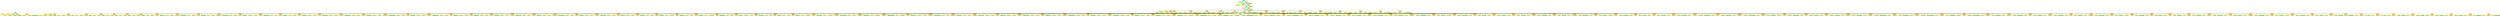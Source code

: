 digraph pastafarianism {
ordering=out;
graph [fontname="times-roman"];
node [fontname="times-roman"];
edge [fontname="times-roman"];
"6c1aabae-9ca9-4a8f-9e65-43c625cc89af" [fillcolor=cyan, fontcolor=black, fontsize=20, height=0.01, label=Selector, shape=diamond, style=filled, width=0.01];
"e223f1e5-329e-4c5c-b9b2-fbc31240937b" [fillcolor=yellow, fontcolor=black, fontsize=20, label="On(Softdrink,WaterTable)", shape=ellipse, style=filled];
"6c1aabae-9ca9-4a8f-9e65-43c625cc89af" -> "e223f1e5-329e-4c5c-b9b2-fbc31240937b";
"4042cbab-c154-432a-8f0d-5dbb478b294b" [fillcolor=orange, fontcolor=black, fontsize=20, height=0.01, label=Sequence, shape=octagon, style=filled, width=0.01];
"6c1aabae-9ca9-4a8f-9e65-43c625cc89af" -> "4042cbab-c154-432a-8f0d-5dbb478b294b";
"ba0e0b4d-c3fa-4767-a2a0-03d9620ccf37" [fillcolor=cyan, fontcolor=black, fontsize=20, height=0.01, label=Selector, shape=diamond, style=filled, width=0.01];
"4042cbab-c154-432a-8f0d-5dbb478b294b" -> "ba0e0b4d-c3fa-4767-a2a0-03d9620ccf37";
"1aeb9d7d-59a5-421d-8afc-d3807390303e" [fillcolor=yellow, fontcolor=black, fontsize=20, label="Holding(Softdrink)", shape=ellipse, style=filled];
"ba0e0b4d-c3fa-4767-a2a0-03d9620ccf37" -> "1aeb9d7d-59a5-421d-8afc-d3807390303e";
"ade28a17-d649-4327-9753-80c2affbcb39" [fillcolor=yellow, fontcolor=black, fontsize=20, label="At(Robot,WaterTable)", shape=ellipse, style=filled];
"ba0e0b4d-c3fa-4767-a2a0-03d9620ccf37" -> "ade28a17-d649-4327-9753-80c2affbcb39";
"ffd3d603-bd65-4007-b8e7-9d9563d9a1f0" [fillcolor=orange, fontcolor=black, fontsize=20, height=0.01, label=Sequence, shape=octagon, style=filled, width=0.01];
"ba0e0b4d-c3fa-4767-a2a0-03d9620ccf37" -> "ffd3d603-bd65-4007-b8e7-9d9563d9a1f0";
"d7a0ed25-4177-48e8-a8cd-2a1c3b3b6308" [fillcolor=cyan, fontcolor=black, fontsize=20, height=0.01, label=Selector, shape=diamond, style=filled, width=0.01];
"ffd3d603-bd65-4007-b8e7-9d9563d9a1f0" -> "d7a0ed25-4177-48e8-a8cd-2a1c3b3b6308";
"6e6f95ad-26dc-4574-b83a-d154a176c643" [fillcolor=yellow, fontcolor=black, fontsize=20, label="Holding(Softdrink)", shape=ellipse, style=filled];
"d7a0ed25-4177-48e8-a8cd-2a1c3b3b6308" -> "6e6f95ad-26dc-4574-b83a-d154a176c643";
"28e090d8-6db7-4dbc-ba09-eba03c801a48" [fillcolor=orange, fontcolor=black, fontsize=20, height=0.01, label=Sequence, shape=octagon, style=filled, width=0.01];
"d7a0ed25-4177-48e8-a8cd-2a1c3b3b6308" -> "28e090d8-6db7-4dbc-ba09-eba03c801a48";
"5e1c6861-7f7c-44c9-9a92-b07dcd280016" [fillcolor=cyan, fontcolor=black, fontsize=20, height=0.01, label=Selector, shape=diamond, style=filled, width=0.01];
"28e090d8-6db7-4dbc-ba09-eba03c801a48" -> "5e1c6861-7f7c-44c9-9a92-b07dcd280016";
"b33d8e53-1ee3-4aa8-9f5a-927d14d0a67a" [fillcolor=yellow, fontcolor=black, fontsize=20, label="At(Robot,Softdrink)", shape=ellipse, style=filled];
"5e1c6861-7f7c-44c9-9a92-b07dcd280016" -> "b33d8e53-1ee3-4aa8-9f5a-927d14d0a67a";
"51fd6ce7-df8c-4a91-8886-f1eea0dad684" [fillcolor=yellow, fontcolor=black, fontsize=20, label="Holding(Nothing)", shape=ellipse, style=filled];
"5e1c6861-7f7c-44c9-9a92-b07dcd280016" -> "51fd6ce7-df8c-4a91-8886-f1eea0dad684";
"80cfb52e-1972-45c9-9872-8c578c7c6e23" [fillcolor=orange, fontcolor=black, fontsize=20, height=0.01, label=Sequence, shape=octagon, style=filled, width=0.01];
"5e1c6861-7f7c-44c9-9a92-b07dcd280016" -> "80cfb52e-1972-45c9-9872-8c578c7c6e23";
"68d54bb2-0275-418b-9ff8-a8287f2a74cf" [fillcolor=cyan, fontcolor=black, fontsize=20, height=0.01, label=Selector, shape=diamond, style=filled, width=0.01];
"80cfb52e-1972-45c9-9872-8c578c7c6e23" -> "68d54bb2-0275-418b-9ff8-a8287f2a74cf";
"e135a202-6de8-43e3-aefe-9013bae87662" [fillcolor=yellow, fontcolor=black, fontsize=20, label="At(Robot,Softdrink)", shape=ellipse, style=filled];
"68d54bb2-0275-418b-9ff8-a8287f2a74cf" -> "e135a202-6de8-43e3-aefe-9013bae87662";
"2e507a50-f962-4a44-b839-e8b7b6c6ceed" [fillcolor=yellow, fontcolor=black, fontsize=20, label="Is(HallLight,On)", shape=ellipse, style=filled];
"68d54bb2-0275-418b-9ff8-a8287f2a74cf" -> "2e507a50-f962-4a44-b839-e8b7b6c6ceed";
"db8cca3c-4b9e-43eb-8826-31672cb9cdc5" [fillcolor=yellow, fontcolor=black, fontsize=20, label="Holding(Nothing)", shape=ellipse, style=filled];
"68d54bb2-0275-418b-9ff8-a8287f2a74cf" -> "db8cca3c-4b9e-43eb-8826-31672cb9cdc5";
"441b3704-de37-41bb-a5ff-bdaaaec78ecb" [fillcolor=orange, fontcolor=black, fontsize=20, height=0.01, label=Sequence, shape=octagon, style=filled, width=0.01];
"68d54bb2-0275-418b-9ff8-a8287f2a74cf" -> "441b3704-de37-41bb-a5ff-bdaaaec78ecb";
"dab7f59e-e590-4e80-85bc-4e026144a2b9" [fillcolor=yellow, fontcolor=black, fontsize=20, label="Exist(Softdrink)", shape=ellipse, style=filled];
"441b3704-de37-41bb-a5ff-bdaaaec78ecb" -> "dab7f59e-e590-4e80-85bc-4e026144a2b9";
"5ce8c2e2-9dda-4499-83eb-6a7801e8689d" [fillcolor=yellow, fontcolor=black, fontsize=20, label="Is(HallLight,On)", shape=ellipse, style=filled];
"441b3704-de37-41bb-a5ff-bdaaaec78ecb" -> "5ce8c2e2-9dda-4499-83eb-6a7801e8689d";
"f1cb5cc9-41a0-40fd-8bfc-deb4ade19c5a" [fillcolor=yellow, fontcolor=black, fontsize=20, label="Holding(Nothing)", shape=ellipse, style=filled];
"441b3704-de37-41bb-a5ff-bdaaaec78ecb" -> "f1cb5cc9-41a0-40fd-8bfc-deb4ade19c5a";
"168bcb00-1d45-43e6-9499-3529541cced7" [fillcolor=lawngreen, fontcolor=black, fontsize=20, label="MoveTo(Softdrink)", shape=box, style=filled];
"441b3704-de37-41bb-a5ff-bdaaaec78ecb" -> "168bcb00-1d45-43e6-9499-3529541cced7";
"96fd0327-4d10-43f6-91b1-91695e236c7a" [fillcolor=orange, fontcolor=black, fontsize=20, height=0.01, label=Sequence, shape=octagon, style=filled, width=0.01];
"68d54bb2-0275-418b-9ff8-a8287f2a74cf" -> "96fd0327-4d10-43f6-91b1-91695e236c7a";
"6e5c4de8-14bf-4a11-9a64-68ac6dbd3858" [fillcolor=yellow, fontcolor=black, fontsize=20, label="At(Robot,Softdrink)", shape=ellipse, style=filled];
"96fd0327-4d10-43f6-91b1-91695e236c7a" -> "6e5c4de8-14bf-4a11-9a64-68ac6dbd3858";
"dfa327cb-623d-4a26-8037-17b3b43c10ed" [fillcolor=yellow, fontcolor=black, fontsize=20, label="Is(HallLight,On)", shape=ellipse, style=filled];
"96fd0327-4d10-43f6-91b1-91695e236c7a" -> "dfa327cb-623d-4a26-8037-17b3b43c10ed";
"7712ee4a-de70-4fe7-bc20-3a65acc9f5cb" [fillcolor=lawngreen, fontcolor=black, fontsize=20, label="PutDown(Anything,Anywhere)", shape=box, style=filled];
"96fd0327-4d10-43f6-91b1-91695e236c7a" -> "7712ee4a-de70-4fe7-bc20-3a65acc9f5cb";
"9017208b-d7e9-4c8d-b743-c5b16bc7caef" [fillcolor=lawngreen, fontcolor=black, fontsize=20, label="Clean(Table1)", shape=box, style=filled];
"80cfb52e-1972-45c9-9872-8c578c7c6e23" -> "9017208b-d7e9-4c8d-b743-c5b16bc7caef";
"2ca293ec-1756-4b20-9210-39a059ed38a0" [fillcolor=orange, fontcolor=black, fontsize=20, height=0.01, label=Sequence, shape=octagon, style=filled, width=0.01];
"5e1c6861-7f7c-44c9-9a92-b07dcd280016" -> "2ca293ec-1756-4b20-9210-39a059ed38a0";
"0f184a69-57d1-48d1-b6a9-b4e38f6ad211" [fillcolor=yellow, fontcolor=black, fontsize=20, label="At(Robot,Softdrink)", shape=ellipse, style=filled];
"2ca293ec-1756-4b20-9210-39a059ed38a0" -> "0f184a69-57d1-48d1-b6a9-b4e38f6ad211";
"53747d08-251f-4df8-bdcc-e5288f795af4" [fillcolor=yellow, fontcolor=black, fontsize=20, label="Is(HallLight,On)", shape=ellipse, style=filled];
"2ca293ec-1756-4b20-9210-39a059ed38a0" -> "53747d08-251f-4df8-bdcc-e5288f795af4";
"78f758c8-06d9-42db-b8b1-6eaa633281e0" [fillcolor=yellow, fontcolor=black, fontsize=20, label="Holding(Nothing)", shape=ellipse, style=filled];
"2ca293ec-1756-4b20-9210-39a059ed38a0" -> "78f758c8-06d9-42db-b8b1-6eaa633281e0";
"8ac763af-7e5d-4257-8164-0917705cd62a" [fillcolor=lawngreen, fontcolor=black, fontsize=20, label="Clean(Floor)", shape=box, style=filled];
"2ca293ec-1756-4b20-9210-39a059ed38a0" -> "8ac763af-7e5d-4257-8164-0917705cd62a";
"733791b4-7ca2-47d1-8a2f-5b237df19688" [fillcolor=orange, fontcolor=black, fontsize=20, height=0.01, label=Sequence, shape=octagon, style=filled, width=0.01];
"5e1c6861-7f7c-44c9-9a92-b07dcd280016" -> "733791b4-7ca2-47d1-8a2f-5b237df19688";
"e3208cf9-fff5-4c84-b151-22a40dac2a83" [fillcolor=yellow, fontcolor=black, fontsize=20, label="At(Robot,Softdrink)", shape=ellipse, style=filled];
"733791b4-7ca2-47d1-8a2f-5b237df19688" -> "e3208cf9-fff5-4c84-b151-22a40dac2a83";
"cc93c3af-e1ca-4a47-a397-e311efb751ad" [fillcolor=yellow, fontcolor=black, fontsize=20, label="Is(HallLight,On)", shape=ellipse, style=filled];
"733791b4-7ca2-47d1-8a2f-5b237df19688" -> "cc93c3af-e1ca-4a47-a397-e311efb751ad";
"8d48de40-7691-479c-b4dd-67a4b42a9784" [fillcolor=yellow, fontcolor=black, fontsize=20, label="Holding(Nothing)", shape=ellipse, style=filled];
"733791b4-7ca2-47d1-8a2f-5b237df19688" -> "8d48de40-7691-479c-b4dd-67a4b42a9784";
"97dec78c-c71e-49ad-ac01-6815150070f4" [fillcolor=lawngreen, fontcolor=black, fontsize=20, label="Clean(Chairs)", shape=box, style=filled];
"733791b4-7ca2-47d1-8a2f-5b237df19688" -> "97dec78c-c71e-49ad-ac01-6815150070f4";
"05b7608b-6625-4b04-80f7-f290b1a8b607" [fillcolor=orange, fontcolor=black, fontsize=20, height=0.01, label=Sequence, shape=octagon, style=filled, width=0.01];
"5e1c6861-7f7c-44c9-9a92-b07dcd280016" -> "05b7608b-6625-4b04-80f7-f290b1a8b607";
"1b0e8448-fff6-4618-ac10-53710bc21700" [fillcolor=yellow, fontcolor=black, fontsize=20, label="At(Robot,Softdrink)", shape=ellipse, style=filled];
"05b7608b-6625-4b04-80f7-f290b1a8b607" -> "1b0e8448-fff6-4618-ac10-53710bc21700";
"e3d8913f-68c4-4e8f-b771-876af2d58571" [fillcolor=yellow, fontcolor=black, fontsize=20, label="Holding(Nothing)", shape=ellipse, style=filled];
"05b7608b-6625-4b04-80f7-f290b1a8b607" -> "e3d8913f-68c4-4e8f-b771-876af2d58571";
"20247903-35c3-4204-9b56-4d62ecb68541" [fillcolor=lawngreen, fontcolor=black, fontsize=20, label="Make(Coffee)", shape=box, style=filled];
"05b7608b-6625-4b04-80f7-f290b1a8b607" -> "20247903-35c3-4204-9b56-4d62ecb68541";
"bd32f99c-33e5-4acf-a62a-342d731dda75" [fillcolor=orange, fontcolor=black, fontsize=20, height=0.01, label=Sequence, shape=octagon, style=filled, width=0.01];
"5e1c6861-7f7c-44c9-9a92-b07dcd280016" -> "bd32f99c-33e5-4acf-a62a-342d731dda75";
"07576589-95e3-453e-a623-d3ca2e8ba7df" [fillcolor=yellow, fontcolor=black, fontsize=20, label="At(Robot,Softdrink)", shape=ellipse, style=filled];
"bd32f99c-33e5-4acf-a62a-342d731dda75" -> "07576589-95e3-453e-a623-d3ca2e8ba7df";
"c42c1c51-194c-428f-8167-891ec57fcc00" [fillcolor=yellow, fontcolor=black, fontsize=20, label="Holding(Nothing)", shape=ellipse, style=filled];
"bd32f99c-33e5-4acf-a62a-342d731dda75" -> "c42c1c51-194c-428f-8167-891ec57fcc00";
"a43530e0-aadc-4369-87f1-376f82c524ae" [fillcolor=lawngreen, fontcolor=black, fontsize=20, label="Make(Water)", shape=box, style=filled];
"bd32f99c-33e5-4acf-a62a-342d731dda75" -> "a43530e0-aadc-4369-87f1-376f82c524ae";
"120556f5-6a8a-4de8-8663-71962b0c6036" [fillcolor=orange, fontcolor=black, fontsize=20, height=0.01, label=Sequence, shape=octagon, style=filled, width=0.01];
"5e1c6861-7f7c-44c9-9a92-b07dcd280016" -> "120556f5-6a8a-4de8-8663-71962b0c6036";
"a942c960-eb2d-4fb2-94f8-52fe014f9d6f" [fillcolor=yellow, fontcolor=black, fontsize=20, label="At(Robot,Softdrink)", shape=ellipse, style=filled];
"120556f5-6a8a-4de8-8663-71962b0c6036" -> "a942c960-eb2d-4fb2-94f8-52fe014f9d6f";
"fa35ef24-5e6b-4b2f-a3f8-477325873475" [fillcolor=yellow, fontcolor=black, fontsize=20, label="Holding(Nothing)", shape=ellipse, style=filled];
"120556f5-6a8a-4de8-8663-71962b0c6036" -> "fa35ef24-5e6b-4b2f-a3f8-477325873475";
"fc7c4ef7-aa9f-4b0b-beca-d68d54452525" [fillcolor=lawngreen, fontcolor=black, fontsize=20, label="Make(Dessert)", shape=box, style=filled];
"120556f5-6a8a-4de8-8663-71962b0c6036" -> "fc7c4ef7-aa9f-4b0b-beca-d68d54452525";
"32aca593-a7a4-4b39-bda5-f18b18a96453" [fillcolor=orange, fontcolor=black, fontsize=20, height=0.01, label=Sequence, shape=octagon, style=filled, width=0.01];
"5e1c6861-7f7c-44c9-9a92-b07dcd280016" -> "32aca593-a7a4-4b39-bda5-f18b18a96453";
"69f7e712-71d5-4386-99da-4afbe9740c65" [fillcolor=cyan, fontcolor=black, fontsize=20, height=0.01, label=Selector, shape=diamond, style=filled, width=0.01];
"32aca593-a7a4-4b39-bda5-f18b18a96453" -> "69f7e712-71d5-4386-99da-4afbe9740c65";
"301c2456-8be7-403e-99fb-84430791329a" [fillcolor=yellow, fontcolor=black, fontsize=20, label="Exist(Softdrink)", shape=ellipse, style=filled];
"69f7e712-71d5-4386-99da-4afbe9740c65" -> "301c2456-8be7-403e-99fb-84430791329a";
"308a0815-8478-489f-b55a-a86b8fe28dd2" [fillcolor=yellow, fontcolor=black, fontsize=20, label="Holding(Nothing)", shape=ellipse, style=filled];
"69f7e712-71d5-4386-99da-4afbe9740c65" -> "308a0815-8478-489f-b55a-a86b8fe28dd2";
"8fa9a360-0b5e-4d89-a9e0-04a616926ad9" [fillcolor=orange, fontcolor=black, fontsize=20, height=0.01, label=Sequence, shape=octagon, style=filled, width=0.01];
"69f7e712-71d5-4386-99da-4afbe9740c65" -> "8fa9a360-0b5e-4d89-a9e0-04a616926ad9";
"7fb20364-1245-4655-bcbc-bbd4537586dc" [fillcolor=yellow, fontcolor=black, fontsize=20, label="Exist(Softdrink)", shape=ellipse, style=filled];
"8fa9a360-0b5e-4d89-a9e0-04a616926ad9" -> "7fb20364-1245-4655-bcbc-bbd4537586dc";
"b7ef184b-f411-44b0-973c-5b19a7a90b37" [fillcolor=yellow, fontcolor=black, fontsize=20, label="Is(HallLight,On)", shape=ellipse, style=filled];
"8fa9a360-0b5e-4d89-a9e0-04a616926ad9" -> "b7ef184b-f411-44b0-973c-5b19a7a90b37";
"5d9d0f8d-af1b-43de-9023-6c6f0a9c7b40" [fillcolor=yellow, fontcolor=black, fontsize=20, label="Holding(Nothing)", shape=ellipse, style=filled];
"8fa9a360-0b5e-4d89-a9e0-04a616926ad9" -> "5d9d0f8d-af1b-43de-9023-6c6f0a9c7b40";
"b58861d1-64bc-4fe9-9771-0cfa636e6efd" [fillcolor=lawngreen, fontcolor=black, fontsize=20, label="Clean(Table1)", shape=box, style=filled];
"8fa9a360-0b5e-4d89-a9e0-04a616926ad9" -> "b58861d1-64bc-4fe9-9771-0cfa636e6efd";
"5e86d0b1-7778-4186-85e3-0f0c5efc3ba1" [fillcolor=orange, fontcolor=black, fontsize=20, height=0.01, label=Sequence, shape=octagon, style=filled, width=0.01];
"69f7e712-71d5-4386-99da-4afbe9740c65" -> "5e86d0b1-7778-4186-85e3-0f0c5efc3ba1";
"d5312065-9574-4ad2-9eb9-f2d417419a09" [fillcolor=yellow, fontcolor=black, fontsize=20, label="Exist(Softdrink)", shape=ellipse, style=filled];
"5e86d0b1-7778-4186-85e3-0f0c5efc3ba1" -> "d5312065-9574-4ad2-9eb9-f2d417419a09";
"31ad8cbf-5910-4a42-b405-c0331095b321" [fillcolor=yellow, fontcolor=black, fontsize=20, label="Is(HallLight,On)", shape=ellipse, style=filled];
"5e86d0b1-7778-4186-85e3-0f0c5efc3ba1" -> "31ad8cbf-5910-4a42-b405-c0331095b321";
"428ea846-dafe-4602-9857-878e524c25eb" [fillcolor=yellow, fontcolor=black, fontsize=20, label="Holding(Nothing)", shape=ellipse, style=filled];
"5e86d0b1-7778-4186-85e3-0f0c5efc3ba1" -> "428ea846-dafe-4602-9857-878e524c25eb";
"3bc36b30-5e35-4c6a-843e-30d81d814e27" [fillcolor=lawngreen, fontcolor=black, fontsize=20, label="Clean(Floor)", shape=box, style=filled];
"5e86d0b1-7778-4186-85e3-0f0c5efc3ba1" -> "3bc36b30-5e35-4c6a-843e-30d81d814e27";
"a043223d-6000-4885-8fff-a678b30b0899" [fillcolor=orange, fontcolor=black, fontsize=20, height=0.01, label=Sequence, shape=octagon, style=filled, width=0.01];
"69f7e712-71d5-4386-99da-4afbe9740c65" -> "a043223d-6000-4885-8fff-a678b30b0899";
"328482dd-1f64-408d-b36d-414da88c7363" [fillcolor=yellow, fontcolor=black, fontsize=20, label="Exist(Softdrink)", shape=ellipse, style=filled];
"a043223d-6000-4885-8fff-a678b30b0899" -> "328482dd-1f64-408d-b36d-414da88c7363";
"dc357696-c3e8-4444-b657-46513ab3505b" [fillcolor=yellow, fontcolor=black, fontsize=20, label="Is(HallLight,On)", shape=ellipse, style=filled];
"a043223d-6000-4885-8fff-a678b30b0899" -> "dc357696-c3e8-4444-b657-46513ab3505b";
"b0cbb840-1ba6-4600-8da3-54236088ba29" [fillcolor=yellow, fontcolor=black, fontsize=20, label="Holding(Nothing)", shape=ellipse, style=filled];
"a043223d-6000-4885-8fff-a678b30b0899" -> "b0cbb840-1ba6-4600-8da3-54236088ba29";
"63adc8d7-7ded-45e2-94e5-9dc429e4ad85" [fillcolor=lawngreen, fontcolor=black, fontsize=20, label="Clean(Chairs)", shape=box, style=filled];
"a043223d-6000-4885-8fff-a678b30b0899" -> "63adc8d7-7ded-45e2-94e5-9dc429e4ad85";
"8be9a85e-de33-4702-9c45-18209a7d4a48" [fillcolor=orange, fontcolor=black, fontsize=20, height=0.01, label=Sequence, shape=octagon, style=filled, width=0.01];
"69f7e712-71d5-4386-99da-4afbe9740c65" -> "8be9a85e-de33-4702-9c45-18209a7d4a48";
"d639df52-02f7-4b72-b9dd-81f424f47b4a" [fillcolor=yellow, fontcolor=black, fontsize=20, label="Exist(Softdrink)", shape=ellipse, style=filled];
"8be9a85e-de33-4702-9c45-18209a7d4a48" -> "d639df52-02f7-4b72-b9dd-81f424f47b4a";
"af490d60-0f8f-407a-b13b-509f453dcd88" [fillcolor=yellow, fontcolor=black, fontsize=20, label="Holding(Nothing)", shape=ellipse, style=filled];
"8be9a85e-de33-4702-9c45-18209a7d4a48" -> "af490d60-0f8f-407a-b13b-509f453dcd88";
"ad6872de-924d-4175-951c-e8d084cb6c9d" [fillcolor=lawngreen, fontcolor=black, fontsize=20, label="Make(Coffee)", shape=box, style=filled];
"8be9a85e-de33-4702-9c45-18209a7d4a48" -> "ad6872de-924d-4175-951c-e8d084cb6c9d";
"914d1d88-af4d-4cb5-8fc2-cf78b13ed59a" [fillcolor=orange, fontcolor=black, fontsize=20, height=0.01, label=Sequence, shape=octagon, style=filled, width=0.01];
"69f7e712-71d5-4386-99da-4afbe9740c65" -> "914d1d88-af4d-4cb5-8fc2-cf78b13ed59a";
"2ee85f29-3da6-4805-abf2-e20780e9eba4" [fillcolor=yellow, fontcolor=black, fontsize=20, label="Exist(Softdrink)", shape=ellipse, style=filled];
"914d1d88-af4d-4cb5-8fc2-cf78b13ed59a" -> "2ee85f29-3da6-4805-abf2-e20780e9eba4";
"4d21ac08-0992-4c60-ada1-0f38c547d5f5" [fillcolor=yellow, fontcolor=black, fontsize=20, label="Holding(Nothing)", shape=ellipse, style=filled];
"914d1d88-af4d-4cb5-8fc2-cf78b13ed59a" -> "4d21ac08-0992-4c60-ada1-0f38c547d5f5";
"f4958782-2aaa-43f8-b20b-f6137f2655b8" [fillcolor=lawngreen, fontcolor=black, fontsize=20, label="Make(Water)", shape=box, style=filled];
"914d1d88-af4d-4cb5-8fc2-cf78b13ed59a" -> "f4958782-2aaa-43f8-b20b-f6137f2655b8";
"14771df2-b45d-41b4-95ce-971ea6a9da0e" [fillcolor=orange, fontcolor=black, fontsize=20, height=0.01, label=Sequence, shape=octagon, style=filled, width=0.01];
"69f7e712-71d5-4386-99da-4afbe9740c65" -> "14771df2-b45d-41b4-95ce-971ea6a9da0e";
"c597b5e0-fb61-4ab8-9ef7-1d31838301fb" [fillcolor=yellow, fontcolor=black, fontsize=20, label="Exist(Softdrink)", shape=ellipse, style=filled];
"14771df2-b45d-41b4-95ce-971ea6a9da0e" -> "c597b5e0-fb61-4ab8-9ef7-1d31838301fb";
"43421ad1-9d3f-4153-8693-90f7e8657587" [fillcolor=yellow, fontcolor=black, fontsize=20, label="Holding(Nothing)", shape=ellipse, style=filled];
"14771df2-b45d-41b4-95ce-971ea6a9da0e" -> "43421ad1-9d3f-4153-8693-90f7e8657587";
"1e972b48-7899-44d7-90d3-bbc1a699736c" [fillcolor=lawngreen, fontcolor=black, fontsize=20, label="Make(Dessert)", shape=box, style=filled];
"14771df2-b45d-41b4-95ce-971ea6a9da0e" -> "1e972b48-7899-44d7-90d3-bbc1a699736c";
"adc474ee-7b45-4a63-ad26-f9983d699bde" [fillcolor=orange, fontcolor=black, fontsize=20, height=0.01, label=Sequence, shape=octagon, style=filled, width=0.01];
"69f7e712-71d5-4386-99da-4afbe9740c65" -> "adc474ee-7b45-4a63-ad26-f9983d699bde";
"fcb14812-7fb9-44c3-8fa0-8c1043c0271a" [fillcolor=yellow, fontcolor=black, fontsize=20, label="Exist(Softdrink)", shape=ellipse, style=filled];
"adc474ee-7b45-4a63-ad26-f9983d699bde" -> "fcb14812-7fb9-44c3-8fa0-8c1043c0271a";
"cda1ec5d-8729-4b1d-ae15-ca588294e858" [fillcolor=yellow, fontcolor=black, fontsize=20, label="Holding(Nothing)", shape=ellipse, style=filled];
"adc474ee-7b45-4a63-ad26-f9983d699bde" -> "cda1ec5d-8729-4b1d-ae15-ca588294e858";
"f025ba4c-a612-4ee5-a88a-094b6ba48eda" [fillcolor=lawngreen, fontcolor=black, fontsize=20, label="MoveTo(Softdrink)", shape=box, style=filled];
"adc474ee-7b45-4a63-ad26-f9983d699bde" -> "f025ba4c-a612-4ee5-a88a-094b6ba48eda";
"e394a79f-8cf4-41a4-b30c-47c98dc49f00" [fillcolor=orange, fontcolor=black, fontsize=20, height=0.01, label=Sequence, shape=octagon, style=filled, width=0.01];
"69f7e712-71d5-4386-99da-4afbe9740c65" -> "e394a79f-8cf4-41a4-b30c-47c98dc49f00";
"97f2c316-e338-48c7-a8cd-3cc583356f34" [fillcolor=yellow, fontcolor=black, fontsize=20, label="Exist(Softdrink)", shape=ellipse, style=filled];
"e394a79f-8cf4-41a4-b30c-47c98dc49f00" -> "97f2c316-e338-48c7-a8cd-3cc583356f34";
"03de13ca-0f87-4f36-961a-b5e13c7a1324" [fillcolor=yellow, fontcolor=black, fontsize=20, label="Holding(Yogurt)", shape=ellipse, style=filled];
"e394a79f-8cf4-41a4-b30c-47c98dc49f00" -> "03de13ca-0f87-4f36-961a-b5e13c7a1324";
"1c470966-fe0c-48c2-a5cb-10dd02e187b7" [fillcolor=yellow, fontcolor=black, fontsize=20, label="At(Robot,Table3)", shape=ellipse, style=filled];
"e394a79f-8cf4-41a4-b30c-47c98dc49f00" -> "1c470966-fe0c-48c2-a5cb-10dd02e187b7";
"d728a513-bccf-4d10-886d-a7157f7100b4" [fillcolor=lawngreen, fontcolor=black, fontsize=20, label="PutDown(Yogurt,Table3)", shape=box, style=filled];
"e394a79f-8cf4-41a4-b30c-47c98dc49f00" -> "d728a513-bccf-4d10-886d-a7157f7100b4";
"02431d21-b6e1-4679-87b2-ebba7875c8e8" [fillcolor=orange, fontcolor=black, fontsize=20, height=0.01, label=Sequence, shape=octagon, style=filled, width=0.01];
"69f7e712-71d5-4386-99da-4afbe9740c65" -> "02431d21-b6e1-4679-87b2-ebba7875c8e8";
"2de00c43-f331-4458-8a59-9515836a9793" [fillcolor=yellow, fontcolor=black, fontsize=20, label="Exist(Softdrink)", shape=ellipse, style=filled];
"02431d21-b6e1-4679-87b2-ebba7875c8e8" -> "2de00c43-f331-4458-8a59-9515836a9793";
"b9cd94d0-6c22-4388-b466-c50e43fb446f" [fillcolor=yellow, fontcolor=black, fontsize=20, label="Holding(Yogurt)", shape=ellipse, style=filled];
"02431d21-b6e1-4679-87b2-ebba7875c8e8" -> "b9cd94d0-6c22-4388-b466-c50e43fb446f";
"bf1e9626-b6ea-4454-af41-35641f925694" [fillcolor=yellow, fontcolor=black, fontsize=20, label="At(Robot,WaterTable)", shape=ellipse, style=filled];
"02431d21-b6e1-4679-87b2-ebba7875c8e8" -> "bf1e9626-b6ea-4454-af41-35641f925694";
"a370bc4d-515a-4754-92fd-14de4982fb2b" [fillcolor=lawngreen, fontcolor=black, fontsize=20, label="PutDown(Yogurt,WaterTable)", shape=box, style=filled];
"02431d21-b6e1-4679-87b2-ebba7875c8e8" -> "a370bc4d-515a-4754-92fd-14de4982fb2b";
"822ed7d2-e3f5-43b6-8aa5-986622126f8e" [fillcolor=orange, fontcolor=black, fontsize=20, height=0.01, label=Sequence, shape=octagon, style=filled, width=0.01];
"69f7e712-71d5-4386-99da-4afbe9740c65" -> "822ed7d2-e3f5-43b6-8aa5-986622126f8e";
"fdb0c85b-388a-4e38-8cc8-daa59be65825" [fillcolor=yellow, fontcolor=black, fontsize=20, label="Exist(Softdrink)", shape=ellipse, style=filled];
"822ed7d2-e3f5-43b6-8aa5-986622126f8e" -> "fdb0c85b-388a-4e38-8cc8-daa59be65825";
"9591d188-fdad-40d3-834c-c43dbb9e8daf" [fillcolor=yellow, fontcolor=black, fontsize=20, label="Holding(Yogurt)", shape=ellipse, style=filled];
"822ed7d2-e3f5-43b6-8aa5-986622126f8e" -> "9591d188-fdad-40d3-834c-c43dbb9e8daf";
"7482eb6f-0175-44e1-acab-a4aff1e69652" [fillcolor=yellow, fontcolor=black, fontsize=20, label="At(Robot,Table2)", shape=ellipse, style=filled];
"822ed7d2-e3f5-43b6-8aa5-986622126f8e" -> "7482eb6f-0175-44e1-acab-a4aff1e69652";
"4a3fd33e-56d0-4cde-8e3b-e4c7998a5b04" [fillcolor=lawngreen, fontcolor=black, fontsize=20, label="PutDown(Yogurt,Table2)", shape=box, style=filled];
"822ed7d2-e3f5-43b6-8aa5-986622126f8e" -> "4a3fd33e-56d0-4cde-8e3b-e4c7998a5b04";
"fd79ff57-8e1b-4e08-8489-4b2efe3258ec" [fillcolor=orange, fontcolor=black, fontsize=20, height=0.01, label=Sequence, shape=octagon, style=filled, width=0.01];
"69f7e712-71d5-4386-99da-4afbe9740c65" -> "fd79ff57-8e1b-4e08-8489-4b2efe3258ec";
"e4d02d97-670a-49e9-ac7c-f6159d4a3527" [fillcolor=yellow, fontcolor=black, fontsize=20, label="Exist(Softdrink)", shape=ellipse, style=filled];
"fd79ff57-8e1b-4e08-8489-4b2efe3258ec" -> "e4d02d97-670a-49e9-ac7c-f6159d4a3527";
"9b2add52-acd2-4cba-892e-166286c9a32f" [fillcolor=yellow, fontcolor=black, fontsize=20, label="Holding(Yogurt)", shape=ellipse, style=filled];
"fd79ff57-8e1b-4e08-8489-4b2efe3258ec" -> "9b2add52-acd2-4cba-892e-166286c9a32f";
"461362ea-78b4-4c9e-a2ce-d014da386ca4" [fillcolor=yellow, fontcolor=black, fontsize=20, label="At(Robot,BrightTable6)", shape=ellipse, style=filled];
"fd79ff57-8e1b-4e08-8489-4b2efe3258ec" -> "461362ea-78b4-4c9e-a2ce-d014da386ca4";
"7a5c1154-47ef-4b1b-959d-5a095a9bc307" [fillcolor=lawngreen, fontcolor=black, fontsize=20, label="PutDown(Yogurt,BrightTable6)", shape=box, style=filled];
"fd79ff57-8e1b-4e08-8489-4b2efe3258ec" -> "7a5c1154-47ef-4b1b-959d-5a095a9bc307";
"7edc9e30-b3b1-4574-a27d-8af4ea22d1a0" [fillcolor=orange, fontcolor=black, fontsize=20, height=0.01, label=Sequence, shape=octagon, style=filled, width=0.01];
"69f7e712-71d5-4386-99da-4afbe9740c65" -> "7edc9e30-b3b1-4574-a27d-8af4ea22d1a0";
"80152474-725d-4c99-9325-0159fb29ec0b" [fillcolor=yellow, fontcolor=black, fontsize=20, label="Exist(Softdrink)", shape=ellipse, style=filled];
"7edc9e30-b3b1-4574-a27d-8af4ea22d1a0" -> "80152474-725d-4c99-9325-0159fb29ec0b";
"a54c065f-1be3-4f83-8251-7977ef75735b" [fillcolor=yellow, fontcolor=black, fontsize=20, label="Holding(Yogurt)", shape=ellipse, style=filled];
"7edc9e30-b3b1-4574-a27d-8af4ea22d1a0" -> "a54c065f-1be3-4f83-8251-7977ef75735b";
"0206cbb9-ab6d-4207-86c3-e1e2854bde69" [fillcolor=yellow, fontcolor=black, fontsize=20, label="At(Robot,Bar2)", shape=ellipse, style=filled];
"7edc9e30-b3b1-4574-a27d-8af4ea22d1a0" -> "0206cbb9-ab6d-4207-86c3-e1e2854bde69";
"c7afcb27-a153-4da6-84af-172328dce8c4" [fillcolor=lawngreen, fontcolor=black, fontsize=20, label="PutDown(Yogurt,Bar2)", shape=box, style=filled];
"7edc9e30-b3b1-4574-a27d-8af4ea22d1a0" -> "c7afcb27-a153-4da6-84af-172328dce8c4";
"4729159d-306b-468a-b273-80c1d03f0d07" [fillcolor=orange, fontcolor=black, fontsize=20, height=0.01, label=Sequence, shape=octagon, style=filled, width=0.01];
"69f7e712-71d5-4386-99da-4afbe9740c65" -> "4729159d-306b-468a-b273-80c1d03f0d07";
"0b6ed76f-a0d4-4188-b6e8-6e69f7aac2b2" [fillcolor=yellow, fontcolor=black, fontsize=20, label="At(Robot,CoffeeTable)", shape=ellipse, style=filled];
"4729159d-306b-468a-b273-80c1d03f0d07" -> "0b6ed76f-a0d4-4188-b6e8-6e69f7aac2b2";
"61a07203-2ac9-4fbf-8e4c-740959926bad" [fillcolor=yellow, fontcolor=black, fontsize=20, label="Exist(Softdrink)", shape=ellipse, style=filled];
"4729159d-306b-468a-b273-80c1d03f0d07" -> "61a07203-2ac9-4fbf-8e4c-740959926bad";
"4dc09af3-45e9-4762-a576-615e5891f675" [fillcolor=yellow, fontcolor=black, fontsize=20, label="Holding(Yogurt)", shape=ellipse, style=filled];
"4729159d-306b-468a-b273-80c1d03f0d07" -> "4dc09af3-45e9-4762-a576-615e5891f675";
"890fc967-7508-4d8d-88c8-62d5960735bf" [fillcolor=lawngreen, fontcolor=black, fontsize=20, label="PutDown(Yogurt,CoffeeTable)", shape=box, style=filled];
"4729159d-306b-468a-b273-80c1d03f0d07" -> "890fc967-7508-4d8d-88c8-62d5960735bf";
"6bb6912f-8c51-4518-821b-5931b9f63714" [fillcolor=orange, fontcolor=black, fontsize=20, height=0.01, label=Sequence, shape=octagon, style=filled, width=0.01];
"69f7e712-71d5-4386-99da-4afbe9740c65" -> "6bb6912f-8c51-4518-821b-5931b9f63714";
"9f0294cb-b19c-4cfa-afc8-2fa2ae41d2ed" [fillcolor=yellow, fontcolor=black, fontsize=20, label="Exist(Softdrink)", shape=ellipse, style=filled];
"6bb6912f-8c51-4518-821b-5931b9f63714" -> "9f0294cb-b19c-4cfa-afc8-2fa2ae41d2ed";
"5269959b-f7c3-48e3-9c8a-a489bcccd402" [fillcolor=yellow, fontcolor=black, fontsize=20, label="At(Robot,Bar)", shape=ellipse, style=filled];
"6bb6912f-8c51-4518-821b-5931b9f63714" -> "5269959b-f7c3-48e3-9c8a-a489bcccd402";
"71850508-ed28-4ab2-ab62-a6822b5ce7af" [fillcolor=yellow, fontcolor=black, fontsize=20, label="Holding(Yogurt)", shape=ellipse, style=filled];
"6bb6912f-8c51-4518-821b-5931b9f63714" -> "71850508-ed28-4ab2-ab62-a6822b5ce7af";
"05509e2b-ac45-4ce2-bc6a-1f95a35dca95" [fillcolor=lawngreen, fontcolor=black, fontsize=20, label="PutDown(Yogurt,Bar)", shape=box, style=filled];
"6bb6912f-8c51-4518-821b-5931b9f63714" -> "05509e2b-ac45-4ce2-bc6a-1f95a35dca95";
"2cff5c9a-4ce5-4cf0-a3a1-153f81a34fe9" [fillcolor=orange, fontcolor=black, fontsize=20, height=0.01, label=Sequence, shape=octagon, style=filled, width=0.01];
"69f7e712-71d5-4386-99da-4afbe9740c65" -> "2cff5c9a-4ce5-4cf0-a3a1-153f81a34fe9";
"2f58c398-a3e0-41ca-a09c-b1cfa32f0d64" [fillcolor=yellow, fontcolor=black, fontsize=20, label="At(Robot,Table1)", shape=ellipse, style=filled];
"2cff5c9a-4ce5-4cf0-a3a1-153f81a34fe9" -> "2f58c398-a3e0-41ca-a09c-b1cfa32f0d64";
"8a656281-4c73-43aa-833f-8247fc0b9fce" [fillcolor=yellow, fontcolor=black, fontsize=20, label="Holding(Yogurt)", shape=ellipse, style=filled];
"2cff5c9a-4ce5-4cf0-a3a1-153f81a34fe9" -> "8a656281-4c73-43aa-833f-8247fc0b9fce";
"097d5b77-3de4-445c-8bae-9cfd5cae7265" [fillcolor=yellow, fontcolor=black, fontsize=20, label="Exist(Softdrink)", shape=ellipse, style=filled];
"2cff5c9a-4ce5-4cf0-a3a1-153f81a34fe9" -> "097d5b77-3de4-445c-8bae-9cfd5cae7265";
"ccc2f6e1-7457-4285-b170-83eb691f7494" [fillcolor=lawngreen, fontcolor=black, fontsize=20, label="PutDown(Yogurt,Table1)", shape=box, style=filled];
"2cff5c9a-4ce5-4cf0-a3a1-153f81a34fe9" -> "ccc2f6e1-7457-4285-b170-83eb691f7494";
"fc2733f3-cccf-488d-b2fd-902ab41c193c" [fillcolor=orange, fontcolor=black, fontsize=20, height=0.01, label=Sequence, shape=octagon, style=filled, width=0.01];
"69f7e712-71d5-4386-99da-4afbe9740c65" -> "fc2733f3-cccf-488d-b2fd-902ab41c193c";
"5c801eff-4297-4ad9-bbe2-a8cafd6af303" [fillcolor=yellow, fontcolor=black, fontsize=20, label="Holding(NFCJuice)", shape=ellipse, style=filled];
"fc2733f3-cccf-488d-b2fd-902ab41c193c" -> "5c801eff-4297-4ad9-bbe2-a8cafd6af303";
"12e76f03-ace6-4dc0-8a8f-db5b899f160d" [fillcolor=yellow, fontcolor=black, fontsize=20, label="Exist(Softdrink)", shape=ellipse, style=filled];
"fc2733f3-cccf-488d-b2fd-902ab41c193c" -> "12e76f03-ace6-4dc0-8a8f-db5b899f160d";
"b339c0ea-7af9-4a3e-90db-1b43dbb3bf2f" [fillcolor=yellow, fontcolor=black, fontsize=20, label="At(Robot,Table3)", shape=ellipse, style=filled];
"fc2733f3-cccf-488d-b2fd-902ab41c193c" -> "b339c0ea-7af9-4a3e-90db-1b43dbb3bf2f";
"f6662acc-4f26-4211-a43e-8fe2dd75e4fa" [fillcolor=lawngreen, fontcolor=black, fontsize=20, label="PutDown(NFCJuice,Table3)", shape=box, style=filled];
"fc2733f3-cccf-488d-b2fd-902ab41c193c" -> "f6662acc-4f26-4211-a43e-8fe2dd75e4fa";
"ac235a2d-65ea-4101-af94-8de3d1bdec53" [fillcolor=orange, fontcolor=black, fontsize=20, height=0.01, label=Sequence, shape=octagon, style=filled, width=0.01];
"69f7e712-71d5-4386-99da-4afbe9740c65" -> "ac235a2d-65ea-4101-af94-8de3d1bdec53";
"d420b470-66f3-4e58-a295-09e347ee92e6" [fillcolor=yellow, fontcolor=black, fontsize=20, label="Holding(NFCJuice)", shape=ellipse, style=filled];
"ac235a2d-65ea-4101-af94-8de3d1bdec53" -> "d420b470-66f3-4e58-a295-09e347ee92e6";
"b9eb6d52-8084-49f9-bef1-456b63c971a9" [fillcolor=yellow, fontcolor=black, fontsize=20, label="Exist(Softdrink)", shape=ellipse, style=filled];
"ac235a2d-65ea-4101-af94-8de3d1bdec53" -> "b9eb6d52-8084-49f9-bef1-456b63c971a9";
"b39f0141-18af-4ba8-8532-48ce3a74ee25" [fillcolor=yellow, fontcolor=black, fontsize=20, label="At(Robot,WaterTable)", shape=ellipse, style=filled];
"ac235a2d-65ea-4101-af94-8de3d1bdec53" -> "b39f0141-18af-4ba8-8532-48ce3a74ee25";
"d9ce7eda-4a01-48c6-94d2-32408828ceb3" [fillcolor=lawngreen, fontcolor=black, fontsize=20, label="PutDown(NFCJuice,WaterTable)", shape=box, style=filled];
"ac235a2d-65ea-4101-af94-8de3d1bdec53" -> "d9ce7eda-4a01-48c6-94d2-32408828ceb3";
"38b10362-9e9c-450a-a67f-a681b7500958" [fillcolor=orange, fontcolor=black, fontsize=20, height=0.01, label=Sequence, shape=octagon, style=filled, width=0.01];
"69f7e712-71d5-4386-99da-4afbe9740c65" -> "38b10362-9e9c-450a-a67f-a681b7500958";
"8a6d8606-d15d-4fe8-a750-0d720f8dee87" [fillcolor=yellow, fontcolor=black, fontsize=20, label="Holding(NFCJuice)", shape=ellipse, style=filled];
"38b10362-9e9c-450a-a67f-a681b7500958" -> "8a6d8606-d15d-4fe8-a750-0d720f8dee87";
"13b3a9cd-18e0-4464-87c6-a8a4a10d4135" [fillcolor=yellow, fontcolor=black, fontsize=20, label="Exist(Softdrink)", shape=ellipse, style=filled];
"38b10362-9e9c-450a-a67f-a681b7500958" -> "13b3a9cd-18e0-4464-87c6-a8a4a10d4135";
"93293582-849b-4059-87ac-40bce8711dee" [fillcolor=yellow, fontcolor=black, fontsize=20, label="At(Robot,Table2)", shape=ellipse, style=filled];
"38b10362-9e9c-450a-a67f-a681b7500958" -> "93293582-849b-4059-87ac-40bce8711dee";
"43553661-c3cf-4c1a-bc0e-fec7639f2a08" [fillcolor=lawngreen, fontcolor=black, fontsize=20, label="PutDown(NFCJuice,Table2)", shape=box, style=filled];
"38b10362-9e9c-450a-a67f-a681b7500958" -> "43553661-c3cf-4c1a-bc0e-fec7639f2a08";
"8ebfbb1b-30f1-430f-a19b-7ac4038b0c17" [fillcolor=orange, fontcolor=black, fontsize=20, height=0.01, label=Sequence, shape=octagon, style=filled, width=0.01];
"69f7e712-71d5-4386-99da-4afbe9740c65" -> "8ebfbb1b-30f1-430f-a19b-7ac4038b0c17";
"5d3f07d2-584d-4eb4-8d94-ba3cd0920ee0" [fillcolor=yellow, fontcolor=black, fontsize=20, label="Holding(NFCJuice)", shape=ellipse, style=filled];
"8ebfbb1b-30f1-430f-a19b-7ac4038b0c17" -> "5d3f07d2-584d-4eb4-8d94-ba3cd0920ee0";
"4d21e3a0-5d34-4677-bbe2-2302ebaaa87c" [fillcolor=yellow, fontcolor=black, fontsize=20, label="Exist(Softdrink)", shape=ellipse, style=filled];
"8ebfbb1b-30f1-430f-a19b-7ac4038b0c17" -> "4d21e3a0-5d34-4677-bbe2-2302ebaaa87c";
"18acd8b5-9891-4edc-8636-5a1d4b71d68a" [fillcolor=yellow, fontcolor=black, fontsize=20, label="At(Robot,BrightTable6)", shape=ellipse, style=filled];
"8ebfbb1b-30f1-430f-a19b-7ac4038b0c17" -> "18acd8b5-9891-4edc-8636-5a1d4b71d68a";
"a57a29ef-f72c-479b-8db3-7352e01b9f44" [fillcolor=lawngreen, fontcolor=black, fontsize=20, label="PutDown(NFCJuice,BrightTable6)", shape=box, style=filled];
"8ebfbb1b-30f1-430f-a19b-7ac4038b0c17" -> "a57a29ef-f72c-479b-8db3-7352e01b9f44";
"d1719472-f98a-404b-ae8b-c6059d796652" [fillcolor=orange, fontcolor=black, fontsize=20, height=0.01, label=Sequence, shape=octagon, style=filled, width=0.01];
"69f7e712-71d5-4386-99da-4afbe9740c65" -> "d1719472-f98a-404b-ae8b-c6059d796652";
"41c14f7e-16c5-485d-9700-6ecd27bce1ee" [fillcolor=yellow, fontcolor=black, fontsize=20, label="Holding(NFCJuice)", shape=ellipse, style=filled];
"d1719472-f98a-404b-ae8b-c6059d796652" -> "41c14f7e-16c5-485d-9700-6ecd27bce1ee";
"f7a62ca8-5459-4a9f-957d-5c1be1d3ac8a" [fillcolor=yellow, fontcolor=black, fontsize=20, label="Exist(Softdrink)", shape=ellipse, style=filled];
"d1719472-f98a-404b-ae8b-c6059d796652" -> "f7a62ca8-5459-4a9f-957d-5c1be1d3ac8a";
"3c5747cb-a209-4550-a0b6-a552d0808ef6" [fillcolor=yellow, fontcolor=black, fontsize=20, label="At(Robot,Bar2)", shape=ellipse, style=filled];
"d1719472-f98a-404b-ae8b-c6059d796652" -> "3c5747cb-a209-4550-a0b6-a552d0808ef6";
"718588e3-309e-4a22-9505-11ea3c548019" [fillcolor=lawngreen, fontcolor=black, fontsize=20, label="PutDown(NFCJuice,Bar2)", shape=box, style=filled];
"d1719472-f98a-404b-ae8b-c6059d796652" -> "718588e3-309e-4a22-9505-11ea3c548019";
"e167ef35-15c2-42cc-b515-d3f67be4310a" [fillcolor=orange, fontcolor=black, fontsize=20, height=0.01, label=Sequence, shape=octagon, style=filled, width=0.01];
"69f7e712-71d5-4386-99da-4afbe9740c65" -> "e167ef35-15c2-42cc-b515-d3f67be4310a";
"4f0a8a20-58bb-4c2e-9837-bb856e14aa6d" [fillcolor=yellow, fontcolor=black, fontsize=20, label="Holding(NFCJuice)", shape=ellipse, style=filled];
"e167ef35-15c2-42cc-b515-d3f67be4310a" -> "4f0a8a20-58bb-4c2e-9837-bb856e14aa6d";
"c1e515eb-14f6-460d-afe5-12b1470ac1b3" [fillcolor=yellow, fontcolor=black, fontsize=20, label="Exist(Softdrink)", shape=ellipse, style=filled];
"e167ef35-15c2-42cc-b515-d3f67be4310a" -> "c1e515eb-14f6-460d-afe5-12b1470ac1b3";
"4c481816-c768-4c7d-b1b8-abc2cd738346" [fillcolor=yellow, fontcolor=black, fontsize=20, label="At(Robot,CoffeeTable)", shape=ellipse, style=filled];
"e167ef35-15c2-42cc-b515-d3f67be4310a" -> "4c481816-c768-4c7d-b1b8-abc2cd738346";
"2a960aa1-c3e4-4d5a-83dd-461e287c3e36" [fillcolor=lawngreen, fontcolor=black, fontsize=20, label="PutDown(NFCJuice,CoffeeTable)", shape=box, style=filled];
"e167ef35-15c2-42cc-b515-d3f67be4310a" -> "2a960aa1-c3e4-4d5a-83dd-461e287c3e36";
"fb5e4af5-a131-4464-8671-0965d0eeebd6" [fillcolor=orange, fontcolor=black, fontsize=20, height=0.01, label=Sequence, shape=octagon, style=filled, width=0.01];
"69f7e712-71d5-4386-99da-4afbe9740c65" -> "fb5e4af5-a131-4464-8671-0965d0eeebd6";
"19c00158-88f3-4472-afe9-d9a2c9f8c6b8" [fillcolor=yellow, fontcolor=black, fontsize=20, label="Holding(NFCJuice)", shape=ellipse, style=filled];
"fb5e4af5-a131-4464-8671-0965d0eeebd6" -> "19c00158-88f3-4472-afe9-d9a2c9f8c6b8";
"ae89f5bd-9945-4d8e-a35e-78a716bc62cc" [fillcolor=yellow, fontcolor=black, fontsize=20, label="Exist(Softdrink)", shape=ellipse, style=filled];
"fb5e4af5-a131-4464-8671-0965d0eeebd6" -> "ae89f5bd-9945-4d8e-a35e-78a716bc62cc";
"ce038af2-0a22-4480-a576-8d0f606f9373" [fillcolor=yellow, fontcolor=black, fontsize=20, label="At(Robot,Bar)", shape=ellipse, style=filled];
"fb5e4af5-a131-4464-8671-0965d0eeebd6" -> "ce038af2-0a22-4480-a576-8d0f606f9373";
"66bccfff-2a44-4c98-ae5c-2252e289e72c" [fillcolor=lawngreen, fontcolor=black, fontsize=20, label="PutDown(NFCJuice,Bar)", shape=box, style=filled];
"fb5e4af5-a131-4464-8671-0965d0eeebd6" -> "66bccfff-2a44-4c98-ae5c-2252e289e72c";
"3208387c-2a74-4935-92fa-996960083958" [fillcolor=orange, fontcolor=black, fontsize=20, height=0.01, label=Sequence, shape=octagon, style=filled, width=0.01];
"69f7e712-71d5-4386-99da-4afbe9740c65" -> "3208387c-2a74-4935-92fa-996960083958";
"101e2c5c-ea4c-42a4-88c8-24df425efa10" [fillcolor=yellow, fontcolor=black, fontsize=20, label="Holding(NFCJuice)", shape=ellipse, style=filled];
"3208387c-2a74-4935-92fa-996960083958" -> "101e2c5c-ea4c-42a4-88c8-24df425efa10";
"2667d497-16e4-4356-80b3-203b12b702ce" [fillcolor=yellow, fontcolor=black, fontsize=20, label="At(Robot,Table1)", shape=ellipse, style=filled];
"3208387c-2a74-4935-92fa-996960083958" -> "2667d497-16e4-4356-80b3-203b12b702ce";
"e6099785-83a1-42c3-be4c-693476cae56d" [fillcolor=yellow, fontcolor=black, fontsize=20, label="Exist(Softdrink)", shape=ellipse, style=filled];
"3208387c-2a74-4935-92fa-996960083958" -> "e6099785-83a1-42c3-be4c-693476cae56d";
"7c7966cd-7875-454a-bdaf-2c47edf86ced" [fillcolor=lawngreen, fontcolor=black, fontsize=20, label="PutDown(NFCJuice,Table1)", shape=box, style=filled];
"3208387c-2a74-4935-92fa-996960083958" -> "7c7966cd-7875-454a-bdaf-2c47edf86ced";
"abe3e8da-aac2-4204-8f6d-5134fb8d66b2" [fillcolor=orange, fontcolor=black, fontsize=20, height=0.01, label=Sequence, shape=octagon, style=filled, width=0.01];
"69f7e712-71d5-4386-99da-4afbe9740c65" -> "abe3e8da-aac2-4204-8f6d-5134fb8d66b2";
"be925f19-760b-4fea-bac0-fd1a4da8335f" [fillcolor=yellow, fontcolor=black, fontsize=20, label="Holding(Dessert)", shape=ellipse, style=filled];
"abe3e8da-aac2-4204-8f6d-5134fb8d66b2" -> "be925f19-760b-4fea-bac0-fd1a4da8335f";
"4d1559d7-9729-460e-abb6-b7ff1877af71" [fillcolor=yellow, fontcolor=black, fontsize=20, label="Exist(Softdrink)", shape=ellipse, style=filled];
"abe3e8da-aac2-4204-8f6d-5134fb8d66b2" -> "4d1559d7-9729-460e-abb6-b7ff1877af71";
"d38225b5-c182-4886-b65a-bbafd463554b" [fillcolor=yellow, fontcolor=black, fontsize=20, label="At(Robot,Table3)", shape=ellipse, style=filled];
"abe3e8da-aac2-4204-8f6d-5134fb8d66b2" -> "d38225b5-c182-4886-b65a-bbafd463554b";
"dfdfb13e-a72f-41be-9c95-08865a069b46" [fillcolor=lawngreen, fontcolor=black, fontsize=20, label="PutDown(Dessert,Table3)", shape=box, style=filled];
"abe3e8da-aac2-4204-8f6d-5134fb8d66b2" -> "dfdfb13e-a72f-41be-9c95-08865a069b46";
"c1ea600e-1507-43d7-91d0-a03f3ac3aa8c" [fillcolor=orange, fontcolor=black, fontsize=20, height=0.01, label=Sequence, shape=octagon, style=filled, width=0.01];
"69f7e712-71d5-4386-99da-4afbe9740c65" -> "c1ea600e-1507-43d7-91d0-a03f3ac3aa8c";
"1e92fcaa-83b8-48d8-bc0a-155efe82f5ad" [fillcolor=yellow, fontcolor=black, fontsize=20, label="Holding(Dessert)", shape=ellipse, style=filled];
"c1ea600e-1507-43d7-91d0-a03f3ac3aa8c" -> "1e92fcaa-83b8-48d8-bc0a-155efe82f5ad";
"9a140fab-b00d-41d1-b2d6-914171ee56cd" [fillcolor=yellow, fontcolor=black, fontsize=20, label="Exist(Softdrink)", shape=ellipse, style=filled];
"c1ea600e-1507-43d7-91d0-a03f3ac3aa8c" -> "9a140fab-b00d-41d1-b2d6-914171ee56cd";
"053f28a1-6732-4752-ae43-7e459936a7bf" [fillcolor=yellow, fontcolor=black, fontsize=20, label="At(Robot,WaterTable)", shape=ellipse, style=filled];
"c1ea600e-1507-43d7-91d0-a03f3ac3aa8c" -> "053f28a1-6732-4752-ae43-7e459936a7bf";
"8d9e4746-4e3f-4b71-907b-d82c9594ab67" [fillcolor=lawngreen, fontcolor=black, fontsize=20, label="PutDown(Dessert,WaterTable)", shape=box, style=filled];
"c1ea600e-1507-43d7-91d0-a03f3ac3aa8c" -> "8d9e4746-4e3f-4b71-907b-d82c9594ab67";
"be59b4c8-d301-4723-aea1-45251aab1ee3" [fillcolor=orange, fontcolor=black, fontsize=20, height=0.01, label=Sequence, shape=octagon, style=filled, width=0.01];
"69f7e712-71d5-4386-99da-4afbe9740c65" -> "be59b4c8-d301-4723-aea1-45251aab1ee3";
"0013d00b-7d8c-4a8f-8ea3-58c0ab043d5a" [fillcolor=yellow, fontcolor=black, fontsize=20, label="Holding(Dessert)", shape=ellipse, style=filled];
"be59b4c8-d301-4723-aea1-45251aab1ee3" -> "0013d00b-7d8c-4a8f-8ea3-58c0ab043d5a";
"5d621cf3-fbe2-448d-8c83-81374e15351a" [fillcolor=yellow, fontcolor=black, fontsize=20, label="Exist(Softdrink)", shape=ellipse, style=filled];
"be59b4c8-d301-4723-aea1-45251aab1ee3" -> "5d621cf3-fbe2-448d-8c83-81374e15351a";
"e3c3828d-2d31-4338-bf9b-a96b183283ae" [fillcolor=yellow, fontcolor=black, fontsize=20, label="At(Robot,Table2)", shape=ellipse, style=filled];
"be59b4c8-d301-4723-aea1-45251aab1ee3" -> "e3c3828d-2d31-4338-bf9b-a96b183283ae";
"3e01f596-c93a-46e8-9dc7-a9ac6f700266" [fillcolor=lawngreen, fontcolor=black, fontsize=20, label="PutDown(Dessert,Table2)", shape=box, style=filled];
"be59b4c8-d301-4723-aea1-45251aab1ee3" -> "3e01f596-c93a-46e8-9dc7-a9ac6f700266";
"fd290f7f-49da-40c0-a329-b293c03ed42c" [fillcolor=orange, fontcolor=black, fontsize=20, height=0.01, label=Sequence, shape=octagon, style=filled, width=0.01];
"69f7e712-71d5-4386-99da-4afbe9740c65" -> "fd290f7f-49da-40c0-a329-b293c03ed42c";
"fb0aa2de-4f2b-45d4-bcf5-2761b23eb9d4" [fillcolor=yellow, fontcolor=black, fontsize=20, label="Holding(Dessert)", shape=ellipse, style=filled];
"fd290f7f-49da-40c0-a329-b293c03ed42c" -> "fb0aa2de-4f2b-45d4-bcf5-2761b23eb9d4";
"80614947-2404-46cb-b72c-40f0bf05d66a" [fillcolor=yellow, fontcolor=black, fontsize=20, label="Exist(Softdrink)", shape=ellipse, style=filled];
"fd290f7f-49da-40c0-a329-b293c03ed42c" -> "80614947-2404-46cb-b72c-40f0bf05d66a";
"3271a36b-012b-4d6f-8cf7-3648ab1c7cd4" [fillcolor=yellow, fontcolor=black, fontsize=20, label="At(Robot,BrightTable6)", shape=ellipse, style=filled];
"fd290f7f-49da-40c0-a329-b293c03ed42c" -> "3271a36b-012b-4d6f-8cf7-3648ab1c7cd4";
"92aff0f0-f355-4526-b7bb-181bd6f6b2dc" [fillcolor=lawngreen, fontcolor=black, fontsize=20, label="PutDown(Dessert,BrightTable6)", shape=box, style=filled];
"fd290f7f-49da-40c0-a329-b293c03ed42c" -> "92aff0f0-f355-4526-b7bb-181bd6f6b2dc";
"03f6244b-ce96-4d57-b903-c42132f07011" [fillcolor=orange, fontcolor=black, fontsize=20, height=0.01, label=Sequence, shape=octagon, style=filled, width=0.01];
"69f7e712-71d5-4386-99da-4afbe9740c65" -> "03f6244b-ce96-4d57-b903-c42132f07011";
"53a63c88-5849-4b60-9438-baf448dafeea" [fillcolor=yellow, fontcolor=black, fontsize=20, label="Holding(Dessert)", shape=ellipse, style=filled];
"03f6244b-ce96-4d57-b903-c42132f07011" -> "53a63c88-5849-4b60-9438-baf448dafeea";
"bc22dc59-7e4d-45f6-a21f-a1686bfd36ae" [fillcolor=yellow, fontcolor=black, fontsize=20, label="Exist(Softdrink)", shape=ellipse, style=filled];
"03f6244b-ce96-4d57-b903-c42132f07011" -> "bc22dc59-7e4d-45f6-a21f-a1686bfd36ae";
"528f1b27-dd28-437e-b1fc-5b168b9d8679" [fillcolor=yellow, fontcolor=black, fontsize=20, label="At(Robot,Bar2)", shape=ellipse, style=filled];
"03f6244b-ce96-4d57-b903-c42132f07011" -> "528f1b27-dd28-437e-b1fc-5b168b9d8679";
"bdc42e21-bd22-43a4-ac20-20773b76125f" [fillcolor=lawngreen, fontcolor=black, fontsize=20, label="PutDown(Dessert,Bar2)", shape=box, style=filled];
"03f6244b-ce96-4d57-b903-c42132f07011" -> "bdc42e21-bd22-43a4-ac20-20773b76125f";
"310f4a52-ec78-4ec4-a237-6f96a285df2b" [fillcolor=orange, fontcolor=black, fontsize=20, height=0.01, label=Sequence, shape=octagon, style=filled, width=0.01];
"69f7e712-71d5-4386-99da-4afbe9740c65" -> "310f4a52-ec78-4ec4-a237-6f96a285df2b";
"e971323b-0e95-434a-ad75-e6cfea982f6f" [fillcolor=yellow, fontcolor=black, fontsize=20, label="Holding(Dessert)", shape=ellipse, style=filled];
"310f4a52-ec78-4ec4-a237-6f96a285df2b" -> "e971323b-0e95-434a-ad75-e6cfea982f6f";
"fb03ca0b-86ac-4bca-a2ef-16871500313d" [fillcolor=yellow, fontcolor=black, fontsize=20, label="Exist(Softdrink)", shape=ellipse, style=filled];
"310f4a52-ec78-4ec4-a237-6f96a285df2b" -> "fb03ca0b-86ac-4bca-a2ef-16871500313d";
"37d62d19-36de-4c02-a0aa-f16cfa183824" [fillcolor=yellow, fontcolor=black, fontsize=20, label="At(Robot,CoffeeTable)", shape=ellipse, style=filled];
"310f4a52-ec78-4ec4-a237-6f96a285df2b" -> "37d62d19-36de-4c02-a0aa-f16cfa183824";
"d40281e7-ba41-4d51-b68d-0deac0c178fc" [fillcolor=lawngreen, fontcolor=black, fontsize=20, label="PutDown(Dessert,CoffeeTable)", shape=box, style=filled];
"310f4a52-ec78-4ec4-a237-6f96a285df2b" -> "d40281e7-ba41-4d51-b68d-0deac0c178fc";
"9b41ca54-e620-4d02-9fcc-b532138c5ca3" [fillcolor=orange, fontcolor=black, fontsize=20, height=0.01, label=Sequence, shape=octagon, style=filled, width=0.01];
"69f7e712-71d5-4386-99da-4afbe9740c65" -> "9b41ca54-e620-4d02-9fcc-b532138c5ca3";
"e6881c4c-5e9b-43dd-a2c9-1cc65a371e81" [fillcolor=yellow, fontcolor=black, fontsize=20, label="Holding(Dessert)", shape=ellipse, style=filled];
"9b41ca54-e620-4d02-9fcc-b532138c5ca3" -> "e6881c4c-5e9b-43dd-a2c9-1cc65a371e81";
"f28f2bd1-493c-48b7-8422-d361328be65a" [fillcolor=yellow, fontcolor=black, fontsize=20, label="Exist(Softdrink)", shape=ellipse, style=filled];
"9b41ca54-e620-4d02-9fcc-b532138c5ca3" -> "f28f2bd1-493c-48b7-8422-d361328be65a";
"21a3a275-62b6-4f36-a2f3-80ea06e8ca37" [fillcolor=yellow, fontcolor=black, fontsize=20, label="At(Robot,Bar)", shape=ellipse, style=filled];
"9b41ca54-e620-4d02-9fcc-b532138c5ca3" -> "21a3a275-62b6-4f36-a2f3-80ea06e8ca37";
"9c639b23-fd05-4975-a7e7-1447e960198b" [fillcolor=lawngreen, fontcolor=black, fontsize=20, label="PutDown(Dessert,Bar)", shape=box, style=filled];
"9b41ca54-e620-4d02-9fcc-b532138c5ca3" -> "9c639b23-fd05-4975-a7e7-1447e960198b";
"5fb679fa-83a0-4e36-a130-bcacff9ab98f" [fillcolor=orange, fontcolor=black, fontsize=20, height=0.01, label=Sequence, shape=octagon, style=filled, width=0.01];
"69f7e712-71d5-4386-99da-4afbe9740c65" -> "5fb679fa-83a0-4e36-a130-bcacff9ab98f";
"b79a5b83-28a5-4fa3-9dd8-167eb3d91e70" [fillcolor=yellow, fontcolor=black, fontsize=20, label="Holding(Dessert)", shape=ellipse, style=filled];
"5fb679fa-83a0-4e36-a130-bcacff9ab98f" -> "b79a5b83-28a5-4fa3-9dd8-167eb3d91e70";
"2341b491-12f1-42ad-b9b3-c575d87871dd" [fillcolor=yellow, fontcolor=black, fontsize=20, label="At(Robot,Table1)", shape=ellipse, style=filled];
"5fb679fa-83a0-4e36-a130-bcacff9ab98f" -> "2341b491-12f1-42ad-b9b3-c575d87871dd";
"975ebf1e-2181-4e2e-b049-2af976b747c5" [fillcolor=yellow, fontcolor=black, fontsize=20, label="Exist(Softdrink)", shape=ellipse, style=filled];
"5fb679fa-83a0-4e36-a130-bcacff9ab98f" -> "975ebf1e-2181-4e2e-b049-2af976b747c5";
"a8eb153f-26ac-4352-8dac-2b55bd0cdb48" [fillcolor=lawngreen, fontcolor=black, fontsize=20, label="PutDown(Dessert,Table1)", shape=box, style=filled];
"5fb679fa-83a0-4e36-a130-bcacff9ab98f" -> "a8eb153f-26ac-4352-8dac-2b55bd0cdb48";
"76c1d737-da69-4436-bddc-2e6f35ceca10" [fillcolor=orange, fontcolor=black, fontsize=20, height=0.01, label=Sequence, shape=octagon, style=filled, width=0.01];
"69f7e712-71d5-4386-99da-4afbe9740c65" -> "76c1d737-da69-4436-bddc-2e6f35ceca10";
"fa5e020b-c74d-4656-9cbc-d1062a88ed65" [fillcolor=yellow, fontcolor=black, fontsize=20, label="Exist(Softdrink)", shape=ellipse, style=filled];
"76c1d737-da69-4436-bddc-2e6f35ceca10" -> "fa5e020b-c74d-4656-9cbc-d1062a88ed65";
"23db7916-f965-486e-977e-e042a74d8444" [fillcolor=yellow, fontcolor=black, fontsize=20, label="Holding(Milk)", shape=ellipse, style=filled];
"76c1d737-da69-4436-bddc-2e6f35ceca10" -> "23db7916-f965-486e-977e-e042a74d8444";
"984e2247-7ee0-470b-a3c2-edebb551d107" [fillcolor=yellow, fontcolor=black, fontsize=20, label="At(Robot,Table3)", shape=ellipse, style=filled];
"76c1d737-da69-4436-bddc-2e6f35ceca10" -> "984e2247-7ee0-470b-a3c2-edebb551d107";
"89b06906-a54a-47f6-99d0-93c3866d0228" [fillcolor=lawngreen, fontcolor=black, fontsize=20, label="PutDown(Milk,Table3)", shape=box, style=filled];
"76c1d737-da69-4436-bddc-2e6f35ceca10" -> "89b06906-a54a-47f6-99d0-93c3866d0228";
"10567f6e-09af-4451-97a1-4b785752d7ba" [fillcolor=orange, fontcolor=black, fontsize=20, height=0.01, label=Sequence, shape=octagon, style=filled, width=0.01];
"69f7e712-71d5-4386-99da-4afbe9740c65" -> "10567f6e-09af-4451-97a1-4b785752d7ba";
"6809839f-f108-402b-acf5-5b1d88c4967c" [fillcolor=yellow, fontcolor=black, fontsize=20, label="Exist(Softdrink)", shape=ellipse, style=filled];
"10567f6e-09af-4451-97a1-4b785752d7ba" -> "6809839f-f108-402b-acf5-5b1d88c4967c";
"e6cb89d2-3138-42a7-a0c3-829e782a4adb" [fillcolor=yellow, fontcolor=black, fontsize=20, label="At(Robot,WaterTable)", shape=ellipse, style=filled];
"10567f6e-09af-4451-97a1-4b785752d7ba" -> "e6cb89d2-3138-42a7-a0c3-829e782a4adb";
"e0ee3d51-968a-454c-a50b-a663a88487a3" [fillcolor=yellow, fontcolor=black, fontsize=20, label="Holding(Milk)", shape=ellipse, style=filled];
"10567f6e-09af-4451-97a1-4b785752d7ba" -> "e0ee3d51-968a-454c-a50b-a663a88487a3";
"59778b27-b9fa-4dca-a4dc-75e4d99f2bd9" [fillcolor=lawngreen, fontcolor=black, fontsize=20, label="PutDown(Milk,WaterTable)", shape=box, style=filled];
"10567f6e-09af-4451-97a1-4b785752d7ba" -> "59778b27-b9fa-4dca-a4dc-75e4d99f2bd9";
"72a1dbc7-a8ae-45dd-96ca-b3569295529a" [fillcolor=orange, fontcolor=black, fontsize=20, height=0.01, label=Sequence, shape=octagon, style=filled, width=0.01];
"69f7e712-71d5-4386-99da-4afbe9740c65" -> "72a1dbc7-a8ae-45dd-96ca-b3569295529a";
"540dcffa-5eff-4d15-977e-bbc5c6054f4b" [fillcolor=yellow, fontcolor=black, fontsize=20, label="Exist(Softdrink)", shape=ellipse, style=filled];
"72a1dbc7-a8ae-45dd-96ca-b3569295529a" -> "540dcffa-5eff-4d15-977e-bbc5c6054f4b";
"5498b547-bbb6-450c-86d7-24e36d4e9c8d" [fillcolor=yellow, fontcolor=black, fontsize=20, label="Holding(Milk)", shape=ellipse, style=filled];
"72a1dbc7-a8ae-45dd-96ca-b3569295529a" -> "5498b547-bbb6-450c-86d7-24e36d4e9c8d";
"811ce483-442c-43c8-97da-9eb509bb7d03" [fillcolor=yellow, fontcolor=black, fontsize=20, label="At(Robot,Table2)", shape=ellipse, style=filled];
"72a1dbc7-a8ae-45dd-96ca-b3569295529a" -> "811ce483-442c-43c8-97da-9eb509bb7d03";
"3ee4b5c6-9a51-4efd-ba59-82671fcb815e" [fillcolor=lawngreen, fontcolor=black, fontsize=20, label="PutDown(Milk,Table2)", shape=box, style=filled];
"72a1dbc7-a8ae-45dd-96ca-b3569295529a" -> "3ee4b5c6-9a51-4efd-ba59-82671fcb815e";
"f1a999fd-c6f2-495f-8f65-988b50ed929a" [fillcolor=orange, fontcolor=black, fontsize=20, height=0.01, label=Sequence, shape=octagon, style=filled, width=0.01];
"69f7e712-71d5-4386-99da-4afbe9740c65" -> "f1a999fd-c6f2-495f-8f65-988b50ed929a";
"60e887ff-1ceb-4286-99db-a496ff9750e9" [fillcolor=yellow, fontcolor=black, fontsize=20, label="Exist(Softdrink)", shape=ellipse, style=filled];
"f1a999fd-c6f2-495f-8f65-988b50ed929a" -> "60e887ff-1ceb-4286-99db-a496ff9750e9";
"5f972151-b8a7-4cf7-8ee9-751db1b79e98" [fillcolor=yellow, fontcolor=black, fontsize=20, label="At(Robot,BrightTable6)", shape=ellipse, style=filled];
"f1a999fd-c6f2-495f-8f65-988b50ed929a" -> "5f972151-b8a7-4cf7-8ee9-751db1b79e98";
"f6f6198f-96ac-4950-9c27-b9a0be3626a2" [fillcolor=yellow, fontcolor=black, fontsize=20, label="Holding(Milk)", shape=ellipse, style=filled];
"f1a999fd-c6f2-495f-8f65-988b50ed929a" -> "f6f6198f-96ac-4950-9c27-b9a0be3626a2";
"205c60c9-670c-49bb-8281-efd5d3dde4c3" [fillcolor=lawngreen, fontcolor=black, fontsize=20, label="PutDown(Milk,BrightTable6)", shape=box, style=filled];
"f1a999fd-c6f2-495f-8f65-988b50ed929a" -> "205c60c9-670c-49bb-8281-efd5d3dde4c3";
"37d2b4e4-55ec-4cc4-8d8e-043f4dbeaf92" [fillcolor=orange, fontcolor=black, fontsize=20, height=0.01, label=Sequence, shape=octagon, style=filled, width=0.01];
"69f7e712-71d5-4386-99da-4afbe9740c65" -> "37d2b4e4-55ec-4cc4-8d8e-043f4dbeaf92";
"5823245f-b3b5-4aff-bc2e-d2fbed4784ba" [fillcolor=yellow, fontcolor=black, fontsize=20, label="Exist(Softdrink)", shape=ellipse, style=filled];
"37d2b4e4-55ec-4cc4-8d8e-043f4dbeaf92" -> "5823245f-b3b5-4aff-bc2e-d2fbed4784ba";
"5c2a9ba3-ccb5-4d4e-b6c1-769376bd90fd" [fillcolor=yellow, fontcolor=black, fontsize=20, label="Holding(Milk)", shape=ellipse, style=filled];
"37d2b4e4-55ec-4cc4-8d8e-043f4dbeaf92" -> "5c2a9ba3-ccb5-4d4e-b6c1-769376bd90fd";
"93f678fe-915d-416b-a29e-3a1fdd00c9f1" [fillcolor=yellow, fontcolor=black, fontsize=20, label="At(Robot,Bar2)", shape=ellipse, style=filled];
"37d2b4e4-55ec-4cc4-8d8e-043f4dbeaf92" -> "93f678fe-915d-416b-a29e-3a1fdd00c9f1";
"054eff55-2458-40aa-a950-74a4cd2eaaa7" [fillcolor=lawngreen, fontcolor=black, fontsize=20, label="PutDown(Milk,Bar2)", shape=box, style=filled];
"37d2b4e4-55ec-4cc4-8d8e-043f4dbeaf92" -> "054eff55-2458-40aa-a950-74a4cd2eaaa7";
"f8170e9a-0b19-4397-b5ee-e0e6ececa746" [fillcolor=orange, fontcolor=black, fontsize=20, height=0.01, label=Sequence, shape=octagon, style=filled, width=0.01];
"69f7e712-71d5-4386-99da-4afbe9740c65" -> "f8170e9a-0b19-4397-b5ee-e0e6ececa746";
"c3a16f7e-9891-4106-8e02-e576e0d59f7f" [fillcolor=yellow, fontcolor=black, fontsize=20, label="At(Robot,CoffeeTable)", shape=ellipse, style=filled];
"f8170e9a-0b19-4397-b5ee-e0e6ececa746" -> "c3a16f7e-9891-4106-8e02-e576e0d59f7f";
"9b46af9e-8888-43e9-a1bb-0ea30ae0e379" [fillcolor=yellow, fontcolor=black, fontsize=20, label="Exist(Softdrink)", shape=ellipse, style=filled];
"f8170e9a-0b19-4397-b5ee-e0e6ececa746" -> "9b46af9e-8888-43e9-a1bb-0ea30ae0e379";
"fbf1cfa5-2a7a-4d5a-a469-cc6bc346c6b7" [fillcolor=yellow, fontcolor=black, fontsize=20, label="Holding(Milk)", shape=ellipse, style=filled];
"f8170e9a-0b19-4397-b5ee-e0e6ececa746" -> "fbf1cfa5-2a7a-4d5a-a469-cc6bc346c6b7";
"8d47dcb0-91f1-42f9-82a9-ee626eae0d29" [fillcolor=lawngreen, fontcolor=black, fontsize=20, label="PutDown(Milk,CoffeeTable)", shape=box, style=filled];
"f8170e9a-0b19-4397-b5ee-e0e6ececa746" -> "8d47dcb0-91f1-42f9-82a9-ee626eae0d29";
"78cb932f-a8fc-4494-8c92-5e7c5efb1d82" [fillcolor=orange, fontcolor=black, fontsize=20, height=0.01, label=Sequence, shape=octagon, style=filled, width=0.01];
"69f7e712-71d5-4386-99da-4afbe9740c65" -> "78cb932f-a8fc-4494-8c92-5e7c5efb1d82";
"f1f2f033-af4c-428b-93ad-b1ab19015e1e" [fillcolor=yellow, fontcolor=black, fontsize=20, label="Exist(Softdrink)", shape=ellipse, style=filled];
"78cb932f-a8fc-4494-8c92-5e7c5efb1d82" -> "f1f2f033-af4c-428b-93ad-b1ab19015e1e";
"540c30de-223f-4d5e-b0eb-e4844ed366e9" [fillcolor=yellow, fontcolor=black, fontsize=20, label="At(Robot,Bar)", shape=ellipse, style=filled];
"78cb932f-a8fc-4494-8c92-5e7c5efb1d82" -> "540c30de-223f-4d5e-b0eb-e4844ed366e9";
"dd6961ba-7a86-4afa-94f1-0f4c5b24119e" [fillcolor=yellow, fontcolor=black, fontsize=20, label="Holding(Milk)", shape=ellipse, style=filled];
"78cb932f-a8fc-4494-8c92-5e7c5efb1d82" -> "dd6961ba-7a86-4afa-94f1-0f4c5b24119e";
"1cb3d191-5ab6-4343-8358-9cd51f9a52e7" [fillcolor=lawngreen, fontcolor=black, fontsize=20, label="PutDown(Milk,Bar)", shape=box, style=filled];
"78cb932f-a8fc-4494-8c92-5e7c5efb1d82" -> "1cb3d191-5ab6-4343-8358-9cd51f9a52e7";
"239ecfcf-59f9-42da-9747-0bcad3f21f08" [fillcolor=orange, fontcolor=black, fontsize=20, height=0.01, label=Sequence, shape=octagon, style=filled, width=0.01];
"69f7e712-71d5-4386-99da-4afbe9740c65" -> "239ecfcf-59f9-42da-9747-0bcad3f21f08";
"242e07b9-d19b-402c-b255-426223536b05" [fillcolor=yellow, fontcolor=black, fontsize=20, label="At(Robot,Table1)", shape=ellipse, style=filled];
"239ecfcf-59f9-42da-9747-0bcad3f21f08" -> "242e07b9-d19b-402c-b255-426223536b05";
"8d353805-0c7b-4c4a-a2dd-9cd3e0d6bb23" [fillcolor=yellow, fontcolor=black, fontsize=20, label="Exist(Softdrink)", shape=ellipse, style=filled];
"239ecfcf-59f9-42da-9747-0bcad3f21f08" -> "8d353805-0c7b-4c4a-a2dd-9cd3e0d6bb23";
"099c844a-2ede-4fd7-9140-4869b49a5b3e" [fillcolor=yellow, fontcolor=black, fontsize=20, label="Holding(Milk)", shape=ellipse, style=filled];
"239ecfcf-59f9-42da-9747-0bcad3f21f08" -> "099c844a-2ede-4fd7-9140-4869b49a5b3e";
"ae0bc725-b5b5-4a81-9f06-4da47802053d" [fillcolor=lawngreen, fontcolor=black, fontsize=20, label="PutDown(Milk,Table1)", shape=box, style=filled];
"239ecfcf-59f9-42da-9747-0bcad3f21f08" -> "ae0bc725-b5b5-4a81-9f06-4da47802053d";
"3d114ff1-b08d-4af2-acbb-3e008169c729" [fillcolor=orange, fontcolor=black, fontsize=20, height=0.01, label=Sequence, shape=octagon, style=filled, width=0.01];
"69f7e712-71d5-4386-99da-4afbe9740c65" -> "3d114ff1-b08d-4af2-acbb-3e008169c729";
"43f0e719-60d9-43b7-8008-d92a8f61db98" [fillcolor=yellow, fontcolor=black, fontsize=20, label="Exist(Softdrink)", shape=ellipse, style=filled];
"3d114ff1-b08d-4af2-acbb-3e008169c729" -> "43f0e719-60d9-43b7-8008-d92a8f61db98";
"3c04f4e1-5fc3-41ae-a1af-bcc5c055c0b9" [fillcolor=yellow, fontcolor=black, fontsize=20, label="Holding(BottledDrink)", shape=ellipse, style=filled];
"3d114ff1-b08d-4af2-acbb-3e008169c729" -> "3c04f4e1-5fc3-41ae-a1af-bcc5c055c0b9";
"829cbcec-ca1e-4a74-804c-28bb6c9d6ad3" [fillcolor=yellow, fontcolor=black, fontsize=20, label="At(Robot,Table3)", shape=ellipse, style=filled];
"3d114ff1-b08d-4af2-acbb-3e008169c729" -> "829cbcec-ca1e-4a74-804c-28bb6c9d6ad3";
"513ae648-3ba6-47bd-82fb-905b522c4c93" [fillcolor=lawngreen, fontcolor=black, fontsize=20, label="PutDown(BottledDrink,Table3)", shape=box, style=filled];
"3d114ff1-b08d-4af2-acbb-3e008169c729" -> "513ae648-3ba6-47bd-82fb-905b522c4c93";
"07bdb352-7144-4fb8-829b-d2d76614d7ff" [fillcolor=orange, fontcolor=black, fontsize=20, height=0.01, label=Sequence, shape=octagon, style=filled, width=0.01];
"69f7e712-71d5-4386-99da-4afbe9740c65" -> "07bdb352-7144-4fb8-829b-d2d76614d7ff";
"5bd21fea-809d-47f5-8f87-17d9516df534" [fillcolor=yellow, fontcolor=black, fontsize=20, label="Exist(Softdrink)", shape=ellipse, style=filled];
"07bdb352-7144-4fb8-829b-d2d76614d7ff" -> "5bd21fea-809d-47f5-8f87-17d9516df534";
"74407681-2c43-4c98-9809-d0463603d8ac" [fillcolor=yellow, fontcolor=black, fontsize=20, label="At(Robot,WaterTable)", shape=ellipse, style=filled];
"07bdb352-7144-4fb8-829b-d2d76614d7ff" -> "74407681-2c43-4c98-9809-d0463603d8ac";
"1f09d3ed-9a15-433a-8046-8c764c91b0ef" [fillcolor=yellow, fontcolor=black, fontsize=20, label="Holding(BottledDrink)", shape=ellipse, style=filled];
"07bdb352-7144-4fb8-829b-d2d76614d7ff" -> "1f09d3ed-9a15-433a-8046-8c764c91b0ef";
"ed445eb3-2b20-4c77-8052-72375d04c66e" [fillcolor=lawngreen, fontcolor=black, fontsize=20, label="PutDown(BottledDrink,WaterTable)", shape=box, style=filled];
"07bdb352-7144-4fb8-829b-d2d76614d7ff" -> "ed445eb3-2b20-4c77-8052-72375d04c66e";
"5f6b176d-7818-4767-960d-4320db2f407c" [fillcolor=orange, fontcolor=black, fontsize=20, height=0.01, label=Sequence, shape=octagon, style=filled, width=0.01];
"69f7e712-71d5-4386-99da-4afbe9740c65" -> "5f6b176d-7818-4767-960d-4320db2f407c";
"feb89d2e-cccb-41ef-8992-705fa10f7c5f" [fillcolor=yellow, fontcolor=black, fontsize=20, label="Exist(Softdrink)", shape=ellipse, style=filled];
"5f6b176d-7818-4767-960d-4320db2f407c" -> "feb89d2e-cccb-41ef-8992-705fa10f7c5f";
"d3dd978e-28b5-4fd7-b8b9-789d7cb75b7c" [fillcolor=yellow, fontcolor=black, fontsize=20, label="At(Robot,Table2)", shape=ellipse, style=filled];
"5f6b176d-7818-4767-960d-4320db2f407c" -> "d3dd978e-28b5-4fd7-b8b9-789d7cb75b7c";
"9e15594c-45e0-41f4-a975-004454ab2c2d" [fillcolor=yellow, fontcolor=black, fontsize=20, label="Holding(BottledDrink)", shape=ellipse, style=filled];
"5f6b176d-7818-4767-960d-4320db2f407c" -> "9e15594c-45e0-41f4-a975-004454ab2c2d";
"db86b9fd-6745-45ef-adf2-ff054dc77098" [fillcolor=lawngreen, fontcolor=black, fontsize=20, label="PutDown(BottledDrink,Table2)", shape=box, style=filled];
"5f6b176d-7818-4767-960d-4320db2f407c" -> "db86b9fd-6745-45ef-adf2-ff054dc77098";
"9821fd5c-13ee-40d7-8993-e6bae0ebc336" [fillcolor=orange, fontcolor=black, fontsize=20, height=0.01, label=Sequence, shape=octagon, style=filled, width=0.01];
"69f7e712-71d5-4386-99da-4afbe9740c65" -> "9821fd5c-13ee-40d7-8993-e6bae0ebc336";
"6c616572-a680-4d17-b618-b48037791df1" [fillcolor=yellow, fontcolor=black, fontsize=20, label="Exist(Softdrink)", shape=ellipse, style=filled];
"9821fd5c-13ee-40d7-8993-e6bae0ebc336" -> "6c616572-a680-4d17-b618-b48037791df1";
"299f0320-356c-49c1-ab89-f82b14220979" [fillcolor=yellow, fontcolor=black, fontsize=20, label="At(Robot,BrightTable6)", shape=ellipse, style=filled];
"9821fd5c-13ee-40d7-8993-e6bae0ebc336" -> "299f0320-356c-49c1-ab89-f82b14220979";
"dccae668-73b7-44fd-bafa-d72656cda5e7" [fillcolor=yellow, fontcolor=black, fontsize=20, label="Holding(BottledDrink)", shape=ellipse, style=filled];
"9821fd5c-13ee-40d7-8993-e6bae0ebc336" -> "dccae668-73b7-44fd-bafa-d72656cda5e7";
"a409847c-6195-43c4-a662-1e6980033e5a" [fillcolor=lawngreen, fontcolor=black, fontsize=20, label="PutDown(BottledDrink,BrightTable6)", shape=box, style=filled];
"9821fd5c-13ee-40d7-8993-e6bae0ebc336" -> "a409847c-6195-43c4-a662-1e6980033e5a";
"26847aaf-bd3c-4379-aa55-32199ac6e93f" [fillcolor=orange, fontcolor=black, fontsize=20, height=0.01, label=Sequence, shape=octagon, style=filled, width=0.01];
"69f7e712-71d5-4386-99da-4afbe9740c65" -> "26847aaf-bd3c-4379-aa55-32199ac6e93f";
"4549f8cd-86e5-480b-98d1-88500ea8c34a" [fillcolor=yellow, fontcolor=black, fontsize=20, label="Exist(Softdrink)", shape=ellipse, style=filled];
"26847aaf-bd3c-4379-aa55-32199ac6e93f" -> "4549f8cd-86e5-480b-98d1-88500ea8c34a";
"152e3cc6-b019-48c0-85bf-a82bdb6abf67" [fillcolor=yellow, fontcolor=black, fontsize=20, label="Holding(BottledDrink)", shape=ellipse, style=filled];
"26847aaf-bd3c-4379-aa55-32199ac6e93f" -> "152e3cc6-b019-48c0-85bf-a82bdb6abf67";
"98538a68-adbe-4841-bfa2-e93976ccc6ff" [fillcolor=yellow, fontcolor=black, fontsize=20, label="At(Robot,Bar2)", shape=ellipse, style=filled];
"26847aaf-bd3c-4379-aa55-32199ac6e93f" -> "98538a68-adbe-4841-bfa2-e93976ccc6ff";
"cc0129e8-72fb-4e05-9462-1fef0d0ce40c" [fillcolor=lawngreen, fontcolor=black, fontsize=20, label="PutDown(BottledDrink,Bar2)", shape=box, style=filled];
"26847aaf-bd3c-4379-aa55-32199ac6e93f" -> "cc0129e8-72fb-4e05-9462-1fef0d0ce40c";
"248c2bd2-9c4d-4b33-8072-9e8cc9f39818" [fillcolor=orange, fontcolor=black, fontsize=20, height=0.01, label=Sequence, shape=octagon, style=filled, width=0.01];
"69f7e712-71d5-4386-99da-4afbe9740c65" -> "248c2bd2-9c4d-4b33-8072-9e8cc9f39818";
"ba4e6862-3a46-41e8-80a9-a0692f79c41d" [fillcolor=yellow, fontcolor=black, fontsize=20, label="At(Robot,CoffeeTable)", shape=ellipse, style=filled];
"248c2bd2-9c4d-4b33-8072-9e8cc9f39818" -> "ba4e6862-3a46-41e8-80a9-a0692f79c41d";
"b7796714-662f-474e-ba00-ca1fe7a3524c" [fillcolor=yellow, fontcolor=black, fontsize=20, label="Exist(Softdrink)", shape=ellipse, style=filled];
"248c2bd2-9c4d-4b33-8072-9e8cc9f39818" -> "b7796714-662f-474e-ba00-ca1fe7a3524c";
"cad6141e-0eae-4ab1-a34b-e717f55f1f7a" [fillcolor=yellow, fontcolor=black, fontsize=20, label="Holding(BottledDrink)", shape=ellipse, style=filled];
"248c2bd2-9c4d-4b33-8072-9e8cc9f39818" -> "cad6141e-0eae-4ab1-a34b-e717f55f1f7a";
"7bf1a6f4-9799-47d1-8b80-4d7aabf1d268" [fillcolor=lawngreen, fontcolor=black, fontsize=20, label="PutDown(BottledDrink,CoffeeTable)", shape=box, style=filled];
"248c2bd2-9c4d-4b33-8072-9e8cc9f39818" -> "7bf1a6f4-9799-47d1-8b80-4d7aabf1d268";
"4fe871b9-e75c-408c-b40f-963c46fb1ff8" [fillcolor=orange, fontcolor=black, fontsize=20, height=0.01, label=Sequence, shape=octagon, style=filled, width=0.01];
"69f7e712-71d5-4386-99da-4afbe9740c65" -> "4fe871b9-e75c-408c-b40f-963c46fb1ff8";
"076e6b31-9c1a-488e-8ff7-7a45a2106ab9" [fillcolor=yellow, fontcolor=black, fontsize=20, label="Exist(Softdrink)", shape=ellipse, style=filled];
"4fe871b9-e75c-408c-b40f-963c46fb1ff8" -> "076e6b31-9c1a-488e-8ff7-7a45a2106ab9";
"37cc8aac-7031-4306-bfc1-f7eefc951bd1" [fillcolor=yellow, fontcolor=black, fontsize=20, label="At(Robot,Bar)", shape=ellipse, style=filled];
"4fe871b9-e75c-408c-b40f-963c46fb1ff8" -> "37cc8aac-7031-4306-bfc1-f7eefc951bd1";
"c7999915-f15e-4063-bd1f-dcea0d0811bb" [fillcolor=yellow, fontcolor=black, fontsize=20, label="Holding(BottledDrink)", shape=ellipse, style=filled];
"4fe871b9-e75c-408c-b40f-963c46fb1ff8" -> "c7999915-f15e-4063-bd1f-dcea0d0811bb";
"bce98f67-bb8e-4716-b767-38d1453a4a6a" [fillcolor=lawngreen, fontcolor=black, fontsize=20, label="PutDown(BottledDrink,Bar)", shape=box, style=filled];
"4fe871b9-e75c-408c-b40f-963c46fb1ff8" -> "bce98f67-bb8e-4716-b767-38d1453a4a6a";
"1d2f075b-b358-4646-ad1b-d34ef3a51c6f" [fillcolor=orange, fontcolor=black, fontsize=20, height=0.01, label=Sequence, shape=octagon, style=filled, width=0.01];
"69f7e712-71d5-4386-99da-4afbe9740c65" -> "1d2f075b-b358-4646-ad1b-d34ef3a51c6f";
"85842326-df13-42e9-bf2b-3e837f356510" [fillcolor=yellow, fontcolor=black, fontsize=20, label="At(Robot,Table1)", shape=ellipse, style=filled];
"1d2f075b-b358-4646-ad1b-d34ef3a51c6f" -> "85842326-df13-42e9-bf2b-3e837f356510";
"ae2a9212-14e9-4796-8c3a-516ab5e547e0" [fillcolor=yellow, fontcolor=black, fontsize=20, label="Exist(Softdrink)", shape=ellipse, style=filled];
"1d2f075b-b358-4646-ad1b-d34ef3a51c6f" -> "ae2a9212-14e9-4796-8c3a-516ab5e547e0";
"8e006370-5f97-4ee9-a4ac-712ac0689d15" [fillcolor=yellow, fontcolor=black, fontsize=20, label="Holding(BottledDrink)", shape=ellipse, style=filled];
"1d2f075b-b358-4646-ad1b-d34ef3a51c6f" -> "8e006370-5f97-4ee9-a4ac-712ac0689d15";
"557ad42c-ce83-4c63-aebd-2024ab5b948b" [fillcolor=lawngreen, fontcolor=black, fontsize=20, label="PutDown(BottledDrink,Table1)", shape=box, style=filled];
"1d2f075b-b358-4646-ad1b-d34ef3a51c6f" -> "557ad42c-ce83-4c63-aebd-2024ab5b948b";
"cca55543-4510-4255-bf6f-8897c54237dc" [fillcolor=orange, fontcolor=black, fontsize=20, height=0.01, label=Sequence, shape=octagon, style=filled, width=0.01];
"69f7e712-71d5-4386-99da-4afbe9740c65" -> "cca55543-4510-4255-bf6f-8897c54237dc";
"4d6b6e93-7152-40b2-9d8d-8981c4829788" [fillcolor=yellow, fontcolor=black, fontsize=20, label="Holding(Bernachon)", shape=ellipse, style=filled];
"cca55543-4510-4255-bf6f-8897c54237dc" -> "4d6b6e93-7152-40b2-9d8d-8981c4829788";
"7f5ed3e1-6f2b-43b6-8c0c-812cbf2a9a97" [fillcolor=yellow, fontcolor=black, fontsize=20, label="Exist(Softdrink)", shape=ellipse, style=filled];
"cca55543-4510-4255-bf6f-8897c54237dc" -> "7f5ed3e1-6f2b-43b6-8c0c-812cbf2a9a97";
"f7f0c28e-a3c3-4f54-a915-8aa7bdacfd3a" [fillcolor=yellow, fontcolor=black, fontsize=20, label="At(Robot,Table3)", shape=ellipse, style=filled];
"cca55543-4510-4255-bf6f-8897c54237dc" -> "f7f0c28e-a3c3-4f54-a915-8aa7bdacfd3a";
"36ea8870-62cc-456e-81e9-90f12fcf3447" [fillcolor=lawngreen, fontcolor=black, fontsize=20, label="PutDown(Bernachon,Table3)", shape=box, style=filled];
"cca55543-4510-4255-bf6f-8897c54237dc" -> "36ea8870-62cc-456e-81e9-90f12fcf3447";
"3de8b463-3beb-45f7-b64d-5a50669a2d53" [fillcolor=orange, fontcolor=black, fontsize=20, height=0.01, label=Sequence, shape=octagon, style=filled, width=0.01];
"69f7e712-71d5-4386-99da-4afbe9740c65" -> "3de8b463-3beb-45f7-b64d-5a50669a2d53";
"72a0525f-dd12-483b-92ec-3dc9b47cdbbd" [fillcolor=yellow, fontcolor=black, fontsize=20, label="Holding(Bernachon)", shape=ellipse, style=filled];
"3de8b463-3beb-45f7-b64d-5a50669a2d53" -> "72a0525f-dd12-483b-92ec-3dc9b47cdbbd";
"20693df9-3c05-430c-8e1c-d74d1d7b3dc9" [fillcolor=yellow, fontcolor=black, fontsize=20, label="Exist(Softdrink)", shape=ellipse, style=filled];
"3de8b463-3beb-45f7-b64d-5a50669a2d53" -> "20693df9-3c05-430c-8e1c-d74d1d7b3dc9";
"6836fde4-c4c6-4b14-9c9f-32c988db5b7c" [fillcolor=yellow, fontcolor=black, fontsize=20, label="At(Robot,WaterTable)", shape=ellipse, style=filled];
"3de8b463-3beb-45f7-b64d-5a50669a2d53" -> "6836fde4-c4c6-4b14-9c9f-32c988db5b7c";
"b05c71e2-c19e-43bd-a80e-973c5d1e4381" [fillcolor=lawngreen, fontcolor=black, fontsize=20, label="PutDown(Bernachon,WaterTable)", shape=box, style=filled];
"3de8b463-3beb-45f7-b64d-5a50669a2d53" -> "b05c71e2-c19e-43bd-a80e-973c5d1e4381";
"cd55fd8b-06f0-43aa-973a-04ce263db149" [fillcolor=orange, fontcolor=black, fontsize=20, height=0.01, label=Sequence, shape=octagon, style=filled, width=0.01];
"69f7e712-71d5-4386-99da-4afbe9740c65" -> "cd55fd8b-06f0-43aa-973a-04ce263db149";
"d0b44566-bf09-4b95-a6a1-3c9efd542f41" [fillcolor=yellow, fontcolor=black, fontsize=20, label="Holding(Bernachon)", shape=ellipse, style=filled];
"cd55fd8b-06f0-43aa-973a-04ce263db149" -> "d0b44566-bf09-4b95-a6a1-3c9efd542f41";
"81c66262-2e9d-4796-99f7-72fe8339f8f0" [fillcolor=yellow, fontcolor=black, fontsize=20, label="Exist(Softdrink)", shape=ellipse, style=filled];
"cd55fd8b-06f0-43aa-973a-04ce263db149" -> "81c66262-2e9d-4796-99f7-72fe8339f8f0";
"3dfba118-bc27-4c32-87b1-18bfcc3d877f" [fillcolor=yellow, fontcolor=black, fontsize=20, label="At(Robot,Table2)", shape=ellipse, style=filled];
"cd55fd8b-06f0-43aa-973a-04ce263db149" -> "3dfba118-bc27-4c32-87b1-18bfcc3d877f";
"5c36c821-5bd0-455f-b051-382158f03960" [fillcolor=lawngreen, fontcolor=black, fontsize=20, label="PutDown(Bernachon,Table2)", shape=box, style=filled];
"cd55fd8b-06f0-43aa-973a-04ce263db149" -> "5c36c821-5bd0-455f-b051-382158f03960";
"9c4e6038-8337-4154-b2f9-da41b9a268d0" [fillcolor=orange, fontcolor=black, fontsize=20, height=0.01, label=Sequence, shape=octagon, style=filled, width=0.01];
"69f7e712-71d5-4386-99da-4afbe9740c65" -> "9c4e6038-8337-4154-b2f9-da41b9a268d0";
"6cbd82d2-051e-43cd-86eb-d8f54bec3c5b" [fillcolor=yellow, fontcolor=black, fontsize=20, label="Holding(Bernachon)", shape=ellipse, style=filled];
"9c4e6038-8337-4154-b2f9-da41b9a268d0" -> "6cbd82d2-051e-43cd-86eb-d8f54bec3c5b";
"32b3bb1a-8d44-4fd3-9826-1426ff97f00f" [fillcolor=yellow, fontcolor=black, fontsize=20, label="Exist(Softdrink)", shape=ellipse, style=filled];
"9c4e6038-8337-4154-b2f9-da41b9a268d0" -> "32b3bb1a-8d44-4fd3-9826-1426ff97f00f";
"754c18e3-d17c-43e1-aba0-672016280472" [fillcolor=yellow, fontcolor=black, fontsize=20, label="At(Robot,BrightTable6)", shape=ellipse, style=filled];
"9c4e6038-8337-4154-b2f9-da41b9a268d0" -> "754c18e3-d17c-43e1-aba0-672016280472";
"ccfd6d89-070f-490e-8da1-9df8145e0cc4" [fillcolor=lawngreen, fontcolor=black, fontsize=20, label="PutDown(Bernachon,BrightTable6)", shape=box, style=filled];
"9c4e6038-8337-4154-b2f9-da41b9a268d0" -> "ccfd6d89-070f-490e-8da1-9df8145e0cc4";
"bc52cbe8-d638-41a1-ba8e-b0b90bd4a9aa" [fillcolor=orange, fontcolor=black, fontsize=20, height=0.01, label=Sequence, shape=octagon, style=filled, width=0.01];
"69f7e712-71d5-4386-99da-4afbe9740c65" -> "bc52cbe8-d638-41a1-ba8e-b0b90bd4a9aa";
"6e94ba5b-8380-438e-83d5-d3c8544e39f6" [fillcolor=yellow, fontcolor=black, fontsize=20, label="Holding(Bernachon)", shape=ellipse, style=filled];
"bc52cbe8-d638-41a1-ba8e-b0b90bd4a9aa" -> "6e94ba5b-8380-438e-83d5-d3c8544e39f6";
"484b49f5-a84d-4b66-b8a2-44e268706c5d" [fillcolor=yellow, fontcolor=black, fontsize=20, label="Exist(Softdrink)", shape=ellipse, style=filled];
"bc52cbe8-d638-41a1-ba8e-b0b90bd4a9aa" -> "484b49f5-a84d-4b66-b8a2-44e268706c5d";
"79b8944c-2eaf-4122-b2cf-f6a5bfc9eba3" [fillcolor=yellow, fontcolor=black, fontsize=20, label="At(Robot,Bar2)", shape=ellipse, style=filled];
"bc52cbe8-d638-41a1-ba8e-b0b90bd4a9aa" -> "79b8944c-2eaf-4122-b2cf-f6a5bfc9eba3";
"284b892c-5691-4ae4-8234-5604ad709d4d" [fillcolor=lawngreen, fontcolor=black, fontsize=20, label="PutDown(Bernachon,Bar2)", shape=box, style=filled];
"bc52cbe8-d638-41a1-ba8e-b0b90bd4a9aa" -> "284b892c-5691-4ae4-8234-5604ad709d4d";
"79d538c1-0f43-4169-acc3-786d384dec16" [fillcolor=orange, fontcolor=black, fontsize=20, height=0.01, label=Sequence, shape=octagon, style=filled, width=0.01];
"69f7e712-71d5-4386-99da-4afbe9740c65" -> "79d538c1-0f43-4169-acc3-786d384dec16";
"763e4693-57bd-4267-8e5c-da305eae256a" [fillcolor=yellow, fontcolor=black, fontsize=20, label="Holding(Bernachon)", shape=ellipse, style=filled];
"79d538c1-0f43-4169-acc3-786d384dec16" -> "763e4693-57bd-4267-8e5c-da305eae256a";
"6b4fcd69-9154-45a0-b82f-85ea457e9699" [fillcolor=yellow, fontcolor=black, fontsize=20, label="Exist(Softdrink)", shape=ellipse, style=filled];
"79d538c1-0f43-4169-acc3-786d384dec16" -> "6b4fcd69-9154-45a0-b82f-85ea457e9699";
"e1f835b3-eae2-4d8a-93dc-ccab2af9a839" [fillcolor=yellow, fontcolor=black, fontsize=20, label="At(Robot,CoffeeTable)", shape=ellipse, style=filled];
"79d538c1-0f43-4169-acc3-786d384dec16" -> "e1f835b3-eae2-4d8a-93dc-ccab2af9a839";
"057ce095-3cda-4602-88fa-9493f83a1b7c" [fillcolor=lawngreen, fontcolor=black, fontsize=20, label="PutDown(Bernachon,CoffeeTable)", shape=box, style=filled];
"79d538c1-0f43-4169-acc3-786d384dec16" -> "057ce095-3cda-4602-88fa-9493f83a1b7c";
"8a64b8a4-0951-4da1-b90a-c09e04d5dafc" [fillcolor=orange, fontcolor=black, fontsize=20, height=0.01, label=Sequence, shape=octagon, style=filled, width=0.01];
"69f7e712-71d5-4386-99da-4afbe9740c65" -> "8a64b8a4-0951-4da1-b90a-c09e04d5dafc";
"c7451614-cc82-4021-9ec6-2144a993bc9f" [fillcolor=yellow, fontcolor=black, fontsize=20, label="Holding(Bernachon)", shape=ellipse, style=filled];
"8a64b8a4-0951-4da1-b90a-c09e04d5dafc" -> "c7451614-cc82-4021-9ec6-2144a993bc9f";
"7a625c15-bbb5-4375-87c4-60e579749b4c" [fillcolor=yellow, fontcolor=black, fontsize=20, label="Exist(Softdrink)", shape=ellipse, style=filled];
"8a64b8a4-0951-4da1-b90a-c09e04d5dafc" -> "7a625c15-bbb5-4375-87c4-60e579749b4c";
"7bc54243-388b-42ec-8789-02dde857966c" [fillcolor=yellow, fontcolor=black, fontsize=20, label="At(Robot,Bar)", shape=ellipse, style=filled];
"8a64b8a4-0951-4da1-b90a-c09e04d5dafc" -> "7bc54243-388b-42ec-8789-02dde857966c";
"6c5e4f09-594e-4a3a-b53f-8d252fbf55d3" [fillcolor=lawngreen, fontcolor=black, fontsize=20, label="PutDown(Bernachon,Bar)", shape=box, style=filled];
"8a64b8a4-0951-4da1-b90a-c09e04d5dafc" -> "6c5e4f09-594e-4a3a-b53f-8d252fbf55d3";
"0f7846ce-1c0b-4c9a-9199-0e5d9fc84427" [fillcolor=orange, fontcolor=black, fontsize=20, height=0.01, label=Sequence, shape=octagon, style=filled, width=0.01];
"69f7e712-71d5-4386-99da-4afbe9740c65" -> "0f7846ce-1c0b-4c9a-9199-0e5d9fc84427";
"2dc338f0-e4da-4cdd-8d31-e825eb58d73a" [fillcolor=yellow, fontcolor=black, fontsize=20, label="Holding(Bernachon)", shape=ellipse, style=filled];
"0f7846ce-1c0b-4c9a-9199-0e5d9fc84427" -> "2dc338f0-e4da-4cdd-8d31-e825eb58d73a";
"58397c86-0ab9-462c-bf3f-5a1d6f2a1410" [fillcolor=yellow, fontcolor=black, fontsize=20, label="At(Robot,Table1)", shape=ellipse, style=filled];
"0f7846ce-1c0b-4c9a-9199-0e5d9fc84427" -> "58397c86-0ab9-462c-bf3f-5a1d6f2a1410";
"ac062aab-3716-46e2-bf26-bdfb9316ff97" [fillcolor=yellow, fontcolor=black, fontsize=20, label="Exist(Softdrink)", shape=ellipse, style=filled];
"0f7846ce-1c0b-4c9a-9199-0e5d9fc84427" -> "ac062aab-3716-46e2-bf26-bdfb9316ff97";
"be93a72b-d8ac-4912-a793-ebd898e3b7a3" [fillcolor=lawngreen, fontcolor=black, fontsize=20, label="PutDown(Bernachon,Table1)", shape=box, style=filled];
"0f7846ce-1c0b-4c9a-9199-0e5d9fc84427" -> "be93a72b-d8ac-4912-a793-ebd898e3b7a3";
"5c663a98-c0e7-4741-b85c-a2120e0d36de" [fillcolor=orange, fontcolor=black, fontsize=20, height=0.01, label=Sequence, shape=octagon, style=filled, width=0.01];
"69f7e712-71d5-4386-99da-4afbe9740c65" -> "5c663a98-c0e7-4741-b85c-a2120e0d36de";
"9a21f981-f994-4596-b72d-cc6363bcc201" [fillcolor=yellow, fontcolor=black, fontsize=20, label="Exist(Softdrink)", shape=ellipse, style=filled];
"5c663a98-c0e7-4741-b85c-a2120e0d36de" -> "9a21f981-f994-4596-b72d-cc6363bcc201";
"ac648d1f-b4e5-46aa-b138-57af6810df61" [fillcolor=yellow, fontcolor=black, fontsize=20, label="At(Robot,Table3)", shape=ellipse, style=filled];
"5c663a98-c0e7-4741-b85c-a2120e0d36de" -> "ac648d1f-b4e5-46aa-b138-57af6810df61";
"72958aa5-8b06-4e40-87df-9e4ae46dfd9b" [fillcolor=yellow, fontcolor=black, fontsize=20, label="Holding(VacuumCup)", shape=ellipse, style=filled];
"5c663a98-c0e7-4741-b85c-a2120e0d36de" -> "72958aa5-8b06-4e40-87df-9e4ae46dfd9b";
"df80116e-ae28-416e-810a-4a0d2df48750" [fillcolor=lawngreen, fontcolor=black, fontsize=20, label="PutDown(VacuumCup,Table3)", shape=box, style=filled];
"5c663a98-c0e7-4741-b85c-a2120e0d36de" -> "df80116e-ae28-416e-810a-4a0d2df48750";
"fe9ffccb-67df-44d7-a345-8e86e172cc04" [fillcolor=orange, fontcolor=black, fontsize=20, height=0.01, label=Sequence, shape=octagon, style=filled, width=0.01];
"69f7e712-71d5-4386-99da-4afbe9740c65" -> "fe9ffccb-67df-44d7-a345-8e86e172cc04";
"d56275f8-9e97-43a9-a30f-72aa7ba81ad4" [fillcolor=yellow, fontcolor=black, fontsize=20, label="Exist(Softdrink)", shape=ellipse, style=filled];
"fe9ffccb-67df-44d7-a345-8e86e172cc04" -> "d56275f8-9e97-43a9-a30f-72aa7ba81ad4";
"68b66b16-86ca-41d1-995a-efdd1d9806c2" [fillcolor=yellow, fontcolor=black, fontsize=20, label="At(Robot,WaterTable)", shape=ellipse, style=filled];
"fe9ffccb-67df-44d7-a345-8e86e172cc04" -> "68b66b16-86ca-41d1-995a-efdd1d9806c2";
"a042a93f-a939-4d8c-aa96-07d299e7eb1f" [fillcolor=yellow, fontcolor=black, fontsize=20, label="Holding(VacuumCup)", shape=ellipse, style=filled];
"fe9ffccb-67df-44d7-a345-8e86e172cc04" -> "a042a93f-a939-4d8c-aa96-07d299e7eb1f";
"1f41a993-53e9-4172-b2b0-b431c3f7842a" [fillcolor=lawngreen, fontcolor=black, fontsize=20, label="PutDown(VacuumCup,WaterTable)", shape=box, style=filled];
"fe9ffccb-67df-44d7-a345-8e86e172cc04" -> "1f41a993-53e9-4172-b2b0-b431c3f7842a";
"2724a517-0605-4e0a-b28e-e30217cff1e5" [fillcolor=orange, fontcolor=black, fontsize=20, height=0.01, label=Sequence, shape=octagon, style=filled, width=0.01];
"69f7e712-71d5-4386-99da-4afbe9740c65" -> "2724a517-0605-4e0a-b28e-e30217cff1e5";
"767107ee-93e3-4518-b5ec-e98e93146038" [fillcolor=yellow, fontcolor=black, fontsize=20, label="Exist(Softdrink)", shape=ellipse, style=filled];
"2724a517-0605-4e0a-b28e-e30217cff1e5" -> "767107ee-93e3-4518-b5ec-e98e93146038";
"2a35d990-58e0-4bf7-a4ac-6bb785c63e6d" [fillcolor=yellow, fontcolor=black, fontsize=20, label="At(Robot,Table2)", shape=ellipse, style=filled];
"2724a517-0605-4e0a-b28e-e30217cff1e5" -> "2a35d990-58e0-4bf7-a4ac-6bb785c63e6d";
"4d6ca9ed-9835-4cb7-b4a1-d928827d13a0" [fillcolor=yellow, fontcolor=black, fontsize=20, label="Holding(VacuumCup)", shape=ellipse, style=filled];
"2724a517-0605-4e0a-b28e-e30217cff1e5" -> "4d6ca9ed-9835-4cb7-b4a1-d928827d13a0";
"edda49d1-0dc6-49ad-86a2-064af109eb28" [fillcolor=lawngreen, fontcolor=black, fontsize=20, label="PutDown(VacuumCup,Table2)", shape=box, style=filled];
"2724a517-0605-4e0a-b28e-e30217cff1e5" -> "edda49d1-0dc6-49ad-86a2-064af109eb28";
"9887536b-3036-4fe9-8e42-95a135bbf72e" [fillcolor=orange, fontcolor=black, fontsize=20, height=0.01, label=Sequence, shape=octagon, style=filled, width=0.01];
"69f7e712-71d5-4386-99da-4afbe9740c65" -> "9887536b-3036-4fe9-8e42-95a135bbf72e";
"2a6bbfc4-191d-403f-9a07-cf34b9e2c60b" [fillcolor=yellow, fontcolor=black, fontsize=20, label="Exist(Softdrink)", shape=ellipse, style=filled];
"9887536b-3036-4fe9-8e42-95a135bbf72e" -> "2a6bbfc4-191d-403f-9a07-cf34b9e2c60b";
"3db37505-386c-4e12-9fd3-31f0e70e6e4c" [fillcolor=yellow, fontcolor=black, fontsize=20, label="At(Robot,BrightTable6)", shape=ellipse, style=filled];
"9887536b-3036-4fe9-8e42-95a135bbf72e" -> "3db37505-386c-4e12-9fd3-31f0e70e6e4c";
"5e587690-9672-4cb7-984c-3453035be844" [fillcolor=yellow, fontcolor=black, fontsize=20, label="Holding(VacuumCup)", shape=ellipse, style=filled];
"9887536b-3036-4fe9-8e42-95a135bbf72e" -> "5e587690-9672-4cb7-984c-3453035be844";
"4969dba1-43fd-4eb8-a778-3f4d68a5888c" [fillcolor=lawngreen, fontcolor=black, fontsize=20, label="PutDown(VacuumCup,BrightTable6)", shape=box, style=filled];
"9887536b-3036-4fe9-8e42-95a135bbf72e" -> "4969dba1-43fd-4eb8-a778-3f4d68a5888c";
"e0e07131-b2a0-4027-b5ea-fbecf06ffac2" [fillcolor=orange, fontcolor=black, fontsize=20, height=0.01, label=Sequence, shape=octagon, style=filled, width=0.01];
"69f7e712-71d5-4386-99da-4afbe9740c65" -> "e0e07131-b2a0-4027-b5ea-fbecf06ffac2";
"6829bd74-e762-46dd-b148-4f035ed90c09" [fillcolor=yellow, fontcolor=black, fontsize=20, label="Exist(Softdrink)", shape=ellipse, style=filled];
"e0e07131-b2a0-4027-b5ea-fbecf06ffac2" -> "6829bd74-e762-46dd-b148-4f035ed90c09";
"b40cbe97-a640-4ae8-bd35-602aec157d6e" [fillcolor=yellow, fontcolor=black, fontsize=20, label="At(Robot,Bar2)", shape=ellipse, style=filled];
"e0e07131-b2a0-4027-b5ea-fbecf06ffac2" -> "b40cbe97-a640-4ae8-bd35-602aec157d6e";
"f2bc444e-b4fa-4923-90ea-98ab2d0a35c5" [fillcolor=yellow, fontcolor=black, fontsize=20, label="Holding(VacuumCup)", shape=ellipse, style=filled];
"e0e07131-b2a0-4027-b5ea-fbecf06ffac2" -> "f2bc444e-b4fa-4923-90ea-98ab2d0a35c5";
"1aaecfad-2976-4980-a2bd-e416f13aa6a0" [fillcolor=lawngreen, fontcolor=black, fontsize=20, label="PutDown(VacuumCup,Bar2)", shape=box, style=filled];
"e0e07131-b2a0-4027-b5ea-fbecf06ffac2" -> "1aaecfad-2976-4980-a2bd-e416f13aa6a0";
"4532eda4-3d8a-4a7c-afb8-965d7b1e00c1" [fillcolor=orange, fontcolor=black, fontsize=20, height=0.01, label=Sequence, shape=octagon, style=filled, width=0.01];
"69f7e712-71d5-4386-99da-4afbe9740c65" -> "4532eda4-3d8a-4a7c-afb8-965d7b1e00c1";
"19faf346-82f9-4fe7-aabd-e5f246356e2f" [fillcolor=yellow, fontcolor=black, fontsize=20, label="At(Robot,CoffeeTable)", shape=ellipse, style=filled];
"4532eda4-3d8a-4a7c-afb8-965d7b1e00c1" -> "19faf346-82f9-4fe7-aabd-e5f246356e2f";
"d3b2633d-4f0e-4935-968d-fbc76e0669fc" [fillcolor=yellow, fontcolor=black, fontsize=20, label="Exist(Softdrink)", shape=ellipse, style=filled];
"4532eda4-3d8a-4a7c-afb8-965d7b1e00c1" -> "d3b2633d-4f0e-4935-968d-fbc76e0669fc";
"fcb88388-0122-4b52-81ce-4b0bce0c8738" [fillcolor=yellow, fontcolor=black, fontsize=20, label="Holding(VacuumCup)", shape=ellipse, style=filled];
"4532eda4-3d8a-4a7c-afb8-965d7b1e00c1" -> "fcb88388-0122-4b52-81ce-4b0bce0c8738";
"cb1cecac-1a69-4afd-9ea9-b7b478aee9ec" [fillcolor=lawngreen, fontcolor=black, fontsize=20, label="PutDown(VacuumCup,CoffeeTable)", shape=box, style=filled];
"4532eda4-3d8a-4a7c-afb8-965d7b1e00c1" -> "cb1cecac-1a69-4afd-9ea9-b7b478aee9ec";
"ed21b2d8-cbde-49aa-92cc-f7f2cdede502" [fillcolor=orange, fontcolor=black, fontsize=20, height=0.01, label=Sequence, shape=octagon, style=filled, width=0.01];
"69f7e712-71d5-4386-99da-4afbe9740c65" -> "ed21b2d8-cbde-49aa-92cc-f7f2cdede502";
"231f11fa-76d7-4bf7-badc-a70971c10969" [fillcolor=yellow, fontcolor=black, fontsize=20, label="Exist(Softdrink)", shape=ellipse, style=filled];
"ed21b2d8-cbde-49aa-92cc-f7f2cdede502" -> "231f11fa-76d7-4bf7-badc-a70971c10969";
"361fcf64-cd7e-49e7-a4d6-5c957e1260b3" [fillcolor=yellow, fontcolor=black, fontsize=20, label="At(Robot,Bar)", shape=ellipse, style=filled];
"ed21b2d8-cbde-49aa-92cc-f7f2cdede502" -> "361fcf64-cd7e-49e7-a4d6-5c957e1260b3";
"e74b5bc2-6ba5-4dc4-8b8a-0f8b7536a2f6" [fillcolor=yellow, fontcolor=black, fontsize=20, label="Holding(VacuumCup)", shape=ellipse, style=filled];
"ed21b2d8-cbde-49aa-92cc-f7f2cdede502" -> "e74b5bc2-6ba5-4dc4-8b8a-0f8b7536a2f6";
"8695e1e7-a8c6-42ee-9297-c0c5e07af7ee" [fillcolor=lawngreen, fontcolor=black, fontsize=20, label="PutDown(VacuumCup,Bar)", shape=box, style=filled];
"ed21b2d8-cbde-49aa-92cc-f7f2cdede502" -> "8695e1e7-a8c6-42ee-9297-c0c5e07af7ee";
"78ebc28f-be4d-4f30-bb9f-15c4f0f8fec3" [fillcolor=orange, fontcolor=black, fontsize=20, height=0.01, label=Sequence, shape=octagon, style=filled, width=0.01];
"69f7e712-71d5-4386-99da-4afbe9740c65" -> "78ebc28f-be4d-4f30-bb9f-15c4f0f8fec3";
"8f6c2db0-4100-416f-a32c-67da97f6eba5" [fillcolor=yellow, fontcolor=black, fontsize=20, label="At(Robot,Table1)", shape=ellipse, style=filled];
"78ebc28f-be4d-4f30-bb9f-15c4f0f8fec3" -> "8f6c2db0-4100-416f-a32c-67da97f6eba5";
"7cfbfd5e-714f-4618-a6a7-b494d06a784a" [fillcolor=yellow, fontcolor=black, fontsize=20, label="Exist(Softdrink)", shape=ellipse, style=filled];
"78ebc28f-be4d-4f30-bb9f-15c4f0f8fec3" -> "7cfbfd5e-714f-4618-a6a7-b494d06a784a";
"38838658-aa73-49e5-979f-f027c66f0d85" [fillcolor=yellow, fontcolor=black, fontsize=20, label="Holding(VacuumCup)", shape=ellipse, style=filled];
"78ebc28f-be4d-4f30-bb9f-15c4f0f8fec3" -> "38838658-aa73-49e5-979f-f027c66f0d85";
"e500e1ef-8af3-447d-bec6-2128412c6a0c" [fillcolor=lawngreen, fontcolor=black, fontsize=20, label="PutDown(VacuumCup,Table1)", shape=box, style=filled];
"78ebc28f-be4d-4f30-bb9f-15c4f0f8fec3" -> "e500e1ef-8af3-447d-bec6-2128412c6a0c";
"65cb22af-1229-42d5-a0c7-1c492c64fa68" [fillcolor=orange, fontcolor=black, fontsize=20, height=0.01, label=Sequence, shape=octagon, style=filled, width=0.01];
"69f7e712-71d5-4386-99da-4afbe9740c65" -> "65cb22af-1229-42d5-a0c7-1c492c64fa68";
"785d9b8b-f69d-400e-b915-9ade0eebff76" [fillcolor=yellow, fontcolor=black, fontsize=20, label="Exist(Softdrink)", shape=ellipse, style=filled];
"65cb22af-1229-42d5-a0c7-1c492c64fa68" -> "785d9b8b-f69d-400e-b915-9ade0eebff76";
"75b3ff29-74ca-4d94-9e40-7516360c4d67" [fillcolor=yellow, fontcolor=black, fontsize=20, label="Holding(ADMilk)", shape=ellipse, style=filled];
"65cb22af-1229-42d5-a0c7-1c492c64fa68" -> "75b3ff29-74ca-4d94-9e40-7516360c4d67";
"c7252f21-501e-4755-b5ea-46655c8cf26e" [fillcolor=yellow, fontcolor=black, fontsize=20, label="At(Robot,Table3)", shape=ellipse, style=filled];
"65cb22af-1229-42d5-a0c7-1c492c64fa68" -> "c7252f21-501e-4755-b5ea-46655c8cf26e";
"7a1c305c-5fa6-4d7f-a40e-67e972addb5e" [fillcolor=lawngreen, fontcolor=black, fontsize=20, label="PutDown(ADMilk,Table3)", shape=box, style=filled];
"65cb22af-1229-42d5-a0c7-1c492c64fa68" -> "7a1c305c-5fa6-4d7f-a40e-67e972addb5e";
"284a312a-3d72-45a3-a027-995e3c971d69" [fillcolor=orange, fontcolor=black, fontsize=20, height=0.01, label=Sequence, shape=octagon, style=filled, width=0.01];
"69f7e712-71d5-4386-99da-4afbe9740c65" -> "284a312a-3d72-45a3-a027-995e3c971d69";
"770cfd0c-d73b-4376-9977-e4f21ae117f3" [fillcolor=yellow, fontcolor=black, fontsize=20, label="Exist(Softdrink)", shape=ellipse, style=filled];
"284a312a-3d72-45a3-a027-995e3c971d69" -> "770cfd0c-d73b-4376-9977-e4f21ae117f3";
"95504520-20f3-4f1a-bde6-7a7e9b8f7578" [fillcolor=yellow, fontcolor=black, fontsize=20, label="At(Robot,WaterTable)", shape=ellipse, style=filled];
"284a312a-3d72-45a3-a027-995e3c971d69" -> "95504520-20f3-4f1a-bde6-7a7e9b8f7578";
"0f28b058-bea9-4930-9ca8-8ea20fb73f34" [fillcolor=yellow, fontcolor=black, fontsize=20, label="Holding(ADMilk)", shape=ellipse, style=filled];
"284a312a-3d72-45a3-a027-995e3c971d69" -> "0f28b058-bea9-4930-9ca8-8ea20fb73f34";
"edc24e57-f5af-4f52-9c2b-507fd5d8d9dd" [fillcolor=lawngreen, fontcolor=black, fontsize=20, label="PutDown(ADMilk,WaterTable)", shape=box, style=filled];
"284a312a-3d72-45a3-a027-995e3c971d69" -> "edc24e57-f5af-4f52-9c2b-507fd5d8d9dd";
"dfc2c107-1fcf-4aa4-8ebf-2a85ede032cc" [fillcolor=orange, fontcolor=black, fontsize=20, height=0.01, label=Sequence, shape=octagon, style=filled, width=0.01];
"69f7e712-71d5-4386-99da-4afbe9740c65" -> "dfc2c107-1fcf-4aa4-8ebf-2a85ede032cc";
"95d39108-12dc-4933-a631-26a48065a54d" [fillcolor=yellow, fontcolor=black, fontsize=20, label="Exist(Softdrink)", shape=ellipse, style=filled];
"dfc2c107-1fcf-4aa4-8ebf-2a85ede032cc" -> "95d39108-12dc-4933-a631-26a48065a54d";
"74a0452a-4e25-4c65-97dc-95202b838cf6" [fillcolor=yellow, fontcolor=black, fontsize=20, label="At(Robot,Table2)", shape=ellipse, style=filled];
"dfc2c107-1fcf-4aa4-8ebf-2a85ede032cc" -> "74a0452a-4e25-4c65-97dc-95202b838cf6";
"df328e57-132f-4121-bc4f-b01513025fc4" [fillcolor=yellow, fontcolor=black, fontsize=20, label="Holding(ADMilk)", shape=ellipse, style=filled];
"dfc2c107-1fcf-4aa4-8ebf-2a85ede032cc" -> "df328e57-132f-4121-bc4f-b01513025fc4";
"1beb843e-f403-406c-a0eb-73f65724ffaa" [fillcolor=lawngreen, fontcolor=black, fontsize=20, label="PutDown(ADMilk,Table2)", shape=box, style=filled];
"dfc2c107-1fcf-4aa4-8ebf-2a85ede032cc" -> "1beb843e-f403-406c-a0eb-73f65724ffaa";
"eb598ac4-416d-4ad7-96b1-a069c34f080f" [fillcolor=orange, fontcolor=black, fontsize=20, height=0.01, label=Sequence, shape=octagon, style=filled, width=0.01];
"69f7e712-71d5-4386-99da-4afbe9740c65" -> "eb598ac4-416d-4ad7-96b1-a069c34f080f";
"5f7e5384-4a91-401a-bb2c-3639ea01c74f" [fillcolor=yellow, fontcolor=black, fontsize=20, label="Exist(Softdrink)", shape=ellipse, style=filled];
"eb598ac4-416d-4ad7-96b1-a069c34f080f" -> "5f7e5384-4a91-401a-bb2c-3639ea01c74f";
"3925dd0d-d6af-4b90-8c81-03971027962d" [fillcolor=yellow, fontcolor=black, fontsize=20, label="At(Robot,BrightTable6)", shape=ellipse, style=filled];
"eb598ac4-416d-4ad7-96b1-a069c34f080f" -> "3925dd0d-d6af-4b90-8c81-03971027962d";
"31c8ba85-a73b-453a-b84a-b69abf1a6407" [fillcolor=yellow, fontcolor=black, fontsize=20, label="Holding(ADMilk)", shape=ellipse, style=filled];
"eb598ac4-416d-4ad7-96b1-a069c34f080f" -> "31c8ba85-a73b-453a-b84a-b69abf1a6407";
"a098eb55-17cd-4a13-ba7b-d1ff643791b5" [fillcolor=lawngreen, fontcolor=black, fontsize=20, label="PutDown(ADMilk,BrightTable6)", shape=box, style=filled];
"eb598ac4-416d-4ad7-96b1-a069c34f080f" -> "a098eb55-17cd-4a13-ba7b-d1ff643791b5";
"63bc2131-0c88-4373-a53c-ead94fb82fa6" [fillcolor=orange, fontcolor=black, fontsize=20, height=0.01, label=Sequence, shape=octagon, style=filled, width=0.01];
"69f7e712-71d5-4386-99da-4afbe9740c65" -> "63bc2131-0c88-4373-a53c-ead94fb82fa6";
"b6f923dc-f64d-4075-b70e-c59653640019" [fillcolor=yellow, fontcolor=black, fontsize=20, label="Exist(Softdrink)", shape=ellipse, style=filled];
"63bc2131-0c88-4373-a53c-ead94fb82fa6" -> "b6f923dc-f64d-4075-b70e-c59653640019";
"dc165b15-93fb-4012-8469-d00b74105ab4" [fillcolor=yellow, fontcolor=black, fontsize=20, label="Holding(ADMilk)", shape=ellipse, style=filled];
"63bc2131-0c88-4373-a53c-ead94fb82fa6" -> "dc165b15-93fb-4012-8469-d00b74105ab4";
"98dc8e33-be99-4706-bcd6-853ef1f59404" [fillcolor=yellow, fontcolor=black, fontsize=20, label="At(Robot,Bar2)", shape=ellipse, style=filled];
"63bc2131-0c88-4373-a53c-ead94fb82fa6" -> "98dc8e33-be99-4706-bcd6-853ef1f59404";
"bcbf2ae0-66e2-48d2-a33e-646e2b302eb9" [fillcolor=lawngreen, fontcolor=black, fontsize=20, label="PutDown(ADMilk,Bar2)", shape=box, style=filled];
"63bc2131-0c88-4373-a53c-ead94fb82fa6" -> "bcbf2ae0-66e2-48d2-a33e-646e2b302eb9";
"c73357e2-9507-4b95-bc2e-1486b65b5dc6" [fillcolor=orange, fontcolor=black, fontsize=20, height=0.01, label=Sequence, shape=octagon, style=filled, width=0.01];
"69f7e712-71d5-4386-99da-4afbe9740c65" -> "c73357e2-9507-4b95-bc2e-1486b65b5dc6";
"64dec7d4-c93f-4a4a-b66b-e906d003181a" [fillcolor=yellow, fontcolor=black, fontsize=20, label="At(Robot,CoffeeTable)", shape=ellipse, style=filled];
"c73357e2-9507-4b95-bc2e-1486b65b5dc6" -> "64dec7d4-c93f-4a4a-b66b-e906d003181a";
"ee21bb6e-335f-4224-adfc-a8ad63cb81a7" [fillcolor=yellow, fontcolor=black, fontsize=20, label="Exist(Softdrink)", shape=ellipse, style=filled];
"c73357e2-9507-4b95-bc2e-1486b65b5dc6" -> "ee21bb6e-335f-4224-adfc-a8ad63cb81a7";
"893a8547-460e-4d21-aa84-40f64bb2e9a8" [fillcolor=yellow, fontcolor=black, fontsize=20, label="Holding(ADMilk)", shape=ellipse, style=filled];
"c73357e2-9507-4b95-bc2e-1486b65b5dc6" -> "893a8547-460e-4d21-aa84-40f64bb2e9a8";
"1d94680f-c629-4d6d-999e-0758d631b25c" [fillcolor=lawngreen, fontcolor=black, fontsize=20, label="PutDown(ADMilk,CoffeeTable)", shape=box, style=filled];
"c73357e2-9507-4b95-bc2e-1486b65b5dc6" -> "1d94680f-c629-4d6d-999e-0758d631b25c";
"d410dc89-cc3e-4a1f-b56f-ada8becfb7cf" [fillcolor=orange, fontcolor=black, fontsize=20, height=0.01, label=Sequence, shape=octagon, style=filled, width=0.01];
"69f7e712-71d5-4386-99da-4afbe9740c65" -> "d410dc89-cc3e-4a1f-b56f-ada8becfb7cf";
"5459849f-8fd9-443f-a05a-81e03bce8d76" [fillcolor=yellow, fontcolor=black, fontsize=20, label="Exist(Softdrink)", shape=ellipse, style=filled];
"d410dc89-cc3e-4a1f-b56f-ada8becfb7cf" -> "5459849f-8fd9-443f-a05a-81e03bce8d76";
"85d84939-a598-4c49-b68e-d94b95b824ca" [fillcolor=yellow, fontcolor=black, fontsize=20, label="At(Robot,Bar)", shape=ellipse, style=filled];
"d410dc89-cc3e-4a1f-b56f-ada8becfb7cf" -> "85d84939-a598-4c49-b68e-d94b95b824ca";
"e90502db-5eb0-4322-8837-05bdf6597b67" [fillcolor=yellow, fontcolor=black, fontsize=20, label="Holding(ADMilk)", shape=ellipse, style=filled];
"d410dc89-cc3e-4a1f-b56f-ada8becfb7cf" -> "e90502db-5eb0-4322-8837-05bdf6597b67";
"1b87e119-b5fd-4cdf-9721-aacdad09cd8e" [fillcolor=lawngreen, fontcolor=black, fontsize=20, label="PutDown(ADMilk,Bar)", shape=box, style=filled];
"d410dc89-cc3e-4a1f-b56f-ada8becfb7cf" -> "1b87e119-b5fd-4cdf-9721-aacdad09cd8e";
"78bdfd28-939b-4c3a-94f9-b090dbf7a5d2" [fillcolor=orange, fontcolor=black, fontsize=20, height=0.01, label=Sequence, shape=octagon, style=filled, width=0.01];
"69f7e712-71d5-4386-99da-4afbe9740c65" -> "78bdfd28-939b-4c3a-94f9-b090dbf7a5d2";
"17649c21-8cb3-455e-961b-8f3a2e08b0d1" [fillcolor=yellow, fontcolor=black, fontsize=20, label="At(Robot,Table1)", shape=ellipse, style=filled];
"78bdfd28-939b-4c3a-94f9-b090dbf7a5d2" -> "17649c21-8cb3-455e-961b-8f3a2e08b0d1";
"810ba04b-2e29-44e5-9fa7-bb09db26d6e4" [fillcolor=yellow, fontcolor=black, fontsize=20, label="Exist(Softdrink)", shape=ellipse, style=filled];
"78bdfd28-939b-4c3a-94f9-b090dbf7a5d2" -> "810ba04b-2e29-44e5-9fa7-bb09db26d6e4";
"efbec7d6-b5c4-40e9-974b-3a93fe9d3f81" [fillcolor=yellow, fontcolor=black, fontsize=20, label="Holding(ADMilk)", shape=ellipse, style=filled];
"78bdfd28-939b-4c3a-94f9-b090dbf7a5d2" -> "efbec7d6-b5c4-40e9-974b-3a93fe9d3f81";
"6e6970e0-5cdc-4630-8312-eb3fa088c9c6" [fillcolor=lawngreen, fontcolor=black, fontsize=20, label="PutDown(ADMilk,Table1)", shape=box, style=filled];
"78bdfd28-939b-4c3a-94f9-b090dbf7a5d2" -> "6e6970e0-5cdc-4630-8312-eb3fa088c9c6";
"1ed8f099-82a7-4dce-aade-6c1a34ab851d" [fillcolor=orange, fontcolor=black, fontsize=20, height=0.01, label=Sequence, shape=octagon, style=filled, width=0.01];
"69f7e712-71d5-4386-99da-4afbe9740c65" -> "1ed8f099-82a7-4dce-aade-6c1a34ab851d";
"8fdfb1b1-9481-49b9-9ee4-1b7c9821c5af" [fillcolor=yellow, fontcolor=black, fontsize=20, label="Exist(Softdrink)", shape=ellipse, style=filled];
"1ed8f099-82a7-4dce-aade-6c1a34ab851d" -> "8fdfb1b1-9481-49b9-9ee4-1b7c9821c5af";
"8fd2b91f-c13a-41a1-8694-8cb9197619bf" [fillcolor=yellow, fontcolor=black, fontsize=20, label="Holding(Water)", shape=ellipse, style=filled];
"1ed8f099-82a7-4dce-aade-6c1a34ab851d" -> "8fd2b91f-c13a-41a1-8694-8cb9197619bf";
"d01a2e6c-efc7-45f5-a300-d234ae329d50" [fillcolor=yellow, fontcolor=black, fontsize=20, label="At(Robot,Table3)", shape=ellipse, style=filled];
"1ed8f099-82a7-4dce-aade-6c1a34ab851d" -> "d01a2e6c-efc7-45f5-a300-d234ae329d50";
"d80d7998-97cb-415d-9a41-0478bfe1cad1" [fillcolor=lawngreen, fontcolor=black, fontsize=20, label="PutDown(Water,Table3)", shape=box, style=filled];
"1ed8f099-82a7-4dce-aade-6c1a34ab851d" -> "d80d7998-97cb-415d-9a41-0478bfe1cad1";
"8b7f4740-53bb-44b0-811f-c4420e979178" [fillcolor=orange, fontcolor=black, fontsize=20, height=0.01, label=Sequence, shape=octagon, style=filled, width=0.01];
"69f7e712-71d5-4386-99da-4afbe9740c65" -> "8b7f4740-53bb-44b0-811f-c4420e979178";
"b32e86aa-51d6-4717-81dd-2d454d53bf28" [fillcolor=yellow, fontcolor=black, fontsize=20, label="Exist(Softdrink)", shape=ellipse, style=filled];
"8b7f4740-53bb-44b0-811f-c4420e979178" -> "b32e86aa-51d6-4717-81dd-2d454d53bf28";
"dc4b960d-e9cf-45e5-ae45-2b4fd888ebcc" [fillcolor=yellow, fontcolor=black, fontsize=20, label="At(Robot,WaterTable)", shape=ellipse, style=filled];
"8b7f4740-53bb-44b0-811f-c4420e979178" -> "dc4b960d-e9cf-45e5-ae45-2b4fd888ebcc";
"c7385cd5-e7de-4ae8-9411-ebf16e72c709" [fillcolor=yellow, fontcolor=black, fontsize=20, label="Holding(Water)", shape=ellipse, style=filled];
"8b7f4740-53bb-44b0-811f-c4420e979178" -> "c7385cd5-e7de-4ae8-9411-ebf16e72c709";
"a52755f7-9807-4f91-bb2b-b9a07ba6d68b" [fillcolor=lawngreen, fontcolor=black, fontsize=20, label="PutDown(Water,WaterTable)", shape=box, style=filled];
"8b7f4740-53bb-44b0-811f-c4420e979178" -> "a52755f7-9807-4f91-bb2b-b9a07ba6d68b";
"09ad191e-0b49-44e3-b66b-ea5805a0d063" [fillcolor=orange, fontcolor=black, fontsize=20, height=0.01, label=Sequence, shape=octagon, style=filled, width=0.01];
"69f7e712-71d5-4386-99da-4afbe9740c65" -> "09ad191e-0b49-44e3-b66b-ea5805a0d063";
"9148246d-12dd-4280-b737-7893719e9f29" [fillcolor=yellow, fontcolor=black, fontsize=20, label="Exist(Softdrink)", shape=ellipse, style=filled];
"09ad191e-0b49-44e3-b66b-ea5805a0d063" -> "9148246d-12dd-4280-b737-7893719e9f29";
"5ca7808d-bdcd-4a21-9497-1daa46cd30a2" [fillcolor=yellow, fontcolor=black, fontsize=20, label="Holding(Water)", shape=ellipse, style=filled];
"09ad191e-0b49-44e3-b66b-ea5805a0d063" -> "5ca7808d-bdcd-4a21-9497-1daa46cd30a2";
"eba2baf1-3cb1-430d-8f6b-3aa6cf752191" [fillcolor=yellow, fontcolor=black, fontsize=20, label="At(Robot,Table2)", shape=ellipse, style=filled];
"09ad191e-0b49-44e3-b66b-ea5805a0d063" -> "eba2baf1-3cb1-430d-8f6b-3aa6cf752191";
"de485576-b0e9-42f1-a393-4861c45ece7b" [fillcolor=lawngreen, fontcolor=black, fontsize=20, label="PutDown(Water,Table2)", shape=box, style=filled];
"09ad191e-0b49-44e3-b66b-ea5805a0d063" -> "de485576-b0e9-42f1-a393-4861c45ece7b";
"df60fa57-fb7c-4315-829e-ae47d6507683" [fillcolor=orange, fontcolor=black, fontsize=20, height=0.01, label=Sequence, shape=octagon, style=filled, width=0.01];
"69f7e712-71d5-4386-99da-4afbe9740c65" -> "df60fa57-fb7c-4315-829e-ae47d6507683";
"b1f9c2e4-c147-4b8f-b5f9-b4c67c3335ac" [fillcolor=yellow, fontcolor=black, fontsize=20, label="Exist(Softdrink)", shape=ellipse, style=filled];
"df60fa57-fb7c-4315-829e-ae47d6507683" -> "b1f9c2e4-c147-4b8f-b5f9-b4c67c3335ac";
"0d4d8178-342e-46bc-8d35-727ce998834a" [fillcolor=yellow, fontcolor=black, fontsize=20, label="At(Robot,BrightTable6)", shape=ellipse, style=filled];
"df60fa57-fb7c-4315-829e-ae47d6507683" -> "0d4d8178-342e-46bc-8d35-727ce998834a";
"c962ca71-ba64-4739-bb55-291905b9d044" [fillcolor=yellow, fontcolor=black, fontsize=20, label="Holding(Water)", shape=ellipse, style=filled];
"df60fa57-fb7c-4315-829e-ae47d6507683" -> "c962ca71-ba64-4739-bb55-291905b9d044";
"359e7b79-0ab6-4412-89c6-9dd89858bf5c" [fillcolor=lawngreen, fontcolor=black, fontsize=20, label="PutDown(Water,BrightTable6)", shape=box, style=filled];
"df60fa57-fb7c-4315-829e-ae47d6507683" -> "359e7b79-0ab6-4412-89c6-9dd89858bf5c";
"61b2ff09-78eb-4c57-bd55-69a316cb9440" [fillcolor=orange, fontcolor=black, fontsize=20, height=0.01, label=Sequence, shape=octagon, style=filled, width=0.01];
"69f7e712-71d5-4386-99da-4afbe9740c65" -> "61b2ff09-78eb-4c57-bd55-69a316cb9440";
"62d0baea-9b48-44e6-8205-2cd2e993c059" [fillcolor=yellow, fontcolor=black, fontsize=20, label="Exist(Softdrink)", shape=ellipse, style=filled];
"61b2ff09-78eb-4c57-bd55-69a316cb9440" -> "62d0baea-9b48-44e6-8205-2cd2e993c059";
"d36fdcbd-5d4a-4d6c-9699-0eacf79ba7e1" [fillcolor=yellow, fontcolor=black, fontsize=20, label="Holding(Water)", shape=ellipse, style=filled];
"61b2ff09-78eb-4c57-bd55-69a316cb9440" -> "d36fdcbd-5d4a-4d6c-9699-0eacf79ba7e1";
"26d4ec74-56f9-405a-bf06-d764c124388b" [fillcolor=yellow, fontcolor=black, fontsize=20, label="At(Robot,Bar2)", shape=ellipse, style=filled];
"61b2ff09-78eb-4c57-bd55-69a316cb9440" -> "26d4ec74-56f9-405a-bf06-d764c124388b";
"78db2bad-fd3c-4233-8577-9b0660280967" [fillcolor=lawngreen, fontcolor=black, fontsize=20, label="PutDown(Water,Bar2)", shape=box, style=filled];
"61b2ff09-78eb-4c57-bd55-69a316cb9440" -> "78db2bad-fd3c-4233-8577-9b0660280967";
"1d380410-b9cb-4485-8b75-522184c8b79e" [fillcolor=orange, fontcolor=black, fontsize=20, height=0.01, label=Sequence, shape=octagon, style=filled, width=0.01];
"69f7e712-71d5-4386-99da-4afbe9740c65" -> "1d380410-b9cb-4485-8b75-522184c8b79e";
"1d665acf-11da-4286-8bc3-86aafcea6acb" [fillcolor=yellow, fontcolor=black, fontsize=20, label="At(Robot,CoffeeTable)", shape=ellipse, style=filled];
"1d380410-b9cb-4485-8b75-522184c8b79e" -> "1d665acf-11da-4286-8bc3-86aafcea6acb";
"c415c194-e186-4df7-89ad-4ae3a3bb4b09" [fillcolor=yellow, fontcolor=black, fontsize=20, label="Exist(Softdrink)", shape=ellipse, style=filled];
"1d380410-b9cb-4485-8b75-522184c8b79e" -> "c415c194-e186-4df7-89ad-4ae3a3bb4b09";
"1559205a-5cea-419d-b812-1f1b7553fdb3" [fillcolor=yellow, fontcolor=black, fontsize=20, label="Holding(Water)", shape=ellipse, style=filled];
"1d380410-b9cb-4485-8b75-522184c8b79e" -> "1559205a-5cea-419d-b812-1f1b7553fdb3";
"f66acea1-64f5-4a3a-aeee-997a01014b5a" [fillcolor=lawngreen, fontcolor=black, fontsize=20, label="PutDown(Water,CoffeeTable)", shape=box, style=filled];
"1d380410-b9cb-4485-8b75-522184c8b79e" -> "f66acea1-64f5-4a3a-aeee-997a01014b5a";
"75e8a180-6634-4047-866e-c2253f8d52fa" [fillcolor=orange, fontcolor=black, fontsize=20, height=0.01, label=Sequence, shape=octagon, style=filled, width=0.01];
"69f7e712-71d5-4386-99da-4afbe9740c65" -> "75e8a180-6634-4047-866e-c2253f8d52fa";
"004a459c-4331-4886-a579-93a03145a6d1" [fillcolor=yellow, fontcolor=black, fontsize=20, label="Exist(Softdrink)", shape=ellipse, style=filled];
"75e8a180-6634-4047-866e-c2253f8d52fa" -> "004a459c-4331-4886-a579-93a03145a6d1";
"fd6c59e6-f428-4c56-88ef-46d49dee80ea" [fillcolor=yellow, fontcolor=black, fontsize=20, label="At(Robot,Bar)", shape=ellipse, style=filled];
"75e8a180-6634-4047-866e-c2253f8d52fa" -> "fd6c59e6-f428-4c56-88ef-46d49dee80ea";
"93326d8d-a4d5-4478-b7e3-8fbc9d97d592" [fillcolor=yellow, fontcolor=black, fontsize=20, label="Holding(Water)", shape=ellipse, style=filled];
"75e8a180-6634-4047-866e-c2253f8d52fa" -> "93326d8d-a4d5-4478-b7e3-8fbc9d97d592";
"9687f2a4-c21e-419a-8943-27055cb05cb9" [fillcolor=lawngreen, fontcolor=black, fontsize=20, label="PutDown(Water,Bar)", shape=box, style=filled];
"75e8a180-6634-4047-866e-c2253f8d52fa" -> "9687f2a4-c21e-419a-8943-27055cb05cb9";
"5b40ac65-c718-4868-b2df-9eb0e0ee8789" [fillcolor=orange, fontcolor=black, fontsize=20, height=0.01, label=Sequence, shape=octagon, style=filled, width=0.01];
"69f7e712-71d5-4386-99da-4afbe9740c65" -> "5b40ac65-c718-4868-b2df-9eb0e0ee8789";
"2621b2f4-5418-4608-8065-ab6d3aea2614" [fillcolor=yellow, fontcolor=black, fontsize=20, label="At(Robot,Table1)", shape=ellipse, style=filled];
"5b40ac65-c718-4868-b2df-9eb0e0ee8789" -> "2621b2f4-5418-4608-8065-ab6d3aea2614";
"ac3a7ceb-bdd3-4138-937d-746379f8c540" [fillcolor=yellow, fontcolor=black, fontsize=20, label="Exist(Softdrink)", shape=ellipse, style=filled];
"5b40ac65-c718-4868-b2df-9eb0e0ee8789" -> "ac3a7ceb-bdd3-4138-937d-746379f8c540";
"522215bb-a6ea-4d27-931c-9817d9245b89" [fillcolor=yellow, fontcolor=black, fontsize=20, label="Holding(Water)", shape=ellipse, style=filled];
"5b40ac65-c718-4868-b2df-9eb0e0ee8789" -> "522215bb-a6ea-4d27-931c-9817d9245b89";
"90288017-982c-4eac-88fa-39ab7c1e1593" [fillcolor=lawngreen, fontcolor=black, fontsize=20, label="PutDown(Water,Table1)", shape=box, style=filled];
"5b40ac65-c718-4868-b2df-9eb0e0ee8789" -> "90288017-982c-4eac-88fa-39ab7c1e1593";
"19d68e28-8671-4c3d-bb9e-97e9f6d0136f" [fillcolor=orange, fontcolor=black, fontsize=20, height=0.01, label=Sequence, shape=octagon, style=filled, width=0.01];
"69f7e712-71d5-4386-99da-4afbe9740c65" -> "19d68e28-8671-4c3d-bb9e-97e9f6d0136f";
"3de1b84b-9fcb-4984-b9a7-d60589f0cc3c" [fillcolor=yellow, fontcolor=black, fontsize=20, label="Exist(Softdrink)", shape=ellipse, style=filled];
"19d68e28-8671-4c3d-bb9e-97e9f6d0136f" -> "3de1b84b-9fcb-4984-b9a7-d60589f0cc3c";
"6da08102-3469-4673-9de1-dcea35c718e9" [fillcolor=yellow, fontcolor=black, fontsize=20, label="Holding(MilkDrink)", shape=ellipse, style=filled];
"19d68e28-8671-4c3d-bb9e-97e9f6d0136f" -> "6da08102-3469-4673-9de1-dcea35c718e9";
"13724b32-e1d4-4432-b941-37db3ffa95ab" [fillcolor=yellow, fontcolor=black, fontsize=20, label="At(Robot,Table3)", shape=ellipse, style=filled];
"19d68e28-8671-4c3d-bb9e-97e9f6d0136f" -> "13724b32-e1d4-4432-b941-37db3ffa95ab";
"e10f6fb4-42cb-4cbb-be0d-00c4b2bb7879" [fillcolor=lawngreen, fontcolor=black, fontsize=20, label="PutDown(MilkDrink,Table3)", shape=box, style=filled];
"19d68e28-8671-4c3d-bb9e-97e9f6d0136f" -> "e10f6fb4-42cb-4cbb-be0d-00c4b2bb7879";
"6fff1ec3-ff11-4be5-aad1-800e30bb2287" [fillcolor=orange, fontcolor=black, fontsize=20, height=0.01, label=Sequence, shape=octagon, style=filled, width=0.01];
"69f7e712-71d5-4386-99da-4afbe9740c65" -> "6fff1ec3-ff11-4be5-aad1-800e30bb2287";
"a8d13c48-31cc-49d3-9910-0fadd43918ee" [fillcolor=yellow, fontcolor=black, fontsize=20, label="Exist(Softdrink)", shape=ellipse, style=filled];
"6fff1ec3-ff11-4be5-aad1-800e30bb2287" -> "a8d13c48-31cc-49d3-9910-0fadd43918ee";
"226b3761-761c-427c-b379-a43381dc900c" [fillcolor=yellow, fontcolor=black, fontsize=20, label="At(Robot,WaterTable)", shape=ellipse, style=filled];
"6fff1ec3-ff11-4be5-aad1-800e30bb2287" -> "226b3761-761c-427c-b379-a43381dc900c";
"4afaafec-8189-4581-8435-7a1ebee4d714" [fillcolor=yellow, fontcolor=black, fontsize=20, label="Holding(MilkDrink)", shape=ellipse, style=filled];
"6fff1ec3-ff11-4be5-aad1-800e30bb2287" -> "4afaafec-8189-4581-8435-7a1ebee4d714";
"0e0e41cb-aec9-483f-8ca0-eb77eddec30c" [fillcolor=lawngreen, fontcolor=black, fontsize=20, label="PutDown(MilkDrink,WaterTable)", shape=box, style=filled];
"6fff1ec3-ff11-4be5-aad1-800e30bb2287" -> "0e0e41cb-aec9-483f-8ca0-eb77eddec30c";
"a1e0de8a-d06f-43ad-83d4-2048520730c4" [fillcolor=orange, fontcolor=black, fontsize=20, height=0.01, label=Sequence, shape=octagon, style=filled, width=0.01];
"69f7e712-71d5-4386-99da-4afbe9740c65" -> "a1e0de8a-d06f-43ad-83d4-2048520730c4";
"d6131a22-7806-4b2f-9470-2aef3e2ec3af" [fillcolor=yellow, fontcolor=black, fontsize=20, label="At(Robot,Table2)", shape=ellipse, style=filled];
"a1e0de8a-d06f-43ad-83d4-2048520730c4" -> "d6131a22-7806-4b2f-9470-2aef3e2ec3af";
"5d8cc54a-40d1-414d-a031-1b78b537ed7b" [fillcolor=yellow, fontcolor=black, fontsize=20, label="Exist(Softdrink)", shape=ellipse, style=filled];
"a1e0de8a-d06f-43ad-83d4-2048520730c4" -> "5d8cc54a-40d1-414d-a031-1b78b537ed7b";
"58ccec5d-0426-4410-94fd-8a2b6d5c6280" [fillcolor=yellow, fontcolor=black, fontsize=20, label="Holding(MilkDrink)", shape=ellipse, style=filled];
"a1e0de8a-d06f-43ad-83d4-2048520730c4" -> "58ccec5d-0426-4410-94fd-8a2b6d5c6280";
"fb432a35-8995-4178-8e77-418f7e5bd831" [fillcolor=lawngreen, fontcolor=black, fontsize=20, label="PutDown(MilkDrink,Table2)", shape=box, style=filled];
"a1e0de8a-d06f-43ad-83d4-2048520730c4" -> "fb432a35-8995-4178-8e77-418f7e5bd831";
"98a8ca8e-1929-41ea-a900-bebfa01afb51" [fillcolor=orange, fontcolor=black, fontsize=20, height=0.01, label=Sequence, shape=octagon, style=filled, width=0.01];
"69f7e712-71d5-4386-99da-4afbe9740c65" -> "98a8ca8e-1929-41ea-a900-bebfa01afb51";
"24f2c5f9-aec9-4845-a1d5-5d6cf2bb8b07" [fillcolor=yellow, fontcolor=black, fontsize=20, label="Exist(Softdrink)", shape=ellipse, style=filled];
"98a8ca8e-1929-41ea-a900-bebfa01afb51" -> "24f2c5f9-aec9-4845-a1d5-5d6cf2bb8b07";
"3558b7a8-169e-4021-8c69-80c65384457f" [fillcolor=yellow, fontcolor=black, fontsize=20, label="At(Robot,BrightTable6)", shape=ellipse, style=filled];
"98a8ca8e-1929-41ea-a900-bebfa01afb51" -> "3558b7a8-169e-4021-8c69-80c65384457f";
"28c5ea88-8b51-4a0a-b1d6-50dac1b2e246" [fillcolor=yellow, fontcolor=black, fontsize=20, label="Holding(MilkDrink)", shape=ellipse, style=filled];
"98a8ca8e-1929-41ea-a900-bebfa01afb51" -> "28c5ea88-8b51-4a0a-b1d6-50dac1b2e246";
"23b531fa-28bb-411c-a787-4bf30e67feb5" [fillcolor=lawngreen, fontcolor=black, fontsize=20, label="PutDown(MilkDrink,BrightTable6)", shape=box, style=filled];
"98a8ca8e-1929-41ea-a900-bebfa01afb51" -> "23b531fa-28bb-411c-a787-4bf30e67feb5";
"e05faac6-0aeb-4fac-a7bc-f8bf43cd3a57" [fillcolor=orange, fontcolor=black, fontsize=20, height=0.01, label=Sequence, shape=octagon, style=filled, width=0.01];
"69f7e712-71d5-4386-99da-4afbe9740c65" -> "e05faac6-0aeb-4fac-a7bc-f8bf43cd3a57";
"7d5dfd4b-3f4f-4d16-8be4-4f186a6a5094" [fillcolor=yellow, fontcolor=black, fontsize=20, label="Exist(Softdrink)", shape=ellipse, style=filled];
"e05faac6-0aeb-4fac-a7bc-f8bf43cd3a57" -> "7d5dfd4b-3f4f-4d16-8be4-4f186a6a5094";
"09ba9f11-9eff-4cbd-93b1-77d070c7fb5e" [fillcolor=yellow, fontcolor=black, fontsize=20, label="Holding(MilkDrink)", shape=ellipse, style=filled];
"e05faac6-0aeb-4fac-a7bc-f8bf43cd3a57" -> "09ba9f11-9eff-4cbd-93b1-77d070c7fb5e";
"ff10e040-6325-4d34-a9c0-538537bd383f" [fillcolor=yellow, fontcolor=black, fontsize=20, label="At(Robot,Bar2)", shape=ellipse, style=filled];
"e05faac6-0aeb-4fac-a7bc-f8bf43cd3a57" -> "ff10e040-6325-4d34-a9c0-538537bd383f";
"7cb545a8-8b54-4b0c-8f5d-f826c9c0130b" [fillcolor=lawngreen, fontcolor=black, fontsize=20, label="PutDown(MilkDrink,Bar2)", shape=box, style=filled];
"e05faac6-0aeb-4fac-a7bc-f8bf43cd3a57" -> "7cb545a8-8b54-4b0c-8f5d-f826c9c0130b";
"acd77041-d998-4b3d-8015-ff02adc5e9aa" [fillcolor=orange, fontcolor=black, fontsize=20, height=0.01, label=Sequence, shape=octagon, style=filled, width=0.01];
"69f7e712-71d5-4386-99da-4afbe9740c65" -> "acd77041-d998-4b3d-8015-ff02adc5e9aa";
"573c1414-84da-4963-aafd-3b5b0741fb26" [fillcolor=yellow, fontcolor=black, fontsize=20, label="At(Robot,CoffeeTable)", shape=ellipse, style=filled];
"acd77041-d998-4b3d-8015-ff02adc5e9aa" -> "573c1414-84da-4963-aafd-3b5b0741fb26";
"c3fb52b1-e056-4d70-aa92-c461fb8f60a0" [fillcolor=yellow, fontcolor=black, fontsize=20, label="Exist(Softdrink)", shape=ellipse, style=filled];
"acd77041-d998-4b3d-8015-ff02adc5e9aa" -> "c3fb52b1-e056-4d70-aa92-c461fb8f60a0";
"1a8fb1aa-8995-4f47-9006-dad1ea152482" [fillcolor=yellow, fontcolor=black, fontsize=20, label="Holding(MilkDrink)", shape=ellipse, style=filled];
"acd77041-d998-4b3d-8015-ff02adc5e9aa" -> "1a8fb1aa-8995-4f47-9006-dad1ea152482";
"4e67fbe0-ac40-4a44-89e7-3d6d82c99ec3" [fillcolor=lawngreen, fontcolor=black, fontsize=20, label="PutDown(MilkDrink,CoffeeTable)", shape=box, style=filled];
"acd77041-d998-4b3d-8015-ff02adc5e9aa" -> "4e67fbe0-ac40-4a44-89e7-3d6d82c99ec3";
"ddd8d7c3-e6f2-4f81-9017-881d6918b1d7" [fillcolor=orange, fontcolor=black, fontsize=20, height=0.01, label=Sequence, shape=octagon, style=filled, width=0.01];
"69f7e712-71d5-4386-99da-4afbe9740c65" -> "ddd8d7c3-e6f2-4f81-9017-881d6918b1d7";
"5e80cf61-0551-46b2-9c1a-9cf5f62b7590" [fillcolor=yellow, fontcolor=black, fontsize=20, label="Exist(Softdrink)", shape=ellipse, style=filled];
"ddd8d7c3-e6f2-4f81-9017-881d6918b1d7" -> "5e80cf61-0551-46b2-9c1a-9cf5f62b7590";
"bdafac2f-ceb8-4d8b-a44a-5ed84fba99b6" [fillcolor=yellow, fontcolor=black, fontsize=20, label="At(Robot,Bar)", shape=ellipse, style=filled];
"ddd8d7c3-e6f2-4f81-9017-881d6918b1d7" -> "bdafac2f-ceb8-4d8b-a44a-5ed84fba99b6";
"03ca2da0-9f7d-4295-a463-7fdfa03d843a" [fillcolor=yellow, fontcolor=black, fontsize=20, label="Holding(MilkDrink)", shape=ellipse, style=filled];
"ddd8d7c3-e6f2-4f81-9017-881d6918b1d7" -> "03ca2da0-9f7d-4295-a463-7fdfa03d843a";
"9e2f566c-180e-47a3-be93-68d15adf9d2e" [fillcolor=lawngreen, fontcolor=black, fontsize=20, label="PutDown(MilkDrink,Bar)", shape=box, style=filled];
"ddd8d7c3-e6f2-4f81-9017-881d6918b1d7" -> "9e2f566c-180e-47a3-be93-68d15adf9d2e";
"1e84c50a-a784-4a87-942d-5641735b7261" [fillcolor=orange, fontcolor=black, fontsize=20, height=0.01, label=Sequence, shape=octagon, style=filled, width=0.01];
"69f7e712-71d5-4386-99da-4afbe9740c65" -> "1e84c50a-a784-4a87-942d-5641735b7261";
"02e0b587-5ee7-4404-a618-9ca4284229de" [fillcolor=yellow, fontcolor=black, fontsize=20, label="At(Robot,Table1)", shape=ellipse, style=filled];
"1e84c50a-a784-4a87-942d-5641735b7261" -> "02e0b587-5ee7-4404-a618-9ca4284229de";
"8da00d8f-8b92-4fab-9cec-9bd340ab7ce6" [fillcolor=yellow, fontcolor=black, fontsize=20, label="Exist(Softdrink)", shape=ellipse, style=filled];
"1e84c50a-a784-4a87-942d-5641735b7261" -> "8da00d8f-8b92-4fab-9cec-9bd340ab7ce6";
"b4e13124-75f6-42c0-946e-71720c7ce550" [fillcolor=yellow, fontcolor=black, fontsize=20, label="Holding(MilkDrink)", shape=ellipse, style=filled];
"1e84c50a-a784-4a87-942d-5641735b7261" -> "b4e13124-75f6-42c0-946e-71720c7ce550";
"066122f7-b148-4d34-941e-0f42dac050e1" [fillcolor=lawngreen, fontcolor=black, fontsize=20, label="PutDown(MilkDrink,Table1)", shape=box, style=filled];
"1e84c50a-a784-4a87-942d-5641735b7261" -> "066122f7-b148-4d34-941e-0f42dac050e1";
"5c234a7c-54c3-44c9-8bf0-cb7b151c5b49" [fillcolor=orange, fontcolor=black, fontsize=20, height=0.01, label=Sequence, shape=octagon, style=filled, width=0.01];
"69f7e712-71d5-4386-99da-4afbe9740c65" -> "5c234a7c-54c3-44c9-8bf0-cb7b151c5b49";
"a7845e8c-1c7b-460d-8c77-0141c4caa8b9" [fillcolor=yellow, fontcolor=black, fontsize=20, label="Exist(Softdrink)", shape=ellipse, style=filled];
"5c234a7c-54c3-44c9-8bf0-cb7b151c5b49" -> "a7845e8c-1c7b-460d-8c77-0141c4caa8b9";
"32cc9641-c3e9-49e1-bdeb-f1150327e00d" [fillcolor=yellow, fontcolor=black, fontsize=20, label="Holding(SpringWater)", shape=ellipse, style=filled];
"5c234a7c-54c3-44c9-8bf0-cb7b151c5b49" -> "32cc9641-c3e9-49e1-bdeb-f1150327e00d";
"5cc57e95-ffd4-4e15-ac92-6ff5d16c281f" [fillcolor=yellow, fontcolor=black, fontsize=20, label="At(Robot,Table3)", shape=ellipse, style=filled];
"5c234a7c-54c3-44c9-8bf0-cb7b151c5b49" -> "5cc57e95-ffd4-4e15-ac92-6ff5d16c281f";
"2cfaa496-e96c-4406-b1a1-228cc1c06fa1" [fillcolor=lawngreen, fontcolor=black, fontsize=20, label="PutDown(SpringWater,Table3)", shape=box, style=filled];
"5c234a7c-54c3-44c9-8bf0-cb7b151c5b49" -> "2cfaa496-e96c-4406-b1a1-228cc1c06fa1";
"a94c8304-2941-4238-8972-c2455f8bc22e" [fillcolor=orange, fontcolor=black, fontsize=20, height=0.01, label=Sequence, shape=octagon, style=filled, width=0.01];
"69f7e712-71d5-4386-99da-4afbe9740c65" -> "a94c8304-2941-4238-8972-c2455f8bc22e";
"214325db-3636-4fc0-9722-43b5f03e6b8b" [fillcolor=yellow, fontcolor=black, fontsize=20, label="Exist(Softdrink)", shape=ellipse, style=filled];
"a94c8304-2941-4238-8972-c2455f8bc22e" -> "214325db-3636-4fc0-9722-43b5f03e6b8b";
"80a7f9f1-0704-4d55-b1ed-56c5783b9a87" [fillcolor=yellow, fontcolor=black, fontsize=20, label="Holding(SpringWater)", shape=ellipse, style=filled];
"a94c8304-2941-4238-8972-c2455f8bc22e" -> "80a7f9f1-0704-4d55-b1ed-56c5783b9a87";
"f64a69db-71bc-4d57-b188-f66bf72548fb" [fillcolor=yellow, fontcolor=black, fontsize=20, label="At(Robot,WaterTable)", shape=ellipse, style=filled];
"a94c8304-2941-4238-8972-c2455f8bc22e" -> "f64a69db-71bc-4d57-b188-f66bf72548fb";
"e4a3f8bd-79a0-4b87-86e0-5838ae9c5a42" [fillcolor=lawngreen, fontcolor=black, fontsize=20, label="PutDown(SpringWater,WaterTable)", shape=box, style=filled];
"a94c8304-2941-4238-8972-c2455f8bc22e" -> "e4a3f8bd-79a0-4b87-86e0-5838ae9c5a42";
"c6b0da5f-132f-46cc-8e0e-7c462f767f01" [fillcolor=orange, fontcolor=black, fontsize=20, height=0.01, label=Sequence, shape=octagon, style=filled, width=0.01];
"69f7e712-71d5-4386-99da-4afbe9740c65" -> "c6b0da5f-132f-46cc-8e0e-7c462f767f01";
"b829c35a-fa31-4139-a84a-abc9c1ef2b2b" [fillcolor=yellow, fontcolor=black, fontsize=20, label="Exist(Softdrink)", shape=ellipse, style=filled];
"c6b0da5f-132f-46cc-8e0e-7c462f767f01" -> "b829c35a-fa31-4139-a84a-abc9c1ef2b2b";
"8ff7ea8d-12bb-49da-8041-ab3d11e969f0" [fillcolor=yellow, fontcolor=black, fontsize=20, label="Holding(SpringWater)", shape=ellipse, style=filled];
"c6b0da5f-132f-46cc-8e0e-7c462f767f01" -> "8ff7ea8d-12bb-49da-8041-ab3d11e969f0";
"eabdfab2-570c-406a-8307-948cc4930fa4" [fillcolor=yellow, fontcolor=black, fontsize=20, label="At(Robot,Table2)", shape=ellipse, style=filled];
"c6b0da5f-132f-46cc-8e0e-7c462f767f01" -> "eabdfab2-570c-406a-8307-948cc4930fa4";
"e05b1e1f-5577-4a0d-9d35-05929ec54d09" [fillcolor=lawngreen, fontcolor=black, fontsize=20, label="PutDown(SpringWater,Table2)", shape=box, style=filled];
"c6b0da5f-132f-46cc-8e0e-7c462f767f01" -> "e05b1e1f-5577-4a0d-9d35-05929ec54d09";
"040eee78-88c2-4e2b-8caf-7fcc268e4e58" [fillcolor=orange, fontcolor=black, fontsize=20, height=0.01, label=Sequence, shape=octagon, style=filled, width=0.01];
"69f7e712-71d5-4386-99da-4afbe9740c65" -> "040eee78-88c2-4e2b-8caf-7fcc268e4e58";
"20d23750-f968-4948-8f22-ebb3fd379244" [fillcolor=yellow, fontcolor=black, fontsize=20, label="Exist(Softdrink)", shape=ellipse, style=filled];
"040eee78-88c2-4e2b-8caf-7fcc268e4e58" -> "20d23750-f968-4948-8f22-ebb3fd379244";
"5ac2fdf6-3e9e-4c19-a2bf-1e607e0ff766" [fillcolor=yellow, fontcolor=black, fontsize=20, label="Holding(SpringWater)", shape=ellipse, style=filled];
"040eee78-88c2-4e2b-8caf-7fcc268e4e58" -> "5ac2fdf6-3e9e-4c19-a2bf-1e607e0ff766";
"95770c92-f247-4e13-9e77-f0cca209ad6e" [fillcolor=yellow, fontcolor=black, fontsize=20, label="At(Robot,BrightTable6)", shape=ellipse, style=filled];
"040eee78-88c2-4e2b-8caf-7fcc268e4e58" -> "95770c92-f247-4e13-9e77-f0cca209ad6e";
"4a83eab6-179d-4288-8045-9b307b54bf7f" [fillcolor=lawngreen, fontcolor=black, fontsize=20, label="PutDown(SpringWater,BrightTable6)", shape=box, style=filled];
"040eee78-88c2-4e2b-8caf-7fcc268e4e58" -> "4a83eab6-179d-4288-8045-9b307b54bf7f";
"2885ff72-07b6-4911-b4d6-9fdc3d5ace22" [fillcolor=orange, fontcolor=black, fontsize=20, height=0.01, label=Sequence, shape=octagon, style=filled, width=0.01];
"69f7e712-71d5-4386-99da-4afbe9740c65" -> "2885ff72-07b6-4911-b4d6-9fdc3d5ace22";
"ebe54ba5-61a3-4580-9670-1efe50b33cb5" [fillcolor=yellow, fontcolor=black, fontsize=20, label="Exist(Softdrink)", shape=ellipse, style=filled];
"2885ff72-07b6-4911-b4d6-9fdc3d5ace22" -> "ebe54ba5-61a3-4580-9670-1efe50b33cb5";
"21a6f9d1-a2de-4e3f-9d87-a931701e65ac" [fillcolor=yellow, fontcolor=black, fontsize=20, label="Holding(SpringWater)", shape=ellipse, style=filled];
"2885ff72-07b6-4911-b4d6-9fdc3d5ace22" -> "21a6f9d1-a2de-4e3f-9d87-a931701e65ac";
"f363edb6-9808-4d4f-8f3c-9b26fadf6b53" [fillcolor=yellow, fontcolor=black, fontsize=20, label="At(Robot,Bar2)", shape=ellipse, style=filled];
"2885ff72-07b6-4911-b4d6-9fdc3d5ace22" -> "f363edb6-9808-4d4f-8f3c-9b26fadf6b53";
"f9a19c8a-4fc6-4369-adba-57b1578cba20" [fillcolor=lawngreen, fontcolor=black, fontsize=20, label="PutDown(SpringWater,Bar2)", shape=box, style=filled];
"2885ff72-07b6-4911-b4d6-9fdc3d5ace22" -> "f9a19c8a-4fc6-4369-adba-57b1578cba20";
"6bf2333d-e5c5-445f-b282-38cdacc4a954" [fillcolor=orange, fontcolor=black, fontsize=20, height=0.01, label=Sequence, shape=octagon, style=filled, width=0.01];
"69f7e712-71d5-4386-99da-4afbe9740c65" -> "6bf2333d-e5c5-445f-b282-38cdacc4a954";
"8fd5dd34-8bae-4ab5-baa5-09673b0f669e" [fillcolor=yellow, fontcolor=black, fontsize=20, label="At(Robot,CoffeeTable)", shape=ellipse, style=filled];
"6bf2333d-e5c5-445f-b282-38cdacc4a954" -> "8fd5dd34-8bae-4ab5-baa5-09673b0f669e";
"4508fbcf-3473-4434-956b-4b65b86a34e2" [fillcolor=yellow, fontcolor=black, fontsize=20, label="Exist(Softdrink)", shape=ellipse, style=filled];
"6bf2333d-e5c5-445f-b282-38cdacc4a954" -> "4508fbcf-3473-4434-956b-4b65b86a34e2";
"fbbc3bb5-5ac8-46d9-862a-5ab93b829c5b" [fillcolor=yellow, fontcolor=black, fontsize=20, label="Holding(SpringWater)", shape=ellipse, style=filled];
"6bf2333d-e5c5-445f-b282-38cdacc4a954" -> "fbbc3bb5-5ac8-46d9-862a-5ab93b829c5b";
"46a3cf04-6b14-4881-8e1c-1646c5ce972c" [fillcolor=lawngreen, fontcolor=black, fontsize=20, label="PutDown(SpringWater,CoffeeTable)", shape=box, style=filled];
"6bf2333d-e5c5-445f-b282-38cdacc4a954" -> "46a3cf04-6b14-4881-8e1c-1646c5ce972c";
"37f56b5e-2868-4788-854a-1e57f66d7f73" [fillcolor=orange, fontcolor=black, fontsize=20, height=0.01, label=Sequence, shape=octagon, style=filled, width=0.01];
"69f7e712-71d5-4386-99da-4afbe9740c65" -> "37f56b5e-2868-4788-854a-1e57f66d7f73";
"88c95099-5835-4b0b-81dd-3e0c4628480a" [fillcolor=yellow, fontcolor=black, fontsize=20, label="Exist(Softdrink)", shape=ellipse, style=filled];
"37f56b5e-2868-4788-854a-1e57f66d7f73" -> "88c95099-5835-4b0b-81dd-3e0c4628480a";
"2908e8ec-8af2-4f0b-a18c-c65c000e04bb" [fillcolor=yellow, fontcolor=black, fontsize=20, label="Holding(SpringWater)", shape=ellipse, style=filled];
"37f56b5e-2868-4788-854a-1e57f66d7f73" -> "2908e8ec-8af2-4f0b-a18c-c65c000e04bb";
"4c2e6ff8-3ab0-4c48-aa94-632a407475a0" [fillcolor=yellow, fontcolor=black, fontsize=20, label="At(Robot,Bar)", shape=ellipse, style=filled];
"37f56b5e-2868-4788-854a-1e57f66d7f73" -> "4c2e6ff8-3ab0-4c48-aa94-632a407475a0";
"bcd2a534-278c-4ad3-9968-0e4c8e36daa4" [fillcolor=lawngreen, fontcolor=black, fontsize=20, label="PutDown(SpringWater,Bar)", shape=box, style=filled];
"37f56b5e-2868-4788-854a-1e57f66d7f73" -> "bcd2a534-278c-4ad3-9968-0e4c8e36daa4";
"7b837fa8-2b0d-4f8e-bf8e-8024c2cdc4f4" [fillcolor=orange, fontcolor=black, fontsize=20, height=0.01, label=Sequence, shape=octagon, style=filled, width=0.01];
"69f7e712-71d5-4386-99da-4afbe9740c65" -> "7b837fa8-2b0d-4f8e-bf8e-8024c2cdc4f4";
"dd11c028-4577-44d4-a106-fc51db14a110" [fillcolor=yellow, fontcolor=black, fontsize=20, label="At(Robot,Table1)", shape=ellipse, style=filled];
"7b837fa8-2b0d-4f8e-bf8e-8024c2cdc4f4" -> "dd11c028-4577-44d4-a106-fc51db14a110";
"a69543fa-c97b-4f30-aa20-dfe086cc8d40" [fillcolor=yellow, fontcolor=black, fontsize=20, label="Holding(SpringWater)", shape=ellipse, style=filled];
"7b837fa8-2b0d-4f8e-bf8e-8024c2cdc4f4" -> "a69543fa-c97b-4f30-aa20-dfe086cc8d40";
"aa92fb94-9d3c-4124-8f36-9d07912c9547" [fillcolor=yellow, fontcolor=black, fontsize=20, label="Exist(Softdrink)", shape=ellipse, style=filled];
"7b837fa8-2b0d-4f8e-bf8e-8024c2cdc4f4" -> "aa92fb94-9d3c-4124-8f36-9d07912c9547";
"cae3a015-890d-4e05-af0e-34400334b786" [fillcolor=lawngreen, fontcolor=black, fontsize=20, label="PutDown(SpringWater,Table1)", shape=box, style=filled];
"7b837fa8-2b0d-4f8e-bf8e-8024c2cdc4f4" -> "cae3a015-890d-4e05-af0e-34400334b786";
"f699b546-e05b-4c99-9edf-b5d153dbe9c9" [fillcolor=orange, fontcolor=black, fontsize=20, height=0.01, label=Sequence, shape=octagon, style=filled, width=0.01];
"69f7e712-71d5-4386-99da-4afbe9740c65" -> "f699b546-e05b-4c99-9edf-b5d153dbe9c9";
"57233856-9b22-46b3-b77c-ef31438ee9b1" [fillcolor=yellow, fontcolor=black, fontsize=20, label="Exist(Softdrink)", shape=ellipse, style=filled];
"f699b546-e05b-4c99-9edf-b5d153dbe9c9" -> "57233856-9b22-46b3-b77c-ef31438ee9b1";
"50dcfc1a-ba23-4c84-9bac-a4b7e6106828" [fillcolor=yellow, fontcolor=black, fontsize=20, label="Holding(Chips)", shape=ellipse, style=filled];
"f699b546-e05b-4c99-9edf-b5d153dbe9c9" -> "50dcfc1a-ba23-4c84-9bac-a4b7e6106828";
"686de2a9-1587-4153-a684-d707afb0bf34" [fillcolor=yellow, fontcolor=black, fontsize=20, label="At(Robot,Table3)", shape=ellipse, style=filled];
"f699b546-e05b-4c99-9edf-b5d153dbe9c9" -> "686de2a9-1587-4153-a684-d707afb0bf34";
"e41776ac-8d0a-48d3-88b3-e7a619f86249" [fillcolor=lawngreen, fontcolor=black, fontsize=20, label="PutDown(Chips,Table3)", shape=box, style=filled];
"f699b546-e05b-4c99-9edf-b5d153dbe9c9" -> "e41776ac-8d0a-48d3-88b3-e7a619f86249";
"8f6810ba-b72b-4dd1-b862-5ace3795ca8d" [fillcolor=orange, fontcolor=black, fontsize=20, height=0.01, label=Sequence, shape=octagon, style=filled, width=0.01];
"69f7e712-71d5-4386-99da-4afbe9740c65" -> "8f6810ba-b72b-4dd1-b862-5ace3795ca8d";
"fd49b5b4-4d53-4ec4-b982-fdd19511786c" [fillcolor=yellow, fontcolor=black, fontsize=20, label="Exist(Softdrink)", shape=ellipse, style=filled];
"8f6810ba-b72b-4dd1-b862-5ace3795ca8d" -> "fd49b5b4-4d53-4ec4-b982-fdd19511786c";
"7004dcf6-7f1b-47db-acd8-fc41b6cbe280" [fillcolor=yellow, fontcolor=black, fontsize=20, label="At(Robot,WaterTable)", shape=ellipse, style=filled];
"8f6810ba-b72b-4dd1-b862-5ace3795ca8d" -> "7004dcf6-7f1b-47db-acd8-fc41b6cbe280";
"4818bba3-a0d7-4033-8eee-a25cbc54461d" [fillcolor=yellow, fontcolor=black, fontsize=20, label="Holding(Chips)", shape=ellipse, style=filled];
"8f6810ba-b72b-4dd1-b862-5ace3795ca8d" -> "4818bba3-a0d7-4033-8eee-a25cbc54461d";
"05a3a6db-81ad-4e0d-be52-70de9e83187a" [fillcolor=lawngreen, fontcolor=black, fontsize=20, label="PutDown(Chips,WaterTable)", shape=box, style=filled];
"8f6810ba-b72b-4dd1-b862-5ace3795ca8d" -> "05a3a6db-81ad-4e0d-be52-70de9e83187a";
"2876effb-ca3d-4142-b508-efc836813b5e" [fillcolor=orange, fontcolor=black, fontsize=20, height=0.01, label=Sequence, shape=octagon, style=filled, width=0.01];
"69f7e712-71d5-4386-99da-4afbe9740c65" -> "2876effb-ca3d-4142-b508-efc836813b5e";
"df18a38f-65b7-4b64-8f17-79b7f1ea3bf3" [fillcolor=yellow, fontcolor=black, fontsize=20, label="At(Robot,Table2)", shape=ellipse, style=filled];
"2876effb-ca3d-4142-b508-efc836813b5e" -> "df18a38f-65b7-4b64-8f17-79b7f1ea3bf3";
"17f3ab70-4026-40ec-b02a-51fde2ab8c8d" [fillcolor=yellow, fontcolor=black, fontsize=20, label="Exist(Softdrink)", shape=ellipse, style=filled];
"2876effb-ca3d-4142-b508-efc836813b5e" -> "17f3ab70-4026-40ec-b02a-51fde2ab8c8d";
"b2442fb3-7b31-4e13-b044-92d5de79c57c" [fillcolor=yellow, fontcolor=black, fontsize=20, label="Holding(Chips)", shape=ellipse, style=filled];
"2876effb-ca3d-4142-b508-efc836813b5e" -> "b2442fb3-7b31-4e13-b044-92d5de79c57c";
"2582ccb0-2b72-4f2f-9a53-ab063a694812" [fillcolor=lawngreen, fontcolor=black, fontsize=20, label="PutDown(Chips,Table2)", shape=box, style=filled];
"2876effb-ca3d-4142-b508-efc836813b5e" -> "2582ccb0-2b72-4f2f-9a53-ab063a694812";
"3d60312c-00e9-4561-a16c-b48cfc84eefd" [fillcolor=orange, fontcolor=black, fontsize=20, height=0.01, label=Sequence, shape=octagon, style=filled, width=0.01];
"69f7e712-71d5-4386-99da-4afbe9740c65" -> "3d60312c-00e9-4561-a16c-b48cfc84eefd";
"5d485ab1-de5c-43a4-ad59-ec7b07a226f1" [fillcolor=yellow, fontcolor=black, fontsize=20, label="Exist(Softdrink)", shape=ellipse, style=filled];
"3d60312c-00e9-4561-a16c-b48cfc84eefd" -> "5d485ab1-de5c-43a4-ad59-ec7b07a226f1";
"1779c41e-3f87-4994-b6ca-3a1caed4b54c" [fillcolor=yellow, fontcolor=black, fontsize=20, label="At(Robot,BrightTable6)", shape=ellipse, style=filled];
"3d60312c-00e9-4561-a16c-b48cfc84eefd" -> "1779c41e-3f87-4994-b6ca-3a1caed4b54c";
"ac7f3fdc-027e-497a-a49f-f140bb6abc59" [fillcolor=yellow, fontcolor=black, fontsize=20, label="Holding(Chips)", shape=ellipse, style=filled];
"3d60312c-00e9-4561-a16c-b48cfc84eefd" -> "ac7f3fdc-027e-497a-a49f-f140bb6abc59";
"4f9ea29c-7d12-479c-83e4-24a645d68def" [fillcolor=lawngreen, fontcolor=black, fontsize=20, label="PutDown(Chips,BrightTable6)", shape=box, style=filled];
"3d60312c-00e9-4561-a16c-b48cfc84eefd" -> "4f9ea29c-7d12-479c-83e4-24a645d68def";
"5d4a83ce-750b-4f87-b9a3-1cc766c3a6b0" [fillcolor=orange, fontcolor=black, fontsize=20, height=0.01, label=Sequence, shape=octagon, style=filled, width=0.01];
"69f7e712-71d5-4386-99da-4afbe9740c65" -> "5d4a83ce-750b-4f87-b9a3-1cc766c3a6b0";
"faee8157-ece2-4fcd-bcab-4139e2eea7fd" [fillcolor=yellow, fontcolor=black, fontsize=20, label="Exist(Softdrink)", shape=ellipse, style=filled];
"5d4a83ce-750b-4f87-b9a3-1cc766c3a6b0" -> "faee8157-ece2-4fcd-bcab-4139e2eea7fd";
"72ca4076-9a8f-48ae-a691-80246f8de1da" [fillcolor=yellow, fontcolor=black, fontsize=20, label="Holding(Chips)", shape=ellipse, style=filled];
"5d4a83ce-750b-4f87-b9a3-1cc766c3a6b0" -> "72ca4076-9a8f-48ae-a691-80246f8de1da";
"02771446-4abd-4093-9d66-35512f617505" [fillcolor=yellow, fontcolor=black, fontsize=20, label="At(Robot,Bar2)", shape=ellipse, style=filled];
"5d4a83ce-750b-4f87-b9a3-1cc766c3a6b0" -> "02771446-4abd-4093-9d66-35512f617505";
"9253797b-d776-47f3-9b2f-a33a903652a5" [fillcolor=lawngreen, fontcolor=black, fontsize=20, label="PutDown(Chips,Bar2)", shape=box, style=filled];
"5d4a83ce-750b-4f87-b9a3-1cc766c3a6b0" -> "9253797b-d776-47f3-9b2f-a33a903652a5";
"84a3f177-524d-46ee-a62b-7c3fe623caa2" [fillcolor=orange, fontcolor=black, fontsize=20, height=0.01, label=Sequence, shape=octagon, style=filled, width=0.01];
"69f7e712-71d5-4386-99da-4afbe9740c65" -> "84a3f177-524d-46ee-a62b-7c3fe623caa2";
"55ebd3c6-1746-4625-9dec-a3799565b79e" [fillcolor=yellow, fontcolor=black, fontsize=20, label="At(Robot,CoffeeTable)", shape=ellipse, style=filled];
"84a3f177-524d-46ee-a62b-7c3fe623caa2" -> "55ebd3c6-1746-4625-9dec-a3799565b79e";
"7895800a-d750-48fd-b850-a9f82a4f4095" [fillcolor=yellow, fontcolor=black, fontsize=20, label="Exist(Softdrink)", shape=ellipse, style=filled];
"84a3f177-524d-46ee-a62b-7c3fe623caa2" -> "7895800a-d750-48fd-b850-a9f82a4f4095";
"a202c55c-0c8a-4981-bf53-70993766f36b" [fillcolor=yellow, fontcolor=black, fontsize=20, label="Holding(Chips)", shape=ellipse, style=filled];
"84a3f177-524d-46ee-a62b-7c3fe623caa2" -> "a202c55c-0c8a-4981-bf53-70993766f36b";
"029afb26-1bae-4813-8e5b-7296b75a289f" [fillcolor=lawngreen, fontcolor=black, fontsize=20, label="PutDown(Chips,CoffeeTable)", shape=box, style=filled];
"84a3f177-524d-46ee-a62b-7c3fe623caa2" -> "029afb26-1bae-4813-8e5b-7296b75a289f";
"efaad31a-ff61-41f3-bfff-9e384cc3fa65" [fillcolor=orange, fontcolor=black, fontsize=20, height=0.01, label=Sequence, shape=octagon, style=filled, width=0.01];
"69f7e712-71d5-4386-99da-4afbe9740c65" -> "efaad31a-ff61-41f3-bfff-9e384cc3fa65";
"cd751e9d-35d3-4dd6-bc54-52307d763f99" [fillcolor=yellow, fontcolor=black, fontsize=20, label="Exist(Softdrink)", shape=ellipse, style=filled];
"efaad31a-ff61-41f3-bfff-9e384cc3fa65" -> "cd751e9d-35d3-4dd6-bc54-52307d763f99";
"02397c00-692c-4836-b7e5-3f9bd9c22c31" [fillcolor=yellow, fontcolor=black, fontsize=20, label="At(Robot,Bar)", shape=ellipse, style=filled];
"efaad31a-ff61-41f3-bfff-9e384cc3fa65" -> "02397c00-692c-4836-b7e5-3f9bd9c22c31";
"a264bd52-a4b2-46f3-ad43-b36bacd5c2ae" [fillcolor=yellow, fontcolor=black, fontsize=20, label="Holding(Chips)", shape=ellipse, style=filled];
"efaad31a-ff61-41f3-bfff-9e384cc3fa65" -> "a264bd52-a4b2-46f3-ad43-b36bacd5c2ae";
"22474561-32bc-4b0b-84db-d3b6ad04f82b" [fillcolor=lawngreen, fontcolor=black, fontsize=20, label="PutDown(Chips,Bar)", shape=box, style=filled];
"efaad31a-ff61-41f3-bfff-9e384cc3fa65" -> "22474561-32bc-4b0b-84db-d3b6ad04f82b";
"97b8656b-ea76-443b-ae5c-4efd90b261c1" [fillcolor=orange, fontcolor=black, fontsize=20, height=0.01, label=Sequence, shape=octagon, style=filled, width=0.01];
"69f7e712-71d5-4386-99da-4afbe9740c65" -> "97b8656b-ea76-443b-ae5c-4efd90b261c1";
"b3158e70-5918-4364-895e-55efc2e869f5" [fillcolor=yellow, fontcolor=black, fontsize=20, label="At(Robot,Table1)", shape=ellipse, style=filled];
"97b8656b-ea76-443b-ae5c-4efd90b261c1" -> "b3158e70-5918-4364-895e-55efc2e869f5";
"e1e3713a-4222-4c0c-a92a-572112a29376" [fillcolor=yellow, fontcolor=black, fontsize=20, label="Exist(Softdrink)", shape=ellipse, style=filled];
"97b8656b-ea76-443b-ae5c-4efd90b261c1" -> "e1e3713a-4222-4c0c-a92a-572112a29376";
"86a5ecff-ca4d-49a8-a318-28490c064610" [fillcolor=yellow, fontcolor=black, fontsize=20, label="Holding(Chips)", shape=ellipse, style=filled];
"97b8656b-ea76-443b-ae5c-4efd90b261c1" -> "86a5ecff-ca4d-49a8-a318-28490c064610";
"e6fbeb0d-df9c-4f77-a2de-33eb5f9f96ca" [fillcolor=lawngreen, fontcolor=black, fontsize=20, label="PutDown(Chips,Table1)", shape=box, style=filled];
"97b8656b-ea76-443b-ae5c-4efd90b261c1" -> "e6fbeb0d-df9c-4f77-a2de-33eb5f9f96ca";
"018a5b68-416b-4d0c-99cb-eb0eae0b9168" [fillcolor=orange, fontcolor=black, fontsize=20, height=0.01, label=Sequence, shape=octagon, style=filled, width=0.01];
"69f7e712-71d5-4386-99da-4afbe9740c65" -> "018a5b68-416b-4d0c-99cb-eb0eae0b9168";
"b6da636a-7600-4a9a-8d44-4ce9966b62da" [fillcolor=yellow, fontcolor=black, fontsize=20, label="Exist(Softdrink)", shape=ellipse, style=filled];
"018a5b68-416b-4d0c-99cb-eb0eae0b9168" -> "b6da636a-7600-4a9a-8d44-4ce9966b62da";
"3e616032-2983-4e57-8cc1-bda4ab716af8" [fillcolor=yellow, fontcolor=black, fontsize=20, label="Holding(Coffee)", shape=ellipse, style=filled];
"018a5b68-416b-4d0c-99cb-eb0eae0b9168" -> "3e616032-2983-4e57-8cc1-bda4ab716af8";
"f1738bc3-0250-4a7d-ac0a-5f44ffc9c651" [fillcolor=yellow, fontcolor=black, fontsize=20, label="At(Robot,Table3)", shape=ellipse, style=filled];
"018a5b68-416b-4d0c-99cb-eb0eae0b9168" -> "f1738bc3-0250-4a7d-ac0a-5f44ffc9c651";
"fc6107a1-74fc-4aa1-86ad-023f11eadab8" [fillcolor=lawngreen, fontcolor=black, fontsize=20, label="PutDown(Coffee,Table3)", shape=box, style=filled];
"018a5b68-416b-4d0c-99cb-eb0eae0b9168" -> "fc6107a1-74fc-4aa1-86ad-023f11eadab8";
"38c16f1a-f96c-4fe3-8311-a127d2776b2d" [fillcolor=orange, fontcolor=black, fontsize=20, height=0.01, label=Sequence, shape=octagon, style=filled, width=0.01];
"69f7e712-71d5-4386-99da-4afbe9740c65" -> "38c16f1a-f96c-4fe3-8311-a127d2776b2d";
"60de17bb-5da1-467c-a7b6-762d4c7f0149" [fillcolor=yellow, fontcolor=black, fontsize=20, label="Exist(Softdrink)", shape=ellipse, style=filled];
"38c16f1a-f96c-4fe3-8311-a127d2776b2d" -> "60de17bb-5da1-467c-a7b6-762d4c7f0149";
"1a114bc8-8e4e-4a5f-bb20-6cc324f48eff" [fillcolor=yellow, fontcolor=black, fontsize=20, label="At(Robot,WaterTable)", shape=ellipse, style=filled];
"38c16f1a-f96c-4fe3-8311-a127d2776b2d" -> "1a114bc8-8e4e-4a5f-bb20-6cc324f48eff";
"5e704e53-af3c-448d-af95-26f169a787e8" [fillcolor=yellow, fontcolor=black, fontsize=20, label="Holding(Coffee)", shape=ellipse, style=filled];
"38c16f1a-f96c-4fe3-8311-a127d2776b2d" -> "5e704e53-af3c-448d-af95-26f169a787e8";
"d1cfff06-f903-4d34-9a30-3ef8ea60aa2f" [fillcolor=lawngreen, fontcolor=black, fontsize=20, label="PutDown(Coffee,WaterTable)", shape=box, style=filled];
"38c16f1a-f96c-4fe3-8311-a127d2776b2d" -> "d1cfff06-f903-4d34-9a30-3ef8ea60aa2f";
"33683c65-44e2-44e7-9359-77c03040e37b" [fillcolor=orange, fontcolor=black, fontsize=20, height=0.01, label=Sequence, shape=octagon, style=filled, width=0.01];
"69f7e712-71d5-4386-99da-4afbe9740c65" -> "33683c65-44e2-44e7-9359-77c03040e37b";
"5544234a-4c2a-4f78-997d-f5decc14416b" [fillcolor=yellow, fontcolor=black, fontsize=20, label="At(Robot,Table2)", shape=ellipse, style=filled];
"33683c65-44e2-44e7-9359-77c03040e37b" -> "5544234a-4c2a-4f78-997d-f5decc14416b";
"18e3e32e-d9aa-40bb-ab86-1bc3ab6b1cf0" [fillcolor=yellow, fontcolor=black, fontsize=20, label="Exist(Softdrink)", shape=ellipse, style=filled];
"33683c65-44e2-44e7-9359-77c03040e37b" -> "18e3e32e-d9aa-40bb-ab86-1bc3ab6b1cf0";
"94b48989-4317-46f8-9007-ef9c45fe8226" [fillcolor=yellow, fontcolor=black, fontsize=20, label="Holding(Coffee)", shape=ellipse, style=filled];
"33683c65-44e2-44e7-9359-77c03040e37b" -> "94b48989-4317-46f8-9007-ef9c45fe8226";
"4673a463-f02b-4e3f-9ad3-2868f26af138" [fillcolor=lawngreen, fontcolor=black, fontsize=20, label="PutDown(Coffee,Table2)", shape=box, style=filled];
"33683c65-44e2-44e7-9359-77c03040e37b" -> "4673a463-f02b-4e3f-9ad3-2868f26af138";
"a463677f-e8ae-4929-82db-0e6b689945c8" [fillcolor=orange, fontcolor=black, fontsize=20, height=0.01, label=Sequence, shape=octagon, style=filled, width=0.01];
"69f7e712-71d5-4386-99da-4afbe9740c65" -> "a463677f-e8ae-4929-82db-0e6b689945c8";
"55e9307c-e1e3-4adb-abfc-1582a5a82bb9" [fillcolor=yellow, fontcolor=black, fontsize=20, label="Exist(Softdrink)", shape=ellipse, style=filled];
"a463677f-e8ae-4929-82db-0e6b689945c8" -> "55e9307c-e1e3-4adb-abfc-1582a5a82bb9";
"e4939914-0675-4ab3-9612-383312642f58" [fillcolor=yellow, fontcolor=black, fontsize=20, label="At(Robot,BrightTable6)", shape=ellipse, style=filled];
"a463677f-e8ae-4929-82db-0e6b689945c8" -> "e4939914-0675-4ab3-9612-383312642f58";
"604de4d6-0f65-4141-97fb-987fa8506620" [fillcolor=yellow, fontcolor=black, fontsize=20, label="Holding(Coffee)", shape=ellipse, style=filled];
"a463677f-e8ae-4929-82db-0e6b689945c8" -> "604de4d6-0f65-4141-97fb-987fa8506620";
"573139c7-06c4-4545-ab96-18d4d205ecee" [fillcolor=lawngreen, fontcolor=black, fontsize=20, label="PutDown(Coffee,BrightTable6)", shape=box, style=filled];
"a463677f-e8ae-4929-82db-0e6b689945c8" -> "573139c7-06c4-4545-ab96-18d4d205ecee";
"7593f2d6-fe85-4e68-b19d-a7694724f841" [fillcolor=orange, fontcolor=black, fontsize=20, height=0.01, label=Sequence, shape=octagon, style=filled, width=0.01];
"69f7e712-71d5-4386-99da-4afbe9740c65" -> "7593f2d6-fe85-4e68-b19d-a7694724f841";
"7eebdc6f-41cf-452e-b868-1a4f69dd6bc7" [fillcolor=yellow, fontcolor=black, fontsize=20, label="Exist(Softdrink)", shape=ellipse, style=filled];
"7593f2d6-fe85-4e68-b19d-a7694724f841" -> "7eebdc6f-41cf-452e-b868-1a4f69dd6bc7";
"776464c9-b203-492f-9bce-dda58742d8e7" [fillcolor=yellow, fontcolor=black, fontsize=20, label="Holding(Coffee)", shape=ellipse, style=filled];
"7593f2d6-fe85-4e68-b19d-a7694724f841" -> "776464c9-b203-492f-9bce-dda58742d8e7";
"9b967dc8-ae0a-49d1-867e-400a617a0663" [fillcolor=yellow, fontcolor=black, fontsize=20, label="At(Robot,Bar2)", shape=ellipse, style=filled];
"7593f2d6-fe85-4e68-b19d-a7694724f841" -> "9b967dc8-ae0a-49d1-867e-400a617a0663";
"73b78d0c-312d-49bf-8971-93860b261e30" [fillcolor=lawngreen, fontcolor=black, fontsize=20, label="PutDown(Coffee,Bar2)", shape=box, style=filled];
"7593f2d6-fe85-4e68-b19d-a7694724f841" -> "73b78d0c-312d-49bf-8971-93860b261e30";
"82038484-692e-4cfe-b9b7-ac123820226d" [fillcolor=orange, fontcolor=black, fontsize=20, height=0.01, label=Sequence, shape=octagon, style=filled, width=0.01];
"69f7e712-71d5-4386-99da-4afbe9740c65" -> "82038484-692e-4cfe-b9b7-ac123820226d";
"b7ba2eb4-4b7a-49da-b87f-b93cf637b6de" [fillcolor=yellow, fontcolor=black, fontsize=20, label="At(Robot,CoffeeTable)", shape=ellipse, style=filled];
"82038484-692e-4cfe-b9b7-ac123820226d" -> "b7ba2eb4-4b7a-49da-b87f-b93cf637b6de";
"a1138811-41e9-4caa-959b-c5843c031f76" [fillcolor=yellow, fontcolor=black, fontsize=20, label="Exist(Softdrink)", shape=ellipse, style=filled];
"82038484-692e-4cfe-b9b7-ac123820226d" -> "a1138811-41e9-4caa-959b-c5843c031f76";
"f8e3a85b-2885-4e8d-916b-f817884366ee" [fillcolor=yellow, fontcolor=black, fontsize=20, label="Holding(Coffee)", shape=ellipse, style=filled];
"82038484-692e-4cfe-b9b7-ac123820226d" -> "f8e3a85b-2885-4e8d-916b-f817884366ee";
"e44bc230-c551-45a1-b4d9-61be9f9c0423" [fillcolor=lawngreen, fontcolor=black, fontsize=20, label="PutDown(Coffee,CoffeeTable)", shape=box, style=filled];
"82038484-692e-4cfe-b9b7-ac123820226d" -> "e44bc230-c551-45a1-b4d9-61be9f9c0423";
"f87c9dbe-31a3-464f-9e67-8c70798f9a7d" [fillcolor=orange, fontcolor=black, fontsize=20, height=0.01, label=Sequence, shape=octagon, style=filled, width=0.01];
"69f7e712-71d5-4386-99da-4afbe9740c65" -> "f87c9dbe-31a3-464f-9e67-8c70798f9a7d";
"9afea05a-c36b-4d6f-9272-6b9354a6a2be" [fillcolor=yellow, fontcolor=black, fontsize=20, label="Exist(Softdrink)", shape=ellipse, style=filled];
"f87c9dbe-31a3-464f-9e67-8c70798f9a7d" -> "9afea05a-c36b-4d6f-9272-6b9354a6a2be";
"e7cd592c-8224-4632-9b3c-6ad06795d3d5" [fillcolor=yellow, fontcolor=black, fontsize=20, label="At(Robot,Bar)", shape=ellipse, style=filled];
"f87c9dbe-31a3-464f-9e67-8c70798f9a7d" -> "e7cd592c-8224-4632-9b3c-6ad06795d3d5";
"1ae9079e-d43a-4b7d-adb7-36cdba33a8b1" [fillcolor=yellow, fontcolor=black, fontsize=20, label="Holding(Coffee)", shape=ellipse, style=filled];
"f87c9dbe-31a3-464f-9e67-8c70798f9a7d" -> "1ae9079e-d43a-4b7d-adb7-36cdba33a8b1";
"ac8a9e59-7c62-4ef9-9b60-ebcdc45103d2" [fillcolor=lawngreen, fontcolor=black, fontsize=20, label="PutDown(Coffee,Bar)", shape=box, style=filled];
"f87c9dbe-31a3-464f-9e67-8c70798f9a7d" -> "ac8a9e59-7c62-4ef9-9b60-ebcdc45103d2";
"784fb422-8f36-4289-a2bf-223bbd31ee6e" [fillcolor=orange, fontcolor=black, fontsize=20, height=0.01, label=Sequence, shape=octagon, style=filled, width=0.01];
"69f7e712-71d5-4386-99da-4afbe9740c65" -> "784fb422-8f36-4289-a2bf-223bbd31ee6e";
"1909c93c-ab64-4c00-8536-7109c94ea6df" [fillcolor=yellow, fontcolor=black, fontsize=20, label="At(Robot,Table1)", shape=ellipse, style=filled];
"784fb422-8f36-4289-a2bf-223bbd31ee6e" -> "1909c93c-ab64-4c00-8536-7109c94ea6df";
"ccfb3ac9-5f3e-498d-b085-fd6cd9338902" [fillcolor=yellow, fontcolor=black, fontsize=20, label="Exist(Softdrink)", shape=ellipse, style=filled];
"784fb422-8f36-4289-a2bf-223bbd31ee6e" -> "ccfb3ac9-5f3e-498d-b085-fd6cd9338902";
"016450b6-d8e5-4456-ab33-eba66b36ffac" [fillcolor=yellow, fontcolor=black, fontsize=20, label="Holding(Coffee)", shape=ellipse, style=filled];
"784fb422-8f36-4289-a2bf-223bbd31ee6e" -> "016450b6-d8e5-4456-ab33-eba66b36ffac";
"49f1cba1-a414-4dc0-a7ea-1e0ed98e719c" [fillcolor=lawngreen, fontcolor=black, fontsize=20, label="PutDown(Coffee,Table1)", shape=box, style=filled];
"784fb422-8f36-4289-a2bf-223bbd31ee6e" -> "49f1cba1-a414-4dc0-a7ea-1e0ed98e719c";
"109768db-12b0-41a4-8226-6f96d779e3d5" [fillcolor=orange, fontcolor=black, fontsize=20, height=0.01, label=Sequence, shape=octagon, style=filled, width=0.01];
"69f7e712-71d5-4386-99da-4afbe9740c65" -> "109768db-12b0-41a4-8226-6f96d779e3d5";
"9af02d7d-39cf-4987-90f4-d4fea388cf37" [fillcolor=yellow, fontcolor=black, fontsize=20, label="Exist(Softdrink)", shape=ellipse, style=filled];
"109768db-12b0-41a4-8226-6f96d779e3d5" -> "9af02d7d-39cf-4987-90f4-d4fea388cf37";
"450562f4-5a14-49db-be60-6b3cc0eae93f" [fillcolor=lawngreen, fontcolor=black, fontsize=20, label="PutDown(Anything,Anywhere)", shape=box, style=filled];
"109768db-12b0-41a4-8226-6f96d779e3d5" -> "450562f4-5a14-49db-be60-6b3cc0eae93f";
"41ceae0b-68fc-420a-8735-dbfec8e72d38" [fillcolor=orange, fontcolor=black, fontsize=20, height=0.01, label=Sequence, shape=octagon, style=filled, width=0.01];
"69f7e712-71d5-4386-99da-4afbe9740c65" -> "41ceae0b-68fc-420a-8735-dbfec8e72d38";
"1c5f6fc5-6e2c-4e5c-8fda-601e1aa828c5" [fillcolor=yellow, fontcolor=black, fontsize=20, label="Exist(Softdrink)", shape=ellipse, style=filled];
"41ceae0b-68fc-420a-8735-dbfec8e72d38" -> "1c5f6fc5-6e2c-4e5c-8fda-601e1aa828c5";
"c44037e3-eb9c-4aa1-815d-be9c4b5e3837" [fillcolor=yellow, fontcolor=black, fontsize=20, label="Holding(Nothing)", shape=ellipse, style=filled];
"41ceae0b-68fc-420a-8735-dbfec8e72d38" -> "c44037e3-eb9c-4aa1-815d-be9c4b5e3837";
"f6a3cdec-945f-4fb3-a8c4-4d7c7db23156" [fillcolor=yellow, fontcolor=black, fontsize=20, label="Is(AC,Off)", shape=ellipse, style=filled];
"41ceae0b-68fc-420a-8735-dbfec8e72d38" -> "f6a3cdec-945f-4fb3-a8c4-4d7c7db23156";
"ada9434e-20ec-47ff-b2a0-4ba2fddab49d" [fillcolor=lawngreen, fontcolor=black, fontsize=20, label="Turn(AC,On)", shape=box, style=filled];
"41ceae0b-68fc-420a-8735-dbfec8e72d38" -> "ada9434e-20ec-47ff-b2a0-4ba2fddab49d";
"23ba663b-e4ed-4bdb-9880-1ae659285da8" [fillcolor=orange, fontcolor=black, fontsize=20, height=0.01, label=Sequence, shape=octagon, style=filled, width=0.01];
"69f7e712-71d5-4386-99da-4afbe9740c65" -> "23ba663b-e4ed-4bdb-9880-1ae659285da8";
"edf7b141-6b2c-423e-8271-839eef1737a0" [fillcolor=yellow, fontcolor=black, fontsize=20, label="Exist(Softdrink)", shape=ellipse, style=filled];
"23ba663b-e4ed-4bdb-9880-1ae659285da8" -> "edf7b141-6b2c-423e-8271-839eef1737a0";
"55e7e618-e470-47c6-a6b2-32af1c00f3e0" [fillcolor=yellow, fontcolor=black, fontsize=20, label="Holding(Nothing)", shape=ellipse, style=filled];
"23ba663b-e4ed-4bdb-9880-1ae659285da8" -> "55e7e618-e470-47c6-a6b2-32af1c00f3e0";
"032d5ec0-766b-4948-b89f-8aa4c2882ebd" [fillcolor=yellow, fontcolor=black, fontsize=20, label="Is(AC,On)", shape=ellipse, style=filled];
"23ba663b-e4ed-4bdb-9880-1ae659285da8" -> "032d5ec0-766b-4948-b89f-8aa4c2882ebd";
"74f2e1e8-55ad-45cc-a2f0-4f05b114e6fa" [fillcolor=lawngreen, fontcolor=black, fontsize=20, label="Turn(AC,Off)", shape=box, style=filled];
"23ba663b-e4ed-4bdb-9880-1ae659285da8" -> "74f2e1e8-55ad-45cc-a2f0-4f05b114e6fa";
"04c01937-83ad-4168-8f33-e4cf144778f7" [fillcolor=orange, fontcolor=black, fontsize=20, height=0.01, label=Sequence, shape=octagon, style=filled, width=0.01];
"69f7e712-71d5-4386-99da-4afbe9740c65" -> "04c01937-83ad-4168-8f33-e4cf144778f7";
"b3d9f9ed-1889-4bce-a19c-5d6030eeb58c" [fillcolor=yellow, fontcolor=black, fontsize=20, label="Exist(Softdrink)", shape=ellipse, style=filled];
"04c01937-83ad-4168-8f33-e4cf144778f7" -> "b3d9f9ed-1889-4bce-a19c-5d6030eeb58c";
"3cad98ee-61d0-4d2e-b40c-8efb35f5d8bf" [fillcolor=yellow, fontcolor=black, fontsize=20, label="Holding(Nothing)", shape=ellipse, style=filled];
"04c01937-83ad-4168-8f33-e4cf144778f7" -> "3cad98ee-61d0-4d2e-b40c-8efb35f5d8bf";
"a8f048f4-57f3-4525-a480-b23e5ef45fb7" [fillcolor=yellow, fontcolor=black, fontsize=20, label="Is(TubeLight,Off)", shape=ellipse, style=filled];
"04c01937-83ad-4168-8f33-e4cf144778f7" -> "a8f048f4-57f3-4525-a480-b23e5ef45fb7";
"f899bbec-c855-48c2-a023-4ccdabc9d7de" [fillcolor=lawngreen, fontcolor=black, fontsize=20, label="Turn(TubeLight,On)", shape=box, style=filled];
"04c01937-83ad-4168-8f33-e4cf144778f7" -> "f899bbec-c855-48c2-a023-4ccdabc9d7de";
"59daba0d-476e-460d-b837-4e236b595718" [fillcolor=orange, fontcolor=black, fontsize=20, height=0.01, label=Sequence, shape=octagon, style=filled, width=0.01];
"69f7e712-71d5-4386-99da-4afbe9740c65" -> "59daba0d-476e-460d-b837-4e236b595718";
"22bd71df-207f-4d8c-a20f-14b5c94ada53" [fillcolor=yellow, fontcolor=black, fontsize=20, label="Exist(Softdrink)", shape=ellipse, style=filled];
"59daba0d-476e-460d-b837-4e236b595718" -> "22bd71df-207f-4d8c-a20f-14b5c94ada53";
"09e9bcbb-7a51-448c-aa9d-f5f7d12224a0" [fillcolor=yellow, fontcolor=black, fontsize=20, label="Is(TubeLight,On)", shape=ellipse, style=filled];
"59daba0d-476e-460d-b837-4e236b595718" -> "09e9bcbb-7a51-448c-aa9d-f5f7d12224a0";
"052b4dde-9296-4712-b5d9-b1c22c7c94d4" [fillcolor=yellow, fontcolor=black, fontsize=20, label="Holding(Nothing)", shape=ellipse, style=filled];
"59daba0d-476e-460d-b837-4e236b595718" -> "052b4dde-9296-4712-b5d9-b1c22c7c94d4";
"146d6b03-6647-453a-8a66-aebbdeb58446" [fillcolor=lawngreen, fontcolor=black, fontsize=20, label="Turn(TubeLight,Off)", shape=box, style=filled];
"59daba0d-476e-460d-b837-4e236b595718" -> "146d6b03-6647-453a-8a66-aebbdeb58446";
"b7bf64bd-5b5b-4db6-9920-0ec860467344" [fillcolor=orange, fontcolor=black, fontsize=20, height=0.01, label=Sequence, shape=octagon, style=filled, width=0.01];
"69f7e712-71d5-4386-99da-4afbe9740c65" -> "b7bf64bd-5b5b-4db6-9920-0ec860467344";
"fb136ee9-b47d-4d0f-aaa6-233f4cfb4c5b" [fillcolor=yellow, fontcolor=black, fontsize=20, label="Is(HallLight,Off)", shape=ellipse, style=filled];
"b7bf64bd-5b5b-4db6-9920-0ec860467344" -> "fb136ee9-b47d-4d0f-aaa6-233f4cfb4c5b";
"7f0bb7a0-5bf8-4dac-9336-3b77b384d06f" [fillcolor=yellow, fontcolor=black, fontsize=20, label="Exist(Softdrink)", shape=ellipse, style=filled];
"b7bf64bd-5b5b-4db6-9920-0ec860467344" -> "7f0bb7a0-5bf8-4dac-9336-3b77b384d06f";
"31817388-afd1-402d-8462-75dcf5f0d00d" [fillcolor=yellow, fontcolor=black, fontsize=20, label="Holding(Nothing)", shape=ellipse, style=filled];
"b7bf64bd-5b5b-4db6-9920-0ec860467344" -> "31817388-afd1-402d-8462-75dcf5f0d00d";
"72ecdc8d-2f28-4650-be51-38662a905fc6" [fillcolor=lawngreen, fontcolor=black, fontsize=20, label="Turn(HallLight,On)", shape=box, style=filled];
"b7bf64bd-5b5b-4db6-9920-0ec860467344" -> "72ecdc8d-2f28-4650-be51-38662a905fc6";
"3540cffb-7f51-45c8-b0a4-17fb4941da00" [fillcolor=orange, fontcolor=black, fontsize=20, height=0.01, label=Sequence, shape=octagon, style=filled, width=0.01];
"69f7e712-71d5-4386-99da-4afbe9740c65" -> "3540cffb-7f51-45c8-b0a4-17fb4941da00";
"d5432c3d-e130-4143-8db9-034c907fa91a" [fillcolor=yellow, fontcolor=black, fontsize=20, label="Exist(Softdrink)", shape=ellipse, style=filled];
"3540cffb-7f51-45c8-b0a4-17fb4941da00" -> "d5432c3d-e130-4143-8db9-034c907fa91a";
"785fc236-0326-44a1-bd4e-941d378a4b9f" [fillcolor=yellow, fontcolor=black, fontsize=20, label="Is(HallLight,On)", shape=ellipse, style=filled];
"3540cffb-7f51-45c8-b0a4-17fb4941da00" -> "785fc236-0326-44a1-bd4e-941d378a4b9f";
"8e7695b5-d475-471d-bd65-032410b8bb1e" [fillcolor=yellow, fontcolor=black, fontsize=20, label="Holding(Nothing)", shape=ellipse, style=filled];
"3540cffb-7f51-45c8-b0a4-17fb4941da00" -> "8e7695b5-d475-471d-bd65-032410b8bb1e";
"b2eaf8e6-f231-4150-970b-8ea4b25e22b8" [fillcolor=lawngreen, fontcolor=black, fontsize=20, label="Turn(HallLight,Off)", shape=box, style=filled];
"3540cffb-7f51-45c8-b0a4-17fb4941da00" -> "b2eaf8e6-f231-4150-970b-8ea4b25e22b8";
"c3cde207-2c63-443f-875e-9afce498efe1" [fillcolor=orange, fontcolor=black, fontsize=20, height=0.01, label=Sequence, shape=octagon, style=filled, width=0.01];
"69f7e712-71d5-4386-99da-4afbe9740c65" -> "c3cde207-2c63-443f-875e-9afce498efe1";
"3f641b65-4a20-45fd-a47a-615409e456db" [fillcolor=yellow, fontcolor=black, fontsize=20, label="Exist(Softdrink)", shape=ellipse, style=filled];
"c3cde207-2c63-443f-875e-9afce498efe1" -> "3f641b65-4a20-45fd-a47a-615409e456db";
"6e2cbad4-8704-4797-bebe-26479f034d37" [fillcolor=yellow, fontcolor=black, fontsize=20, label="Holding(Nothing)", shape=ellipse, style=filled];
"c3cde207-2c63-443f-875e-9afce498efe1" -> "6e2cbad4-8704-4797-bebe-26479f034d37";
"f1b757df-7bad-4e95-966f-858c07952d5f" [fillcolor=yellow, fontcolor=black, fontsize=20, label="Is(AC,On)", shape=ellipse, style=filled];
"c3cde207-2c63-443f-875e-9afce498efe1" -> "f1b757df-7bad-4e95-966f-858c07952d5f";
"53ce4c26-8884-4347-bb99-48dd6c342798" [fillcolor=lawngreen, fontcolor=black, fontsize=20, label="Turn(ACTemperature,Up)", shape=box, style=filled];
"c3cde207-2c63-443f-875e-9afce498efe1" -> "53ce4c26-8884-4347-bb99-48dd6c342798";
"59e1721c-75f6-4c2c-9c82-ded13f40a986" [fillcolor=orange, fontcolor=black, fontsize=20, height=0.01, label=Sequence, shape=octagon, style=filled, width=0.01];
"69f7e712-71d5-4386-99da-4afbe9740c65" -> "59e1721c-75f6-4c2c-9c82-ded13f40a986";
"ac026599-2d65-4272-9aae-94a28f6c850e" [fillcolor=yellow, fontcolor=black, fontsize=20, label="Exist(Softdrink)", shape=ellipse, style=filled];
"59e1721c-75f6-4c2c-9c82-ded13f40a986" -> "ac026599-2d65-4272-9aae-94a28f6c850e";
"9382fb12-7fe0-4c32-8ae9-f4edec2fa5c8" [fillcolor=yellow, fontcolor=black, fontsize=20, label="Holding(Nothing)", shape=ellipse, style=filled];
"59e1721c-75f6-4c2c-9c82-ded13f40a986" -> "9382fb12-7fe0-4c32-8ae9-f4edec2fa5c8";
"64f4f707-ea9f-4f42-ab18-df4dcb829b27" [fillcolor=yellow, fontcolor=black, fontsize=20, label="Is(AC,On)", shape=ellipse, style=filled];
"59e1721c-75f6-4c2c-9c82-ded13f40a986" -> "64f4f707-ea9f-4f42-ab18-df4dcb829b27";
"56518992-5572-4b74-b482-d45c36d4447b" [fillcolor=lawngreen, fontcolor=black, fontsize=20, label="Turn(ACTemperature,Down)", shape=box, style=filled];
"59e1721c-75f6-4c2c-9c82-ded13f40a986" -> "56518992-5572-4b74-b482-d45c36d4447b";
"1db2be02-576a-4958-b7dc-9357558dc990" [fillcolor=lawngreen, fontcolor=black, fontsize=20, label="MoveTo(Softdrink)", shape=box, style=filled];
"32aca593-a7a4-4b39-bda5-f18b18a96453" -> "1db2be02-576a-4958-b7dc-9357558dc990";
"9e92e395-25fc-4f11-a57b-e37b90fe1038" [fillcolor=orange, fontcolor=black, fontsize=20, height=0.01, label=Sequence, shape=octagon, style=filled, width=0.01];
"5e1c6861-7f7c-44c9-9a92-b07dcd280016" -> "9e92e395-25fc-4f11-a57b-e37b90fe1038";
"ade0bce3-b584-448d-b71e-8a70f923336f" [fillcolor=yellow, fontcolor=black, fontsize=20, label="At(Robot,Softdrink)", shape=ellipse, style=filled];
"9e92e395-25fc-4f11-a57b-e37b90fe1038" -> "ade0bce3-b584-448d-b71e-8a70f923336f";
"bec26c0a-8ec0-438a-9002-dc49faabf69f" [fillcolor=lawngreen, fontcolor=black, fontsize=20, label="PutDown(Anything,Anywhere)", shape=box, style=filled];
"9e92e395-25fc-4f11-a57b-e37b90fe1038" -> "bec26c0a-8ec0-438a-9002-dc49faabf69f";
"65356aeb-900c-4990-ae3d-f438db332244" [fillcolor=orange, fontcolor=black, fontsize=20, height=0.01, label=Sequence, shape=octagon, style=filled, width=0.01];
"5e1c6861-7f7c-44c9-9a92-b07dcd280016" -> "65356aeb-900c-4990-ae3d-f438db332244";
"4f05c950-857f-44ce-a264-56e7cb821600" [fillcolor=yellow, fontcolor=black, fontsize=20, label="At(Robot,Softdrink)", shape=ellipse, style=filled];
"65356aeb-900c-4990-ae3d-f438db332244" -> "4f05c950-857f-44ce-a264-56e7cb821600";
"4ade30cb-d086-4988-b120-d29dae76ccc3" [fillcolor=yellow, fontcolor=black, fontsize=20, label="Holding(Nothing)", shape=ellipse, style=filled];
"65356aeb-900c-4990-ae3d-f438db332244" -> "4ade30cb-d086-4988-b120-d29dae76ccc3";
"f0eaf9f9-e6a1-4385-a373-304a42236b56" [fillcolor=yellow, fontcolor=black, fontsize=20, label="Is(AC,Off)", shape=ellipse, style=filled];
"65356aeb-900c-4990-ae3d-f438db332244" -> "f0eaf9f9-e6a1-4385-a373-304a42236b56";
"fdab7e84-f49b-4992-85e6-53c08199e2b1" [fillcolor=lawngreen, fontcolor=black, fontsize=20, label="Turn(AC,On)", shape=box, style=filled];
"65356aeb-900c-4990-ae3d-f438db332244" -> "fdab7e84-f49b-4992-85e6-53c08199e2b1";
"ff2ac29d-7a3c-43ca-bffb-0378840cb41b" [fillcolor=orange, fontcolor=black, fontsize=20, height=0.01, label=Sequence, shape=octagon, style=filled, width=0.01];
"5e1c6861-7f7c-44c9-9a92-b07dcd280016" -> "ff2ac29d-7a3c-43ca-bffb-0378840cb41b";
"b1b95615-1199-47ab-b126-00a2a96c0f70" [fillcolor=yellow, fontcolor=black, fontsize=20, label="At(Robot,Softdrink)", shape=ellipse, style=filled];
"ff2ac29d-7a3c-43ca-bffb-0378840cb41b" -> "b1b95615-1199-47ab-b126-00a2a96c0f70";
"bd80ccf6-b0a0-4ed4-8774-1bb21a564a8b" [fillcolor=yellow, fontcolor=black, fontsize=20, label="Holding(Nothing)", shape=ellipse, style=filled];
"ff2ac29d-7a3c-43ca-bffb-0378840cb41b" -> "bd80ccf6-b0a0-4ed4-8774-1bb21a564a8b";
"32928fbc-6790-4c5c-abf8-7849d4e32bd1" [fillcolor=yellow, fontcolor=black, fontsize=20, label="Is(AC,On)", shape=ellipse, style=filled];
"ff2ac29d-7a3c-43ca-bffb-0378840cb41b" -> "32928fbc-6790-4c5c-abf8-7849d4e32bd1";
"f411dc12-f44d-4008-9380-642ce8d2d98a" [fillcolor=lawngreen, fontcolor=black, fontsize=20, label="Turn(AC,Off)", shape=box, style=filled];
"ff2ac29d-7a3c-43ca-bffb-0378840cb41b" -> "f411dc12-f44d-4008-9380-642ce8d2d98a";
"f06fd989-0bb7-44ec-992a-bfa700d95d91" [fillcolor=orange, fontcolor=black, fontsize=20, height=0.01, label=Sequence, shape=octagon, style=filled, width=0.01];
"5e1c6861-7f7c-44c9-9a92-b07dcd280016" -> "f06fd989-0bb7-44ec-992a-bfa700d95d91";
"91e1c51b-394b-4051-bff5-3b75c6cc8ed9" [fillcolor=yellow, fontcolor=black, fontsize=20, label="At(Robot,Softdrink)", shape=ellipse, style=filled];
"f06fd989-0bb7-44ec-992a-bfa700d95d91" -> "91e1c51b-394b-4051-bff5-3b75c6cc8ed9";
"1e7edae5-fb3a-46ee-a533-8996cc2553c7" [fillcolor=yellow, fontcolor=black, fontsize=20, label="Holding(Nothing)", shape=ellipse, style=filled];
"f06fd989-0bb7-44ec-992a-bfa700d95d91" -> "1e7edae5-fb3a-46ee-a533-8996cc2553c7";
"ba633687-f19a-472c-b479-9e2d90b60558" [fillcolor=yellow, fontcolor=black, fontsize=20, label="Is(TubeLight,Off)", shape=ellipse, style=filled];
"f06fd989-0bb7-44ec-992a-bfa700d95d91" -> "ba633687-f19a-472c-b479-9e2d90b60558";
"fd5ba787-b8d0-41d1-846e-f50d13a8b999" [fillcolor=lawngreen, fontcolor=black, fontsize=20, label="Turn(TubeLight,On)", shape=box, style=filled];
"f06fd989-0bb7-44ec-992a-bfa700d95d91" -> "fd5ba787-b8d0-41d1-846e-f50d13a8b999";
"5e50480d-79c3-4e4b-8b55-d15bb2723dc3" [fillcolor=orange, fontcolor=black, fontsize=20, height=0.01, label=Sequence, shape=octagon, style=filled, width=0.01];
"5e1c6861-7f7c-44c9-9a92-b07dcd280016" -> "5e50480d-79c3-4e4b-8b55-d15bb2723dc3";
"f2ba5a1d-cba5-4201-bc7e-db1a8b36ab0b" [fillcolor=yellow, fontcolor=black, fontsize=20, label="At(Robot,Softdrink)", shape=ellipse, style=filled];
"5e50480d-79c3-4e4b-8b55-d15bb2723dc3" -> "f2ba5a1d-cba5-4201-bc7e-db1a8b36ab0b";
"ca68aeed-35e6-4885-8814-8865d590b72e" [fillcolor=yellow, fontcolor=black, fontsize=20, label="Is(TubeLight,On)", shape=ellipse, style=filled];
"5e50480d-79c3-4e4b-8b55-d15bb2723dc3" -> "ca68aeed-35e6-4885-8814-8865d590b72e";
"36c33c01-b80f-4cf7-894e-5ecbf5756b7b" [fillcolor=yellow, fontcolor=black, fontsize=20, label="Holding(Nothing)", shape=ellipse, style=filled];
"5e50480d-79c3-4e4b-8b55-d15bb2723dc3" -> "36c33c01-b80f-4cf7-894e-5ecbf5756b7b";
"13330e6c-25a4-4441-93ba-e9b9eaa9a323" [fillcolor=lawngreen, fontcolor=black, fontsize=20, label="Turn(TubeLight,Off)", shape=box, style=filled];
"5e50480d-79c3-4e4b-8b55-d15bb2723dc3" -> "13330e6c-25a4-4441-93ba-e9b9eaa9a323";
"c5bb0878-dc4d-4f92-bf01-c749896b50f5" [fillcolor=orange, fontcolor=black, fontsize=20, height=0.01, label=Sequence, shape=octagon, style=filled, width=0.01];
"5e1c6861-7f7c-44c9-9a92-b07dcd280016" -> "c5bb0878-dc4d-4f92-bf01-c749896b50f5";
"c7c439a8-cedd-4d27-b8aa-8c1e2618a452" [fillcolor=yellow, fontcolor=black, fontsize=20, label="Is(HallLight,Off)", shape=ellipse, style=filled];
"c5bb0878-dc4d-4f92-bf01-c749896b50f5" -> "c7c439a8-cedd-4d27-b8aa-8c1e2618a452";
"72fd7459-1a33-4f28-914b-ffce02847778" [fillcolor=yellow, fontcolor=black, fontsize=20, label="Holding(Nothing)", shape=ellipse, style=filled];
"c5bb0878-dc4d-4f92-bf01-c749896b50f5" -> "72fd7459-1a33-4f28-914b-ffce02847778";
"1b84d24c-df41-482c-a53f-0fa640df55aa" [fillcolor=yellow, fontcolor=black, fontsize=20, label="At(Robot,Softdrink)", shape=ellipse, style=filled];
"c5bb0878-dc4d-4f92-bf01-c749896b50f5" -> "1b84d24c-df41-482c-a53f-0fa640df55aa";
"f41a3999-f315-4530-8b2e-36a0d3fc2f2d" [fillcolor=lawngreen, fontcolor=black, fontsize=20, label="Turn(HallLight,On)", shape=box, style=filled];
"c5bb0878-dc4d-4f92-bf01-c749896b50f5" -> "f41a3999-f315-4530-8b2e-36a0d3fc2f2d";
"cb5d00b9-035b-4b69-804c-4048c3124e07" [fillcolor=orange, fontcolor=black, fontsize=20, height=0.01, label=Sequence, shape=octagon, style=filled, width=0.01];
"5e1c6861-7f7c-44c9-9a92-b07dcd280016" -> "cb5d00b9-035b-4b69-804c-4048c3124e07";
"ed687ab0-d48c-4f03-9146-069413b13741" [fillcolor=yellow, fontcolor=black, fontsize=20, label="At(Robot,Softdrink)", shape=ellipse, style=filled];
"cb5d00b9-035b-4b69-804c-4048c3124e07" -> "ed687ab0-d48c-4f03-9146-069413b13741";
"03550d06-8bbb-48be-b0e8-5fbc8e1f9641" [fillcolor=yellow, fontcolor=black, fontsize=20, label="Is(HallLight,On)", shape=ellipse, style=filled];
"cb5d00b9-035b-4b69-804c-4048c3124e07" -> "03550d06-8bbb-48be-b0e8-5fbc8e1f9641";
"821c7646-4d66-4df9-9de4-41065153e961" [fillcolor=yellow, fontcolor=black, fontsize=20, label="Holding(Nothing)", shape=ellipse, style=filled];
"cb5d00b9-035b-4b69-804c-4048c3124e07" -> "821c7646-4d66-4df9-9de4-41065153e961";
"20657be8-ce1a-4afe-8451-cd6b5ddb3ec7" [fillcolor=lawngreen, fontcolor=black, fontsize=20, label="Turn(HallLight,Off)", shape=box, style=filled];
"cb5d00b9-035b-4b69-804c-4048c3124e07" -> "20657be8-ce1a-4afe-8451-cd6b5ddb3ec7";
"7b1faabb-56f8-4d09-8e58-69529c95c48c" [fillcolor=orange, fontcolor=black, fontsize=20, height=0.01, label=Sequence, shape=octagon, style=filled, width=0.01];
"5e1c6861-7f7c-44c9-9a92-b07dcd280016" -> "7b1faabb-56f8-4d09-8e58-69529c95c48c";
"70ee4937-448b-4243-b1ea-9a5d5db745a7" [fillcolor=yellow, fontcolor=black, fontsize=20, label="At(Robot,Softdrink)", shape=ellipse, style=filled];
"7b1faabb-56f8-4d09-8e58-69529c95c48c" -> "70ee4937-448b-4243-b1ea-9a5d5db745a7";
"111e1207-ab3f-4044-a370-b508942e8ed7" [fillcolor=yellow, fontcolor=black, fontsize=20, label="Holding(Nothing)", shape=ellipse, style=filled];
"7b1faabb-56f8-4d09-8e58-69529c95c48c" -> "111e1207-ab3f-4044-a370-b508942e8ed7";
"92304c45-f44d-4d99-8fe6-d157714ad02d" [fillcolor=yellow, fontcolor=black, fontsize=20, label="Is(AC,On)", shape=ellipse, style=filled];
"7b1faabb-56f8-4d09-8e58-69529c95c48c" -> "92304c45-f44d-4d99-8fe6-d157714ad02d";
"51ca41fa-d63f-4994-a9e0-4c4f4b217105" [fillcolor=lawngreen, fontcolor=black, fontsize=20, label="Turn(ACTemperature,Up)", shape=box, style=filled];
"7b1faabb-56f8-4d09-8e58-69529c95c48c" -> "51ca41fa-d63f-4994-a9e0-4c4f4b217105";
"3f8e3a1b-9cbf-4ad1-bd1f-156622d64bea" [fillcolor=orange, fontcolor=black, fontsize=20, height=0.01, label=Sequence, shape=octagon, style=filled, width=0.01];
"5e1c6861-7f7c-44c9-9a92-b07dcd280016" -> "3f8e3a1b-9cbf-4ad1-bd1f-156622d64bea";
"711b6202-e9de-41d8-b2c3-cbfc71d0e1b8" [fillcolor=yellow, fontcolor=black, fontsize=20, label="At(Robot,Softdrink)", shape=ellipse, style=filled];
"3f8e3a1b-9cbf-4ad1-bd1f-156622d64bea" -> "711b6202-e9de-41d8-b2c3-cbfc71d0e1b8";
"745b1432-5317-43f0-b756-1de2d1082a91" [fillcolor=yellow, fontcolor=black, fontsize=20, label="Holding(Nothing)", shape=ellipse, style=filled];
"3f8e3a1b-9cbf-4ad1-bd1f-156622d64bea" -> "745b1432-5317-43f0-b756-1de2d1082a91";
"cb556a32-6b13-4d5f-98e2-dae6ad91f9e4" [fillcolor=yellow, fontcolor=black, fontsize=20, label="Is(AC,On)", shape=ellipse, style=filled];
"3f8e3a1b-9cbf-4ad1-bd1f-156622d64bea" -> "cb556a32-6b13-4d5f-98e2-dae6ad91f9e4";
"786a4091-7a5e-4429-bc5d-9f9c801c48fb" [fillcolor=lawngreen, fontcolor=black, fontsize=20, label="Turn(ACTemperature,Down)", shape=box, style=filled];
"3f8e3a1b-9cbf-4ad1-bd1f-156622d64bea" -> "786a4091-7a5e-4429-bc5d-9f9c801c48fb";
"6500ef4d-fc3b-4f40-afb1-558574ff4f38" [fillcolor=lawngreen, fontcolor=black, fontsize=20, label="PickUp(Softdrink)", shape=box, style=filled];
"28e090d8-6db7-4dbc-ba09-eba03c801a48" -> "6500ef4d-fc3b-4f40-afb1-558574ff4f38";
"6e6b5dd6-57ab-4d18-a87f-667b0f08504f" [fillcolor=lawngreen, fontcolor=black, fontsize=20, label="MoveTo(WaterTable)", shape=box, style=filled];
"ffd3d603-bd65-4007-b8e7-9d9563d9a1f0" -> "6e6b5dd6-57ab-4d18-a87f-667b0f08504f";
"284af98a-7b3f-4e1b-bb4a-65cc2693787b" [fillcolor=lawngreen, fontcolor=black, fontsize=20, label="PutDown(Softdrink,WaterTable)", shape=box, style=filled];
"4042cbab-c154-432a-8f0d-5dbb478b294b" -> "284af98a-7b3f-4e1b-bb4a-65cc2693787b";
}
